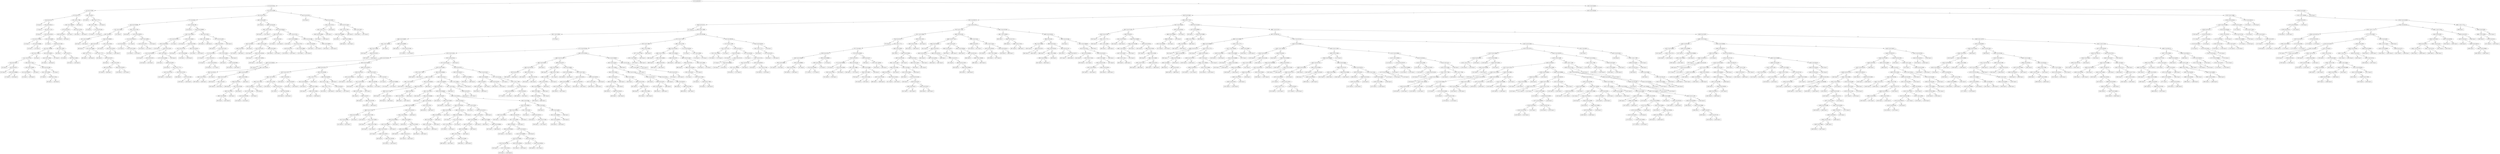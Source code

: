 digraph 10 {
    node [shape=ellipse]
    node [shape=ellipse]
    "(0) 3 Cut=68.5787" -> "(1) 3 Cut=39.7042" [label="<"]
    node [shape=ellipse]
    "(0) 3 Cut=68.5787" -> "(252) 3 Cut=254.856" [label=">="]
    node [shape=ellipse]
    "(1) 3 Cut=39.7042" -> "(2) 5 Cut=1.87565" [label="<"]
    node [shape=ellipse]
    "(1) 3 Cut=39.7042" -> "(75) 5 Cut=3.52496" [label=">="]
    node [shape=ellipse]
    "(2) 5 Cut=1.87565" -> "(3) 2 Cut=31.15" [label="<"]
    node [shape=ellipse]
    "(2) 5 Cut=1.87565" -> "(66) 2 Cut=58.8" [label=">="]
    node [shape=ellipse]
    "(3) 2 Cut=31.15" -> "(4) 6 Cut=0.0175" [label="<"]
    node [shape=ellipse]
    "(3) 2 Cut=31.15" -> "(55) 1 Cut=1.77085" [label=">="]
    node [shape=box]
    "(4) 6 Cut=0.0175" -> "(5) Class=0 " [label="<"]
    node [shape=ellipse]
    "(4) 6 Cut=0.0175" -> "(6) 4 Cut=0.285113" [label=">="]
    node [shape=box]
    "(6) 4 Cut=0.285113" -> "(7) Class=0 " [label="<"]
    node [shape=ellipse]
    "(6) 4 Cut=0.285113" -> "(8) 5 Cut=1.11723" [label=">="]
    node [shape=box]
    "(8) 5 Cut=1.11723" -> "(9) Class=0 " [label="<"]
    node [shape=ellipse]
    "(8) 5 Cut=1.11723" -> "(10) 4 Cut=0.447432" [label=">="]
    node [shape=ellipse]
    "(10) 4 Cut=0.447432" -> "(11) 5 Cut=1.672089" [label="<"]
    node [shape=ellipse]
    "(10) 4 Cut=0.447432" -> "(16) 4 Cut=0.48259" [label=">="]
    node [shape=box]
    "(11) 5 Cut=1.672089" -> "(12) Class=1 " [label="<"]
    node [shape=ellipse]
    "(11) 5 Cut=1.672089" -> "(13) 4 Cut=0.304846" [label=">="]
    node [shape=box]
    "(13) 4 Cut=0.304846" -> "(14) Class=1 " [label="<"]
    node [shape=box]
    "(13) 4 Cut=0.304846" -> "(15) Class=0 " [label=">="]
    node [shape=box]
    "(16) 4 Cut=0.48259" -> "(17) Class=0 " [label="<"]
    node [shape=ellipse]
    "(16) 4 Cut=0.48259" -> "(18) 0 Cut=0.511283" [label=">="]
    node [shape=ellipse]
    "(18) 0 Cut=0.511283" -> "(19) 5 Cut=1.393689" [label="<"]
    node [shape=ellipse]
    "(18) 0 Cut=0.511283" -> "(48) 5 Cut=1.24021" [label=">="]
    node [shape=ellipse]
    "(19) 5 Cut=1.393689" -> "(20) 5 Cut=1.35366" [label="<"]
    node [shape=ellipse]
    "(19) 5 Cut=1.393689" -> "(43) 4 Cut=0.565673" [label=">="]
    node [shape=ellipse]
    "(20) 5 Cut=1.35366" -> "(21) 1 Cut=2.01724" [label="<"]
    node [shape=box]
    "(20) 5 Cut=1.35366" -> "(42) Class=1 " [label=">="]
    node [shape=ellipse]
    "(21) 1 Cut=2.01724" -> "(22) 6 Cut=0.0875" [label="<"]
    node [shape=ellipse]
    "(21) 1 Cut=2.01724" -> "(29) 4 Cut=0.772027" [label=">="]
    node [shape=box]
    "(22) 6 Cut=0.0875" -> "(23) Class=0 " [label="<"]
    node [shape=ellipse]
    "(22) 6 Cut=0.0875" -> "(24) 3 Cut=6.875" [label=">="]
    node [shape=box]
    "(24) 3 Cut=6.875" -> "(25) Class=0 " [label="<"]
    node [shape=ellipse]
    "(24) 3 Cut=6.875" -> "(26) 0 Cut=0.008909" [label=">="]
    node [shape=box]
    "(26) 0 Cut=0.008909" -> "(27) Class=1 " [label="<"]
    node [shape=box]
    "(26) 0 Cut=0.008909" -> "(28) Class=0 " [label=">="]
    node [shape=ellipse]
    "(29) 4 Cut=0.772027" -> "(30) 4 Cut=0.736268" [label="<"]
    node [shape=ellipse]
    "(29) 4 Cut=0.772027" -> "(35) 0 Cut=0.011398" [label=">="]
    node [shape=ellipse]
    "(30) 4 Cut=0.736268" -> "(31) 4 Cut=0.699147" [label="<"]
    node [shape=box]
    "(30) 4 Cut=0.736268" -> "(34) Class=1 " [label=">="]
    node [shape=box]
    "(31) 4 Cut=0.699147" -> "(32) Class=1 " [label="<"]
    node [shape=box]
    "(31) 4 Cut=0.699147" -> "(33) Class=0 " [label=">="]
    node [shape=ellipse]
    "(35) 0 Cut=0.011398" -> "(36) 1 Cut=2.28556" [label="<"]
    node [shape=box]
    "(35) 0 Cut=0.011398" -> "(41) Class=1 " [label=">="]
    node [shape=box]
    "(36) 1 Cut=2.28556" -> "(37) Class=0 " [label="<"]
    node [shape=ellipse]
    "(36) 1 Cut=2.28556" -> "(38) 5 Cut=1.20141" [label=">="]
    node [shape=box]
    "(38) 5 Cut=1.20141" -> "(39) Class=1 " [label="<"]
    node [shape=box]
    "(38) 5 Cut=1.20141" -> "(40) Class=0 " [label=">="]
    node [shape=ellipse]
    "(43) 4 Cut=0.565673" -> "(44) 5 Cut=1.53044" [label="<"]
    node [shape=box]
    "(43) 4 Cut=0.565673" -> "(47) Class=0 " [label=">="]
    node [shape=box]
    "(44) 5 Cut=1.53044" -> "(45) Class=1 " [label="<"]
    node [shape=box]
    "(44) 5 Cut=1.53044" -> "(46) Class=0 " [label=">="]
    node [shape=box]
    "(48) 5 Cut=1.24021" -> "(49) Class=1 " [label="<"]
    node [shape=ellipse]
    "(48) 5 Cut=1.24021" -> "(50) 2 Cut=8.75" [label=">="]
    node [shape=box]
    "(50) 2 Cut=8.75" -> "(51) Class=0 " [label="<"]
    node [shape=ellipse]
    "(50) 2 Cut=8.75" -> "(52) 5 Cut=1.41006" [label=">="]
    node [shape=box]
    "(52) 5 Cut=1.41006" -> "(53) Class=1 " [label="<"]
    node [shape=box]
    "(52) 5 Cut=1.41006" -> "(54) Class=0 " [label=">="]
    node [shape=ellipse]
    "(55) 1 Cut=1.77085" -> "(56) 1 Cut=1.382029" [label="<"]
    node [shape=box]
    "(55) 1 Cut=1.77085" -> "(65) Class=1 " [label=">="]
    node [shape=ellipse]
    "(56) 1 Cut=1.382029" -> "(57) 6 Cut=0.0375" [label="<"]
    node [shape=ellipse]
    "(56) 1 Cut=1.382029" -> "(62) 5 Cut=1.81782" [label=">="]
    node [shape=ellipse]
    "(57) 6 Cut=0.0375" -> "(58) 6 Cut=0.0125" [label="<"]
    node [shape=box]
    "(57) 6 Cut=0.0375" -> "(61) Class=1 " [label=">="]
    node [shape=box]
    "(58) 6 Cut=0.0125" -> "(59) Class=0 " [label="<"]
    node [shape=box]
    "(58) 6 Cut=0.0125" -> "(60) Class=1 " [label=">="]
    node [shape=box]
    "(62) 5 Cut=1.81782" -> "(63) Class=1 " [label="<"]
    node [shape=box]
    "(62) 5 Cut=1.81782" -> "(64) Class=0 " [label=">="]
    node [shape=box]
    "(66) 2 Cut=58.8" -> "(67) Class=0 " [label="<"]
    node [shape=ellipse]
    "(66) 2 Cut=58.8" -> "(68) 1 Cut=1.77771" [label=">="]
    node [shape=ellipse]
    "(68) 1 Cut=1.77771" -> "(69) 1 Cut=1.77085" [label="<"]
    node [shape=box]
    "(68) 1 Cut=1.77771" -> "(74) Class=0 " [label=">="]
    node [shape=box]
    "(69) 1 Cut=1.77085" -> "(70) Class=0 " [label="<"]
    node [shape=ellipse]
    "(69) 1 Cut=1.77085" -> "(71) 3 Cut=34.3194" [label=">="]
    node [shape=box]
    "(71) 3 Cut=34.3194" -> "(72) Class=1 " [label="<"]
    node [shape=box]
    "(71) 3 Cut=34.3194" -> "(73) Class=0 " [label=">="]
    node [shape=ellipse]
    "(75) 5 Cut=3.52496" -> "(76) 4 Cut=0.07763" [label="<"]
    node [shape=ellipse]
    "(75) 5 Cut=3.52496" -> "(231) 6 Cut=0.0375" [label=">="]
    node [shape=ellipse]
    "(76) 4 Cut=0.07763" -> "(77) 2 Cut=94.65" [label="<"]
    node [shape=ellipse]
    "(76) 4 Cut=0.07763" -> "(186) 3 Cut=42.9397" [label=">="]
    node [shape=ellipse]
    "(77) 2 Cut=94.65" -> "(78) 4 Cut=0.026406" [label="<"]
    node [shape=ellipse]
    "(77) 2 Cut=94.65" -> "(123) 3 Cut=58.1188" [label=">="]
    node [shape=ellipse]
    "(78) 4 Cut=0.026406" -> "(79) 1 Cut=2.28556" [label="<"]
    node [shape=ellipse]
    "(78) 4 Cut=0.026406" -> "(108) 1 Cut=2.27106" [label=">="]
    node [shape=ellipse]
    "(79) 1 Cut=2.28556" -> "(80) 2 Cut=68.9" [label="<"]
    node [shape=box]
    "(79) 1 Cut=2.28556" -> "(107) Class=0 " [label=">="]
    node [shape=ellipse]
    "(80) 2 Cut=68.9" -> "(81) 1 Cut=1.382029" [label="<"]
    node [shape=ellipse]
    "(80) 2 Cut=68.9" -> "(84) 0 Cut=0.008935" [label=">="]
    node [shape=box]
    "(81) 1 Cut=1.382029" -> "(82) Class=1 " [label="<"]
    node [shape=box]
    "(81) 1 Cut=1.382029" -> "(83) Class=0 " [label=">="]
    node [shape=ellipse]
    "(84) 0 Cut=0.008935" -> "(85) 4 Cut=0.0171" [label="<"]
    node [shape=ellipse]
    "(84) 0 Cut=0.008935" -> "(102) 1 Cut=2.01038" [label=">="]
    node [shape=box]
    "(85) 4 Cut=0.0171" -> "(86) Class=0 " [label="<"]
    node [shape=ellipse]
    "(85) 4 Cut=0.0171" -> "(87) 5 Cut=3.36944" [label=">="]
    node [shape=ellipse]
    "(87) 5 Cut=3.36944" -> "(88) 1 Cut=1.77771" [label="<"]
    node [shape=ellipse]
    "(87) 5 Cut=3.36944" -> "(91) 1 Cut=1.77771" [label=">="]
    node [shape=box]
    "(88) 1 Cut=1.77771" -> "(89) Class=1 " [label="<"]
    node [shape=box]
    "(88) 1 Cut=1.77771" -> "(90) Class=0 " [label=">="]
    node [shape=box]
    "(91) 1 Cut=1.77771" -> "(92) Class=0 " [label="<"]
    node [shape=ellipse]
    "(91) 1 Cut=1.77771" -> "(93) 6 Cut=0.0375" [label=">="]
    node [shape=box]
    "(93) 6 Cut=0.0375" -> "(94) Class=0 " [label="<"]
    node [shape=ellipse]
    "(93) 6 Cut=0.0375" -> "(95) 1 Cut=2.0316" [label=">="]
    node [shape=ellipse]
    "(95) 1 Cut=2.0316" -> "(96) 3 Cut=52.5223" [label="<"]
    node [shape=ellipse]
    "(95) 1 Cut=2.0316" -> "(99) 4 Cut=0.018379" [label=">="]
    node [shape=box]
    "(96) 3 Cut=52.5223" -> "(97) Class=0 " [label="<"]
    node [shape=box]
    "(96) 3 Cut=52.5223" -> "(98) Class=1 " [label=">="]
    node [shape=box]
    "(99) 4 Cut=0.018379" -> "(100) Class=0 " [label="<"]
    node [shape=box]
    "(99) 4 Cut=0.018379" -> "(101) Class=1 " [label=">="]
    node [shape=box]
    "(102) 1 Cut=2.01038" -> "(103) Class=0 " [label="<"]
    node [shape=ellipse]
    "(102) 1 Cut=2.01038" -> "(104) 5 Cut=3.42233" [label=">="]
    node [shape=box]
    "(104) 5 Cut=3.42233" -> "(105) Class=1 " [label="<"]
    node [shape=box]
    "(104) 5 Cut=3.42233" -> "(106) Class=0 " [label=">="]
    node [shape=box]
    "(108) 1 Cut=2.27106" -> "(109) Class=0 " [label="<"]
    node [shape=ellipse]
    "(108) 1 Cut=2.27106" -> "(110) 4 Cut=0.039374" [label=">="]
    node [shape=ellipse]
    "(110) 4 Cut=0.039374" -> "(111) 0 Cut=0.000115" [label="<"]
    node [shape=ellipse]
    "(110) 4 Cut=0.039374" -> "(118) 1 Cut=2.28556" [label=">="]
    node [shape=ellipse]
    "(111) 0 Cut=0.000115" -> "(112) 6 Cut=0.0375" [label="<"]
    node [shape=box]
    "(111) 0 Cut=0.000115" -> "(117) Class=0 " [label=">="]
    node [shape=box]
    "(112) 6 Cut=0.0375" -> "(113) Class=0 " [label="<"]
    node [shape=ellipse]
    "(112) 6 Cut=0.0375" -> "(114) 5 Cut=3.31933" [label=">="]
    node [shape=box]
    "(114) 5 Cut=3.31933" -> "(115) Class=0 " [label="<"]
    node [shape=box]
    "(114) 5 Cut=3.31933" -> "(116) Class=1 " [label=">="]
    node [shape=ellipse]
    "(118) 1 Cut=2.28556" -> "(119) 3 Cut=47.3707" [label="<"]
    node [shape=box]
    "(118) 1 Cut=2.28556" -> "(122) Class=0 " [label=">="]
    node [shape=box]
    "(119) 3 Cut=47.3707" -> "(120) Class=0 " [label="<"]
    node [shape=box]
    "(119) 3 Cut=47.3707" -> "(121) Class=1 " [label=">="]
    node [shape=box]
    "(123) 3 Cut=58.1188" -> "(124) Class=0 " [label="<"]
    node [shape=ellipse]
    "(123) 3 Cut=58.1188" -> "(125) 0 Cut=0.008935" [label=">="]
    node [shape=ellipse]
    "(125) 0 Cut=0.008935" -> "(126) 1 Cut=2.28556" [label="<"]
    node [shape=ellipse]
    "(125) 0 Cut=0.008935" -> "(163) 2 Cut=110.95" [label=">="]
    node [shape=ellipse]
    "(126) 1 Cut=2.28556" -> "(127) 4 Cut=0.070763" [label="<"]
    node [shape=ellipse]
    "(126) 1 Cut=2.28556" -> "(152) 5 Cut=3.30615" [label=">="]
    node [shape=ellipse]
    "(127) 4 Cut=0.070763" -> "(128) 3 Cut=63.4493" [label="<"]
    node [shape=box]
    "(127) 4 Cut=0.070763" -> "(151) Class=1 " [label=">="]
    node [shape=box]
    "(128) 3 Cut=63.4493" -> "(129) Class=0 " [label="<"]
    node [shape=ellipse]
    "(128) 3 Cut=63.4493" -> "(130) 5 Cut=3.22037" [label=">="]
    node [shape=ellipse]
    "(130) 5 Cut=3.22037" -> "(131) 0 Cut=0.000203" [label="<"]
    node [shape=ellipse]
    "(130) 5 Cut=3.22037" -> "(136) 1 Cut=2.0316" [label=">="]
    node [shape=box]
    "(131) 0 Cut=0.000203" -> "(132) Class=0 " [label="<"]
    node [shape=ellipse]
    "(131) 0 Cut=0.000203" -> "(133) 6 Cut=0.0375" [label=">="]
    node [shape=box]
    "(133) 6 Cut=0.0375" -> "(134) Class=0 " [label="<"]
    node [shape=box]
    "(133) 6 Cut=0.0375" -> "(135) Class=1 " [label=">="]
    node [shape=ellipse]
    "(136) 1 Cut=2.0316" -> "(137) 4 Cut=0.014604" [label="<"]
    node [shape=box]
    "(136) 1 Cut=2.0316" -> "(150) Class=0 " [label=">="]
    node [shape=box]
    "(137) 4 Cut=0.014604" -> "(138) Class=1 " [label="<"]
    node [shape=ellipse]
    "(137) 4 Cut=0.014604" -> "(139) 6 Cut=0.0625" [label=">="]
    node [shape=box]
    "(139) 6 Cut=0.0625" -> "(140) Class=0 " [label="<"]
    node [shape=ellipse]
    "(139) 6 Cut=0.0625" -> "(141) 1 Cut=1.77771" [label=">="]
    node [shape=ellipse]
    "(141) 1 Cut=1.77771" -> "(142) 5 Cut=3.37479" [label="<"]
    node [shape=ellipse]
    "(141) 1 Cut=1.77771" -> "(145) 5 Cut=3.37479" [label=">="]
    node [shape=box]
    "(142) 5 Cut=3.37479" -> "(143) Class=1 " [label="<"]
    node [shape=box]
    "(142) 5 Cut=3.37479" -> "(144) Class=0 " [label=">="]
    node [shape=box]
    "(145) 5 Cut=3.37479" -> "(146) Class=0 " [label="<"]
    node [shape=ellipse]
    "(145) 5 Cut=3.37479" -> "(147) 5 Cut=3.436" [label=">="]
    node [shape=box]
    "(147) 5 Cut=3.436" -> "(148) Class=1 " [label="<"]
    node [shape=box]
    "(147) 5 Cut=3.436" -> "(149) Class=0 " [label=">="]
    node [shape=box]
    "(152) 5 Cut=3.30615" -> "(153) Class=0 " [label="<"]
    node [shape=ellipse]
    "(152) 5 Cut=3.30615" -> "(154) 6 Cut=0.0625" [label=">="]
    node [shape=ellipse]
    "(154) 6 Cut=0.0625" -> "(155) 5 Cut=3.47785" [label="<"]
    node [shape=ellipse]
    "(154) 6 Cut=0.0625" -> "(160) 5 Cut=3.46119" [label=">="]
    node [shape=box]
    "(155) 5 Cut=3.47785" -> "(156) Class=0 " [label="<"]
    node [shape=ellipse]
    "(155) 5 Cut=3.47785" -> "(157) 3 Cut=64.3949" [label=">="]
    node [shape=box]
    "(157) 3 Cut=64.3949" -> "(158) Class=1 " [label="<"]
    node [shape=box]
    "(157) 3 Cut=64.3949" -> "(159) Class=0 " [label=">="]
    node [shape=box]
    "(160) 5 Cut=3.46119" -> "(161) Class=1 " [label="<"]
    node [shape=box]
    "(160) 5 Cut=3.46119" -> "(162) Class=0 " [label=">="]
    node [shape=ellipse]
    "(163) 2 Cut=110.95" -> "(164) 1 Cut=1.382029" [label="<"]
    node [shape=ellipse]
    "(163) 2 Cut=110.95" -> "(167) 0 Cut=0.511283" [label=">="]
    node [shape=box]
    "(164) 1 Cut=1.382029" -> "(165) Class=1 " [label="<"]
    node [shape=box]
    "(164) 1 Cut=1.382029" -> "(166) Class=0 " [label=">="]
    node [shape=ellipse]
    "(167) 0 Cut=0.511283" -> "(168) 6 Cut=0.0375" [label="<"]
    node [shape=box]
    "(167) 0 Cut=0.511283" -> "(185) Class=0 " [label=">="]
    node [shape=box]
    "(168) 6 Cut=0.0375" -> "(169) Class=0 " [label="<"]
    node [shape=ellipse]
    "(168) 6 Cut=0.0375" -> "(170) 5 Cut=3.14311" [label=">="]
    node [shape=ellipse]
    "(170) 5 Cut=3.14311" -> "(171) 6 Cut=0.0625" [label="<"]
    node [shape=ellipse]
    "(170) 5 Cut=3.14311" -> "(178) 1 Cut=2.01038" [label=">="]
    node [shape=box]
    "(171) 6 Cut=0.0625" -> "(172) Class=0 " [label="<"]
    node [shape=ellipse]
    "(171) 6 Cut=0.0625" -> "(173) 3 Cut=63.571" [label=">="]
    node [shape=box]
    "(173) 3 Cut=63.571" -> "(174) Class=0 " [label="<"]
    node [shape=ellipse]
    "(173) 3 Cut=63.571" -> "(175) 0 Cut=0.020104" [label=">="]
    node [shape=box]
    "(175) 0 Cut=0.020104" -> "(176) Class=0 " [label="<"]
    node [shape=box]
    "(175) 0 Cut=0.020104" -> "(177) Class=1 " [label=">="]
    node [shape=ellipse]
    "(178) 1 Cut=2.01038" -> "(179) 4 Cut=0.015803" [label="<"]
    node [shape=box]
    "(178) 1 Cut=2.01038" -> "(184) Class=0 " [label=">="]
    node [shape=box]
    "(179) 4 Cut=0.015803" -> "(180) Class=0 " [label="<"]
    node [shape=ellipse]
    "(179) 4 Cut=0.015803" -> "(181) 3 Cut=65.6566" [label=">="]
    node [shape=box]
    "(181) 3 Cut=65.6566" -> "(182) Class=0 " [label="<"]
    node [shape=box]
    "(181) 3 Cut=65.6566" -> "(183) Class=1 " [label=">="]
    node [shape=box]
    "(186) 3 Cut=42.9397" -> "(187) Class=0 " [label="<"]
    node [shape=ellipse]
    "(186) 3 Cut=42.9397" -> "(188) 3 Cut=46.1042" [label=">="]
    node [shape=ellipse]
    "(188) 3 Cut=46.1042" -> "(189) 1 Cut=2.27106" [label="<"]
    node [shape=ellipse]
    "(188) 3 Cut=46.1042" -> "(192) 4 Cut=0.092452" [label=">="]
    node [shape=box]
    "(189) 1 Cut=2.27106" -> "(190) Class=1 " [label="<"]
    node [shape=box]
    "(189) 1 Cut=2.27106" -> "(191) Class=0 " [label=">="]
    node [shape=ellipse]
    "(192) 4 Cut=0.092452" -> "(193) 5 Cut=2.12141" [label="<"]
    node [shape=ellipse]
    "(192) 4 Cut=0.092452" -> "(214) 1 Cut=2.01724" [label=">="]
    node [shape=ellipse]
    "(193) 5 Cut=2.12141" -> "(194) 0 Cut=0.000203" [label="<"]
    node [shape=ellipse]
    "(193) 5 Cut=2.12141" -> "(211) 0 Cut=2e-06" [label=">="]
    node [shape=ellipse]
    "(194) 0 Cut=0.000203" -> "(195) 0 Cut=9e-05" [label="<"]
    node [shape=ellipse]
    "(194) 0 Cut=0.000203" -> "(200) 0 Cut=0.511283" [label=">="]
    node [shape=ellipse]
    "(195) 0 Cut=9e-05" -> "(196) 0 Cut=2e-06" [label="<"]
    node [shape=box]
    "(195) 0 Cut=9e-05" -> "(199) Class=0 " [label=">="]
    node [shape=box]
    "(196) 0 Cut=2e-06" -> "(197) Class=0 " [label="<"]
    node [shape=box]
    "(196) 0 Cut=2e-06" -> "(198) Class=1 " [label=">="]
    node [shape=ellipse]
    "(200) 0 Cut=0.511283" -> "(201) 6 Cut=0.0375" [label="<"]
    node [shape=ellipse]
    "(200) 0 Cut=0.511283" -> "(208) 6 Cut=0.0625" [label=">="]
    node [shape=box]
    "(201) 6 Cut=0.0375" -> "(202) Class=0 " [label="<"]
    node [shape=ellipse]
    "(201) 6 Cut=0.0375" -> "(203) 0 Cut=0.020104" [label=">="]
    node [shape=box]
    "(203) 0 Cut=0.020104" -> "(204) Class=1 " [label="<"]
    node [shape=ellipse]
    "(203) 0 Cut=0.020104" -> "(205) 5 Cut=1.98794" [label=">="]
    node [shape=box]
    "(205) 5 Cut=1.98794" -> "(206) Class=1 " [label="<"]
    node [shape=box]
    "(205) 5 Cut=1.98794" -> "(207) Class=0 " [label=">="]
    node [shape=box]
    "(208) 6 Cut=0.0625" -> "(209) Class=0 " [label="<"]
    node [shape=box]
    "(208) 6 Cut=0.0625" -> "(210) Class=1 " [label=">="]
    node [shape=box]
    "(211) 0 Cut=2e-06" -> "(212) Class=1 " [label="<"]
    node [shape=box]
    "(211) 0 Cut=2e-06" -> "(213) Class=0 " [label=">="]
    node [shape=ellipse]
    "(214) 1 Cut=2.01724" -> "(215) 0 Cut=0.008909" [label="<"]
    node [shape=ellipse]
    "(214) 1 Cut=2.01724" -> "(224) 0 Cut=0.011398" [label=">="]
    node [shape=box]
    "(215) 0 Cut=0.008909" -> "(216) Class=1 " [label="<"]
    node [shape=ellipse]
    "(215) 0 Cut=0.008909" -> "(217) 5 Cut=1.97317" [label=">="]
    node [shape=ellipse]
    "(217) 5 Cut=1.97317" -> "(218) 6 Cut=0.0375" [label="<"]
    node [shape=ellipse]
    "(217) 5 Cut=1.97317" -> "(221) 0 Cut=0.50882" [label=">="]
    node [shape=box]
    "(218) 6 Cut=0.0375" -> "(219) Class=0 " [label="<"]
    node [shape=box]
    "(218) 6 Cut=0.0375" -> "(220) Class=1 " [label=">="]
    node [shape=box]
    "(221) 0 Cut=0.50882" -> "(222) Class=1 " [label="<"]
    node [shape=box]
    "(221) 0 Cut=0.50882" -> "(223) Class=0 " [label=">="]
    node [shape=ellipse]
    "(224) 0 Cut=0.011398" -> "(225) 3 Cut=49.8542" [label="<"]
    node [shape=ellipse]
    "(224) 0 Cut=0.011398" -> "(228) 4 Cut=0.096672" [label=">="]
    node [shape=box]
    "(225) 3 Cut=49.8542" -> "(226) Class=1 " [label="<"]
    node [shape=box]
    "(225) 3 Cut=49.8542" -> "(227) Class=0 " [label=">="]
    node [shape=box]
    "(228) 4 Cut=0.096672" -> "(229) Class=1 " [label="<"]
    node [shape=box]
    "(228) 4 Cut=0.096672" -> "(230) Class=0 " [label=">="]
    node [shape=box]
    "(231) 6 Cut=0.0375" -> "(232) Class=0 " [label="<"]
    node [shape=ellipse]
    "(231) 6 Cut=0.0375" -> "(233) 6 Cut=0.0875" [label=">="]
    node [shape=ellipse]
    "(233) 6 Cut=0.0875" -> "(234) 1 Cut=2.01724" [label="<"]
    node [shape=ellipse]
    "(233) 6 Cut=0.0875" -> "(241) 0 Cut=0.511283" [label=">="]
    node [shape=ellipse]
    "(234) 1 Cut=2.01724" -> "(235) 1 Cut=1.77771" [label="<"]
    node [shape=box]
    "(234) 1 Cut=2.01724" -> "(240) Class=0 " [label=">="]
    node [shape=ellipse]
    "(235) 1 Cut=1.77771" -> "(236) 4 Cut=0.012698" [label="<"]
    node [shape=box]
    "(235) 1 Cut=1.77771" -> "(239) Class=1 " [label=">="]
    node [shape=box]
    "(236) 4 Cut=0.012698" -> "(237) Class=1 " [label="<"]
    node [shape=box]
    "(236) 4 Cut=0.012698" -> "(238) Class=0 " [label=">="]
    node [shape=ellipse]
    "(241) 0 Cut=0.511283" -> "(242) 1 Cut=2.27106" [label="<"]
    node [shape=ellipse]
    "(241) 0 Cut=0.511283" -> "(249) 5 Cut=3.5397" [label=">="]
    node [shape=ellipse]
    "(242) 1 Cut=2.27106" -> "(243) 0 Cut=0.008909" [label="<"]
    node [shape=box]
    "(242) 1 Cut=2.27106" -> "(248) Class=0 " [label=">="]
    node [shape=box]
    "(243) 0 Cut=0.008909" -> "(244) Class=1 " [label="<"]
    node [shape=ellipse]
    "(243) 0 Cut=0.008909" -> "(245) 5 Cut=3.55883" [label=">="]
    node [shape=box]
    "(245) 5 Cut=3.55883" -> "(246) Class=0 " [label="<"]
    node [shape=box]
    "(245) 5 Cut=3.55883" -> "(247) Class=1 " [label=">="]
    node [shape=box]
    "(249) 5 Cut=3.5397" -> "(250) Class=1 " [label="<"]
    node [shape=box]
    "(249) 5 Cut=3.5397" -> "(251) Class=0 " [label=">="]
    node [shape=ellipse]
    "(252) 3 Cut=254.856" -> "(253) 4 Cut=0.050165" [label="<"]
    node [shape=ellipse]
    "(252) 3 Cut=254.856" -> "(1754) 6 Cut=0.0875" [label=">="]
    node [shape=ellipse]
    "(253) 4 Cut=0.050165" -> "(254) 6 Cut=0.0625" [label="<"]
    node [shape=ellipse]
    "(253) 4 Cut=0.050165" -> "(1705) 5 Cut=2.16288" [label=">="]
    node [shape=ellipse]
    "(254) 6 Cut=0.0625" -> "(255) 2 Cut=395.275" [label="<"]
    node [shape=ellipse]
    "(254) 6 Cut=0.0625" -> "(930) 3 Cut=77.7547" [label=">="]
    node [shape=ellipse]
    "(255) 2 Cut=395.275" -> "(256) 6 Cut=0.0175" [label="<"]
    node [shape=ellipse]
    "(255) 2 Cut=395.275" -> "(751) 5 Cut=3.47791" [label=">="]
    node [shape=box]
    "(256) 6 Cut=0.0175" -> "(257) Class=0 " [label="<"]
    node [shape=ellipse]
    "(256) 6 Cut=0.0175" -> "(258) 5 Cut=2.10609" [label=">="]
    node [shape=ellipse]
    "(258) 5 Cut=2.10609" -> "(259) 1 Cut=2.28556" [label="<"]
    node [shape=ellipse]
    "(258) 5 Cut=2.10609" -> "(274) 3 Cut=193.488" [label=">="]
    node [shape=ellipse]
    "(259) 1 Cut=2.28556" -> "(260) 4 Cut=0.044937" [label="<"]
    node [shape=box]
    "(259) 1 Cut=2.28556" -> "(273) Class=1 " [label=">="]
    node [shape=ellipse]
    "(260) 4 Cut=0.044937" -> "(261) 1 Cut=1.382029" [label="<"]
    node [shape=ellipse]
    "(260) 4 Cut=0.044937" -> "(268) 0 Cut=0.008935" [label=">="]
    node [shape=ellipse]
    "(261) 1 Cut=1.382029" -> "(262) 5 Cut=1.95983" [label="<"]
    node [shape=box]
    "(261) 1 Cut=1.382029" -> "(267) Class=1 " [label=">="]
    node [shape=box]
    "(262) 5 Cut=1.95983" -> "(263) Class=1 " [label="<"]
    node [shape=ellipse]
    "(262) 5 Cut=1.95983" -> "(264) 6 Cut=0.0375" [label=">="]
    node [shape=box]
    "(264) 6 Cut=0.0375" -> "(265) Class=1 " [label="<"]
    node [shape=box]
    "(264) 6 Cut=0.0375" -> "(266) Class=0 " [label=">="]
    node [shape=box]
    "(268) 0 Cut=0.008935" -> "(269) Class=0 " [label="<"]
    node [shape=ellipse]
    "(268) 0 Cut=0.008935" -> "(270) 0 Cut=0.511283" [label=">="]
    node [shape=box]
    "(270) 0 Cut=0.511283" -> "(271) Class=1 " [label="<"]
    node [shape=box]
    "(270) 0 Cut=0.511283" -> "(272) Class=0 " [label=">="]
    node [shape=ellipse]
    "(274) 3 Cut=193.488" -> "(275) 5 Cut=3.77367" [label="<"]
    node [shape=ellipse]
    "(274) 3 Cut=193.488" -> "(716) 3 Cut=208.018" [label=">="]
    node [shape=ellipse]
    "(275) 5 Cut=3.77367" -> "(276) 5 Cut=3.76667" [label="<"]
    node [shape=ellipse]
    "(275) 5 Cut=3.77367" -> "(683) 1 Cut=2.27106" [label=">="]
    node [shape=ellipse]
    "(276) 5 Cut=3.76667" -> "(277) 0 Cut=0.020104" [label="<"]
    node [shape=ellipse]
    "(276) 5 Cut=3.76667" -> "(676) 1 Cut=2.28556" [label=">="]
    node [shape=ellipse]
    "(277) 0 Cut=0.020104" -> "(278) 5 Cut=3.31324" [label="<"]
    node [shape=ellipse]
    "(277) 0 Cut=0.020104" -> "(583) 4 Cut=0.010614" [label=">="]
    node [shape=ellipse]
    "(278) 5 Cut=3.31324" -> "(279) 4 Cut=0.021352" [label="<"]
    node [shape=ellipse]
    "(278) 5 Cut=3.31324" -> "(376) 4 Cut=0.015141" [label=">="]
    node [shape=ellipse]
    "(279) 4 Cut=0.021352" -> "(280) 0 Cut=0.000203" [label="<"]
    node [shape=ellipse]
    "(279) 4 Cut=0.021352" -> "(305) 0 Cut=0.000203" [label=">="]
    node [shape=box]
    "(280) 0 Cut=0.000203" -> "(281) Class=0 " [label="<"]
    node [shape=ellipse]
    "(280) 0 Cut=0.000203" -> "(282) 1 Cut=2.02474" [label=">="]
    node [shape=ellipse]
    "(282) 1 Cut=2.02474" -> "(283) 2 Cut=195.25" [label="<"]
    node [shape=ellipse]
    "(282) 1 Cut=2.02474" -> "(288) 4 Cut=0.014103" [label=">="]
    node [shape=ellipse]
    "(283) 2 Cut=195.25" -> "(284) 2 Cut=152.425" [label="<"]
    node [shape=box]
    "(283) 2 Cut=195.25" -> "(287) Class=0 " [label=">="]
    node [shape=box]
    "(284) 2 Cut=152.425" -> "(285) Class=0 " [label="<"]
    node [shape=box]
    "(284) 2 Cut=152.425" -> "(286) Class=1 " [label=">="]
    node [shape=ellipse]
    "(288) 4 Cut=0.014103" -> "(289) 5 Cut=3.02121" [label="<"]
    node [shape=ellipse]
    "(288) 4 Cut=0.014103" -> "(294) 5 Cut=3.29769" [label=">="]
    node [shape=box]
    "(289) 5 Cut=3.02121" -> "(290) Class=0 " [label="<"]
    node [shape=ellipse]
    "(289) 5 Cut=3.02121" -> "(291) 2 Cut=287.7" [label=">="]
    node [shape=box]
    "(291) 2 Cut=287.7" -> "(292) Class=0 " [label="<"]
    node [shape=box]
    "(291) 2 Cut=287.7" -> "(293) Class=1 " [label=">="]
    node [shape=ellipse]
    "(294) 5 Cut=3.29769" -> "(295) 6 Cut=0.0375" [label="<"]
    node [shape=box]
    "(294) 5 Cut=3.29769" -> "(304) Class=1 " [label=">="]
    node [shape=box]
    "(295) 6 Cut=0.0375" -> "(296) Class=0 " [label="<"]
    node [shape=ellipse]
    "(295) 6 Cut=0.0375" -> "(297) 5 Cut=3.01358" [label=">="]
    node [shape=ellipse]
    "(297) 5 Cut=3.01358" -> "(298) 5 Cut=2.8971" [label="<"]
    node [shape=box]
    "(297) 5 Cut=3.01358" -> "(303) Class=0 " [label=">="]
    node [shape=ellipse]
    "(298) 5 Cut=2.8971" -> "(299) 5 Cut=2.64536" [label="<"]
    node [shape=box]
    "(298) 5 Cut=2.8971" -> "(302) Class=1 " [label=">="]
    node [shape=box]
    "(299) 5 Cut=2.64536" -> "(300) Class=1 " [label="<"]
    node [shape=box]
    "(299) 5 Cut=2.64536" -> "(301) Class=0 " [label=">="]
    node [shape=ellipse]
    "(305) 0 Cut=0.000203" -> "(306) 6 Cut=0.0375" [label="<"]
    node [shape=ellipse]
    "(305) 0 Cut=0.000203" -> "(349) 4 Cut=0.022474" [label=">="]
    node [shape=ellipse]
    "(306) 6 Cut=0.0375" -> "(307) 5 Cut=2.33777" [label="<"]
    node [shape=ellipse]
    "(306) 6 Cut=0.0375" -> "(330) 3 Cut=158.008" [label=">="]
    node [shape=ellipse]
    "(307) 5 Cut=2.33777" -> "(308) 1 Cut=2.03174" [label="<"]
    node [shape=ellipse]
    "(307) 5 Cut=2.33777" -> "(325) 2 Cut=245.45" [label=">="]
    node [shape=ellipse]
    "(308) 1 Cut=2.03174" -> "(309) 5 Cut=2.12497" [label="<"]
    node [shape=ellipse]
    "(308) 1 Cut=2.03174" -> "(318) 3 Cut=115.592" [label=">="]
    node [shape=ellipse]
    "(309) 5 Cut=2.12497" -> "(310) 0 Cut=9e-05" [label="<"]
    node [shape=box]
    "(309) 5 Cut=2.12497" -> "(317) Class=1 " [label=">="]
    node [shape=ellipse]
    "(310) 0 Cut=9e-05" -> "(311) 5 Cut=2.11962" [label="<"]
    node [shape=box]
    "(310) 0 Cut=9e-05" -> "(316) Class=0 " [label=">="]
    node [shape=ellipse]
    "(311) 5 Cut=2.11962" -> "(312) 4 Cut=0.037024" [label="<"]
    node [shape=box]
    "(311) 5 Cut=2.11962" -> "(315) Class=1 " [label=">="]
    node [shape=box]
    "(312) 4 Cut=0.037024" -> "(313) Class=0 " [label="<"]
    node [shape=box]
    "(312) 4 Cut=0.037024" -> "(314) Class=1 " [label=">="]
    node [shape=box]
    "(318) 3 Cut=115.592" -> "(319) Class=0 " [label="<"]
    node [shape=ellipse]
    "(318) 3 Cut=115.592" -> "(320) 2 Cut=337.225" [label=">="]
    node [shape=box]
    "(320) 2 Cut=337.225" -> "(321) Class=1 " [label="<"]
    node [shape=ellipse]
    "(320) 2 Cut=337.225" -> "(322) 3 Cut=184.568" [label=">="]
    node [shape=box]
    "(322) 3 Cut=184.568" -> "(323) Class=0 " [label="<"]
    node [shape=box]
    "(322) 3 Cut=184.568" -> "(324) Class=1 " [label=">="]
    node [shape=box]
    "(325) 2 Cut=245.45" -> "(326) Class=0 " [label="<"]
    node [shape=ellipse]
    "(325) 2 Cut=245.45" -> "(327) 0 Cut=9e-05" [label=">="]
    node [shape=box]
    "(327) 0 Cut=9e-05" -> "(328) Class=1 " [label="<"]
    node [shape=box]
    "(327) 0 Cut=9e-05" -> "(329) Class=0 " [label=">="]
    node [shape=ellipse]
    "(330) 3 Cut=158.008" -> "(331) 1 Cut=1.77771" [label="<"]
    node [shape=ellipse]
    "(330) 3 Cut=158.008" -> "(340) 3 Cut=184.568" [label=">="]
    node [shape=ellipse]
    "(331) 1 Cut=1.77771" -> "(332) 4 Cut=0.030239" [label="<"]
    node [shape=box]
    "(331) 1 Cut=1.77771" -> "(339) Class=0 " [label=">="]
    node [shape=box]
    "(332) 4 Cut=0.030239" -> "(333) Class=0 " [label="<"]
    node [shape=ellipse]
    "(332) 4 Cut=0.030239" -> "(334) 5 Cut=2.18038" [label=">="]
    node [shape=box]
    "(334) 5 Cut=2.18038" -> "(335) Class=0 " [label="<"]
    node [shape=ellipse]
    "(334) 5 Cut=2.18038" -> "(336) 5 Cut=2.33203" [label=">="]
    node [shape=box]
    "(336) 5 Cut=2.33203" -> "(337) Class=1 " [label="<"]
    node [shape=box]
    "(336) 5 Cut=2.33203" -> "(338) Class=0 " [label=">="]
    node [shape=ellipse]
    "(340) 3 Cut=184.568" -> "(341) 3 Cut=171.294" [label="<"]
    node [shape=box]
    "(340) 3 Cut=184.568" -> "(348) Class=1 " [label=">="]
    node [shape=ellipse]
    "(341) 3 Cut=171.294" -> "(342) 1 Cut=1.77771" [label="<"]
    node [shape=ellipse]
    "(341) 3 Cut=171.294" -> "(345) 0 Cut=9e-05" [label=">="]
    node [shape=box]
    "(342) 1 Cut=1.77771" -> "(343) Class=1 " [label="<"]
    node [shape=box]
    "(342) 1 Cut=1.77771" -> "(344) Class=0 " [label=">="]
    node [shape=box]
    "(345) 0 Cut=9e-05" -> "(346) Class=1 " [label="<"]
    node [shape=box]
    "(345) 0 Cut=9e-05" -> "(347) Class=0 " [label=">="]
    node [shape=ellipse]
    "(349) 4 Cut=0.022474" -> "(350) 6 Cut=0.0375" [label="<"]
    node [shape=ellipse]
    "(349) 4 Cut=0.022474" -> "(355) 5 Cut=2.34747" [label=">="]
    node [shape=ellipse]
    "(350) 6 Cut=0.0375" -> "(351) 4 Cut=0.022051" [label="<"]
    node [shape=box]
    "(350) 6 Cut=0.0375" -> "(354) Class=1 " [label=">="]
    node [shape=box]
    "(351) 4 Cut=0.022051" -> "(352) Class=0 " [label="<"]
    node [shape=box]
    "(351) 4 Cut=0.022051" -> "(353) Class=1 " [label=">="]
    node [shape=ellipse]
    "(355) 5 Cut=2.34747" -> "(356) 2 Cut=337.225" [label="<"]
    node [shape=ellipse]
    "(355) 5 Cut=2.34747" -> "(371) 2 Cut=287.7" [label=">="]
    node [shape=ellipse]
    "(356) 2 Cut=337.225" -> "(357) 3 Cut=91.9647" [label="<"]
    node [shape=ellipse]
    "(356) 2 Cut=337.225" -> "(368) 3 Cut=184.568" [label=">="]
    node [shape=box]
    "(357) 3 Cut=91.9647" -> "(358) Class=0 " [label="<"]
    node [shape=ellipse]
    "(357) 3 Cut=91.9647" -> "(359) 1 Cut=2.02474" [label=">="]
    node [shape=ellipse]
    "(359) 1 Cut=2.02474" -> "(360) 5 Cut=2.11336" [label="<"]
    node [shape=box]
    "(359) 1 Cut=2.02474" -> "(367) Class=1 " [label=">="]
    node [shape=box]
    "(360) 5 Cut=2.11336" -> "(361) Class=0 " [label="<"]
    node [shape=ellipse]
    "(360) 5 Cut=2.11336" -> "(362) 2 Cut=287.7" [label=">="]
    node [shape=box]
    "(362) 2 Cut=287.7" -> "(363) Class=1 " [label="<"]
    node [shape=ellipse]
    "(362) 2 Cut=287.7" -> "(364) 4 Cut=0.02798" [label=">="]
    node [shape=box]
    "(364) 4 Cut=0.02798" -> "(365) Class=1 " [label="<"]
    node [shape=box]
    "(364) 4 Cut=0.02798" -> "(366) Class=0 " [label=">="]
    node [shape=box]
    "(368) 3 Cut=184.568" -> "(369) Class=0 " [label="<"]
    node [shape=box]
    "(368) 3 Cut=184.568" -> "(370) Class=1 " [label=">="]
    node [shape=box]
    "(371) 2 Cut=287.7" -> "(372) Class=0 " [label="<"]
    node [shape=ellipse]
    "(371) 2 Cut=287.7" -> "(373) 0 Cut=0.008935" [label=">="]
    node [shape=box]
    "(373) 0 Cut=0.008935" -> "(374) Class=1 " [label="<"]
    node [shape=box]
    "(373) 0 Cut=0.008935" -> "(375) Class=0 " [label=">="]
    node [shape=ellipse]
    "(376) 4 Cut=0.015141" -> "(377) 4 Cut=0.011671" [label="<"]
    node [shape=box]
    "(376) 4 Cut=0.015141" -> "(582) Class=0 " [label=">="]
    node [shape=ellipse]
    "(377) 4 Cut=0.011671" -> "(378) 5 Cut=3.34798" [label="<"]
    node [shape=ellipse]
    "(377) 4 Cut=0.011671" -> "(555) 6 Cut=0.0375" [label=">="]
    node [shape=ellipse]
    "(378) 5 Cut=3.34798" -> "(379) 1 Cut=1.77085" [label="<"]
    node [shape=ellipse]
    "(378) 5 Cut=3.34798" -> "(382) 4 Cut=0.004008" [label=">="]
    node [shape=box]
    "(379) 1 Cut=1.77085" -> "(380) Class=0 " [label="<"]
    node [shape=box]
    "(379) 1 Cut=1.77085" -> "(381) Class=1 " [label=">="]
    node [shape=ellipse]
    "(382) 4 Cut=0.004008" -> "(383) 2 Cut=287.7" [label="<"]
    node [shape=ellipse]
    "(382) 4 Cut=0.004008" -> "(400) 3 Cut=187.52" [label=">="]
    node [shape=ellipse]
    "(383) 2 Cut=287.7" -> "(384) 1 Cut=2.03153" [label="<"]
    node [shape=ellipse]
    "(383) 2 Cut=287.7" -> "(387) 0 Cut=0.000203" [label=">="]
    node [shape=box]
    "(384) 1 Cut=2.03153" -> "(385) Class=0 " [label="<"]
    node [shape=box]
    "(384) 1 Cut=2.03153" -> "(386) Class=1 " [label=">="]
    node [shape=ellipse]
    "(387) 0 Cut=0.000203" -> "(388) 6 Cut=0.0375" [label="<"]
    node [shape=box]
    "(387) 0 Cut=0.000203" -> "(399) Class=1 " [label=">="]
    node [shape=ellipse]
    "(388) 6 Cut=0.0375" -> "(389) 5 Cut=3.71443" [label="<"]
    node [shape=ellipse]
    "(388) 6 Cut=0.0375" -> "(394) 0 Cut=2e-06" [label=">="]
    node [shape=box]
    "(389) 5 Cut=3.71443" -> "(390) Class=0 " [label="<"]
    node [shape=ellipse]
    "(389) 5 Cut=3.71443" -> "(391) 1 Cut=2.03174" [label=">="]
    node [shape=box]
    "(391) 1 Cut=2.03174" -> "(392) Class=0 " [label="<"]
    node [shape=box]
    "(391) 1 Cut=2.03174" -> "(393) Class=1 " [label=">="]
    node [shape=ellipse]
    "(394) 0 Cut=2e-06" -> "(395) 5 Cut=3.7423" [label="<"]
    node [shape=box]
    "(394) 0 Cut=2e-06" -> "(398) Class=1 " [label=">="]
    node [shape=box]
    "(395) 5 Cut=3.7423" -> "(396) Class=1 " [label="<"]
    node [shape=box]
    "(395) 5 Cut=3.7423" -> "(397) Class=0 " [label=">="]
    node [shape=ellipse]
    "(400) 3 Cut=187.52" -> "(401) 3 Cut=186.936" [label="<"]
    node [shape=ellipse]
    "(400) 3 Cut=187.52" -> "(552) 1 Cut=2.28556" [label=">="]
    node [shape=ellipse]
    "(401) 3 Cut=186.936" -> "(402) 6 Cut=0.0375" [label="<"]
    node [shape=ellipse]
    "(401) 3 Cut=186.936" -> "(547) 1 Cut=2.0316" [label=">="]
    node [shape=ellipse]
    "(402) 6 Cut=0.0375" -> "(403) 1 Cut=2.0316" [label="<"]
    node [shape=ellipse]
    "(402) 6 Cut=0.0375" -> "(450) 4 Cut=0.004046" [label=">="]
    node [shape=box]
    "(403) 1 Cut=2.0316" -> "(404) Class=0 " [label="<"]
    node [shape=ellipse]
    "(403) 1 Cut=2.0316" -> "(405) 4 Cut=0.004046" [label=">="]
    node [shape=box]
    "(405) 4 Cut=0.004046" -> "(406) Class=1 " [label="<"]
    node [shape=ellipse]
    "(405) 4 Cut=0.004046" -> "(407) 3 Cut=162.613" [label=">="]
    node [shape=ellipse]
    "(407) 3 Cut=162.613" -> "(408) 4 Cut=0.006386" [label="<"]
    node [shape=ellipse]
    "(407) 3 Cut=162.613" -> "(447) 3 Cut=174.91" [label=">="]
    node [shape=ellipse]
    "(408) 4 Cut=0.006386" -> "(409) 5 Cut=3.71229" [label="<"]
    node [shape=ellipse]
    "(408) 4 Cut=0.006386" -> "(422) 4 Cut=0.010115" [label=">="]
    node [shape=ellipse]
    "(409) 5 Cut=3.71229" -> "(410) 0 Cut=0.000115" [label="<"]
    node [shape=ellipse]
    "(409) 5 Cut=3.71229" -> "(415) 5 Cut=3.72169" [label=">="]
    node [shape=ellipse]
    "(410) 0 Cut=0.000115" -> "(411) 5 Cut=3.65882" [label="<"]
    node [shape=box]
    "(410) 0 Cut=0.000115" -> "(414) Class=1 " [label=">="]
    node [shape=box]
    "(411) 5 Cut=3.65882" -> "(412) Class=0 " [label="<"]
    node [shape=box]
    "(411) 5 Cut=3.65882" -> "(413) Class=1 " [label=">="]
    node [shape=box]
    "(415) 5 Cut=3.72169" -> "(416) Class=0 " [label="<"]
    node [shape=ellipse]
    "(415) 5 Cut=3.72169" -> "(417) 1 Cut=2.28556" [label=">="]
    node [shape=box]
    "(417) 1 Cut=2.28556" -> "(418) Class=1 " [label="<"]
    node [shape=ellipse]
    "(417) 1 Cut=2.28556" -> "(419) 5 Cut=3.73452" [label=">="]
    node [shape=box]
    "(419) 5 Cut=3.73452" -> "(420) Class=1 " [label="<"]
    node [shape=box]
    "(419) 5 Cut=3.73452" -> "(421) Class=0 " [label=">="]
    node [shape=ellipse]
    "(422) 4 Cut=0.010115" -> "(423) 1 Cut=2.28556" [label="<"]
    node [shape=box]
    "(422) 4 Cut=0.010115" -> "(446) Class=0 " [label=">="]
    node [shape=ellipse]
    "(423) 1 Cut=2.28556" -> "(424) 4 Cut=0.008645" [label="<"]
    node [shape=ellipse]
    "(423) 1 Cut=2.28556" -> "(435) 4 Cut=0.00678" [label=">="]
    node [shape=ellipse]
    "(424) 4 Cut=0.008645" -> "(425) 5 Cut=3.65667" [label="<"]
    node [shape=box]
    "(424) 4 Cut=0.008645" -> "(434) Class=1 " [label=">="]
    node [shape=ellipse]
    "(425) 5 Cut=3.65667" -> "(426) 2 Cut=152.425" [label="<"]
    node [shape=box]
    "(425) 5 Cut=3.65667" -> "(433) Class=0 " [label=">="]
    node [shape=box]
    "(426) 2 Cut=152.425" -> "(427) Class=1 " [label="<"]
    node [shape=ellipse]
    "(426) 2 Cut=152.425" -> "(428) 2 Cut=178.675" [label=">="]
    node [shape=box]
    "(428) 2 Cut=178.675" -> "(429) Class=0 " [label="<"]
    node [shape=ellipse]
    "(428) 2 Cut=178.675" -> "(430) 3 Cut=138.206" [label=">="]
    node [shape=box]
    "(430) 3 Cut=138.206" -> "(431) Class=1 " [label="<"]
    node [shape=box]
    "(430) 3 Cut=138.206" -> "(432) Class=0 " [label=">="]
    node [shape=box]
    "(435) 4 Cut=0.00678" -> "(436) Class=1 " [label="<"]
    node [shape=ellipse]
    "(435) 4 Cut=0.00678" -> "(437) 5 Cut=3.63437" [label=">="]
    node [shape=ellipse]
    "(437) 5 Cut=3.63437" -> "(438) 4 Cut=0.009923" [label="<"]
    node [shape=ellipse]
    "(437) 5 Cut=3.63437" -> "(443) 3 Cut=89.2494" [label=">="]
    node [shape=box]
    "(438) 4 Cut=0.009923" -> "(439) Class=0 " [label="<"]
    node [shape=ellipse]
    "(438) 4 Cut=0.009923" -> "(440) 2 Cut=142.125" [label=">="]
    node [shape=box]
    "(440) 2 Cut=142.125" -> "(441) Class=0 " [label="<"]
    node [shape=box]
    "(440) 2 Cut=142.125" -> "(442) Class=1 " [label=">="]
    node [shape=box]
    "(443) 3 Cut=89.2494" -> "(444) Class=0 " [label="<"]
    node [shape=box]
    "(443) 3 Cut=89.2494" -> "(445) Class=1 " [label=">="]
    node [shape=box]
    "(447) 3 Cut=174.91" -> "(448) Class=0 " [label="<"]
    node [shape=box]
    "(447) 3 Cut=174.91" -> "(449) Class=1 " [label=">="]
    node [shape=ellipse]
    "(450) 4 Cut=0.004046" -> "(451) 0 Cut=9e-05" [label="<"]
    node [shape=ellipse]
    "(450) 4 Cut=0.004046" -> "(456) 3 Cut=104.618" [label=">="]
    node [shape=box]
    "(451) 0 Cut=9e-05" -> "(452) Class=0 " [label="<"]
    node [shape=ellipse]
    "(451) 0 Cut=9e-05" -> "(453) 3 Cut=135.887" [label=">="]
    node [shape=box]
    "(453) 3 Cut=135.887" -> "(454) Class=0 " [label="<"]
    node [shape=box]
    "(453) 3 Cut=135.887" -> "(455) Class=1 " [label=">="]
    node [shape=ellipse]
    "(456) 3 Cut=104.618" -> "(457) 0 Cut=9e-05" [label="<"]
    node [shape=ellipse]
    "(456) 3 Cut=104.618" -> "(500) 4 Cut=0.0084" [label=">="]
    node [shape=ellipse]
    "(457) 0 Cut=9e-05" -> "(458) 3 Cut=93.6164" [label="<"]
    node [shape=ellipse]
    "(457) 0 Cut=9e-05" -> "(477) 5 Cut=3.51053" [label=">="]
    node [shape=ellipse]
    "(458) 3 Cut=93.6164" -> "(459) 4 Cut=0.01088" [label="<"]
    node [shape=ellipse]
    "(458) 3 Cut=93.6164" -> "(468) 3 Cut=102.475" [label=">="]
    node [shape=ellipse]
    "(459) 4 Cut=0.01088" -> "(460) 3 Cut=86.8758" [label="<"]
    node [shape=box]
    "(459) 4 Cut=0.01088" -> "(467) Class=1 " [label=">="]
    node [shape=ellipse]
    "(460) 3 Cut=86.8758" -> "(461) 0 Cut=2e-06" [label="<"]
    node [shape=box]
    "(460) 3 Cut=86.8758" -> "(466) Class=1 " [label=">="]
    node [shape=ellipse]
    "(461) 0 Cut=2e-06" -> "(462) 2 Cut=110.95" [label="<"]
    node [shape=box]
    "(461) 0 Cut=2e-06" -> "(465) Class=0 " [label=">="]
    node [shape=box]
    "(462) 2 Cut=110.95" -> "(463) Class=0 " [label="<"]
    node [shape=box]
    "(462) 2 Cut=110.95" -> "(464) Class=1 " [label=">="]
    node [shape=ellipse]
    "(468) 3 Cut=102.475" -> "(469) 5 Cut=3.580359" [label="<"]
    node [shape=box]
    "(468) 3 Cut=102.475" -> "(476) Class=0 " [label=">="]
    node [shape=box]
    "(469) 5 Cut=3.580359" -> "(470) Class=1 " [label="<"]
    node [shape=ellipse]
    "(469) 5 Cut=3.580359" -> "(471) 5 Cut=3.70423" [label=">="]
    node [shape=ellipse]
    "(471) 5 Cut=3.70423" -> "(472) 1 Cut=2.03174" [label="<"]
    node [shape=box]
    "(471) 5 Cut=3.70423" -> "(475) Class=0 " [label=">="]
    node [shape=box]
    "(472) 1 Cut=2.03174" -> "(473) Class=0 " [label="<"]
    node [shape=box]
    "(472) 1 Cut=2.03174" -> "(474) Class=1 " [label=">="]
    node [shape=box]
    "(477) 5 Cut=3.51053" -> "(478) Class=1 " [label="<"]
    node [shape=ellipse]
    "(477) 5 Cut=3.51053" -> "(479) 4 Cut=0.010115" [label=">="]
    node [shape=ellipse]
    "(479) 4 Cut=0.010115" -> "(480) 1 Cut=2.03153" [label="<"]
    node [shape=box]
    "(479) 4 Cut=0.010115" -> "(499) Class=0 " [label=">="]
    node [shape=ellipse]
    "(480) 1 Cut=2.03153" -> "(481) 4 Cut=0.009285" [label="<"]
    node [shape=ellipse]
    "(480) 1 Cut=2.03153" -> "(494) 5 Cut=3.59808" [label=">="]
    node [shape=ellipse]
    "(481) 4 Cut=0.009285" -> "(482) 5 Cut=3.67677" [label="<"]
    node [shape=box]
    "(481) 4 Cut=0.009285" -> "(493) Class=0 " [label=">="]
    node [shape=ellipse]
    "(482) 5 Cut=3.67677" -> "(483) 5 Cut=3.66594" [label="<"]
    node [shape=box]
    "(482) 5 Cut=3.67677" -> "(492) Class=0 " [label=">="]
    node [shape=ellipse]
    "(483) 5 Cut=3.66594" -> "(484) 1 Cut=1.77085" [label="<"]
    node [shape=box]
    "(483) 5 Cut=3.66594" -> "(491) Class=1 " [label=">="]
    node [shape=ellipse]
    "(484) 1 Cut=1.77085" -> "(485) 2 Cut=130.05" [label="<"]
    node [shape=ellipse]
    "(484) 1 Cut=1.77085" -> "(488) 3 Cut=78.0681" [label=">="]
    node [shape=box]
    "(485) 2 Cut=130.05" -> "(486) Class=0 " [label="<"]
    node [shape=box]
    "(485) 2 Cut=130.05" -> "(487) Class=1 " [label=">="]
    node [shape=box]
    "(488) 3 Cut=78.0681" -> "(489) Class=1 " [label="<"]
    node [shape=box]
    "(488) 3 Cut=78.0681" -> "(490) Class=0 " [label=">="]
    node [shape=box]
    "(494) 5 Cut=3.59808" -> "(495) Class=1 " [label="<"]
    node [shape=ellipse]
    "(494) 5 Cut=3.59808" -> "(496) 4 Cut=0.005968" [label=">="]
    node [shape=box]
    "(496) 4 Cut=0.005968" -> "(497) Class=1 " [label="<"]
    node [shape=box]
    "(496) 4 Cut=0.005968" -> "(498) Class=0 " [label=">="]
    node [shape=ellipse]
    "(500) 4 Cut=0.0084" -> "(501) 5 Cut=3.69422" [label="<"]
    node [shape=ellipse]
    "(500) 4 Cut=0.0084" -> "(538) 0 Cut=2e-06" [label=">="]
    node [shape=ellipse]
    "(501) 5 Cut=3.69422" -> "(502) 5 Cut=3.45923" [label="<"]
    node [shape=ellipse]
    "(501) 5 Cut=3.69422" -> "(531) 1 Cut=2.0316" [label=">="]
    node [shape=ellipse]
    "(502) 5 Cut=3.45923" -> "(503) 5 Cut=3.39353" [label="<"]
    node [shape=ellipse]
    "(502) 5 Cut=3.45923" -> "(506) 4 Cut=0.007278" [label=">="]
    node [shape=box]
    "(503) 5 Cut=3.39353" -> "(504) Class=1 " [label="<"]
    node [shape=box]
    "(503) 5 Cut=3.39353" -> "(505) Class=0 " [label=">="]
    node [shape=ellipse]
    "(506) 4 Cut=0.007278" -> "(507) 1 Cut=2.28556" [label="<"]
    node [shape=box]
    "(506) 4 Cut=0.007278" -> "(530) Class=1 " [label=">="]
    node [shape=ellipse]
    "(507) 1 Cut=2.28556" -> "(508) 0 Cut=9e-05" [label="<"]
    node [shape=box]
    "(507) 1 Cut=2.28556" -> "(529) Class=1 " [label=">="]
    node [shape=ellipse]
    "(508) 0 Cut=9e-05" -> "(509) 4 Cut=0.005449" [label="<"]
    node [shape=ellipse]
    "(508) 0 Cut=9e-05" -> "(512) 3 Cut=162.613" [label=">="]
    node [shape=box]
    "(509) 4 Cut=0.005449" -> "(510) Class=1 " [label="<"]
    node [shape=box]
    "(509) 4 Cut=0.005449" -> "(511) Class=0 " [label=">="]
    node [shape=ellipse]
    "(512) 3 Cut=162.613" -> "(513) 0 Cut=0.008935" [label="<"]
    node [shape=box]
    "(512) 3 Cut=162.613" -> "(528) Class=0 " [label=">="]
    node [shape=ellipse]
    "(513) 0 Cut=0.008935" -> "(514) 5 Cut=3.68294" [label="<"]
    node [shape=ellipse]
    "(513) 0 Cut=0.008935" -> "(523) 5 Cut=3.54857" [label=">="]
    node [shape=ellipse]
    "(514) 5 Cut=3.68294" -> "(515) 4 Cut=0.007188" [label="<"]
    node [shape=ellipse]
    "(514) 5 Cut=3.68294" -> "(520) 0 Cut=0.000203" [label=">="]
    node [shape=box]
    "(515) 4 Cut=0.007188" -> "(516) Class=1 " [label="<"]
    node [shape=ellipse]
    "(515) 4 Cut=0.007188" -> "(517) 1 Cut=2.03153" [label=">="]
    node [shape=box]
    "(517) 1 Cut=2.03153" -> "(518) Class=1 " [label="<"]
    node [shape=box]
    "(517) 1 Cut=2.03153" -> "(519) Class=0 " [label=">="]
    node [shape=box]
    "(520) 0 Cut=0.000203" -> "(521) Class=0 " [label="<"]
    node [shape=box]
    "(520) 0 Cut=0.000203" -> "(522) Class=1 " [label=">="]
    node [shape=box]
    "(523) 5 Cut=3.54857" -> "(524) Class=0 " [label="<"]
    node [shape=ellipse]
    "(523) 5 Cut=3.54857" -> "(525) 4 Cut=0.005014" [label=">="]
    node [shape=box]
    "(525) 4 Cut=0.005014" -> "(526) Class=0 " [label="<"]
    node [shape=box]
    "(525) 4 Cut=0.005014" -> "(527) Class=1 " [label=">="]
    node [shape=box]
    "(531) 1 Cut=2.0316" -> "(532) Class=0 " [label="<"]
    node [shape=ellipse]
    "(531) 1 Cut=2.0316" -> "(533) 0 Cut=0.000115" [label=">="]
    node [shape=box]
    "(533) 0 Cut=0.000115" -> "(534) Class=1 " [label="<"]
    node [shape=ellipse]
    "(533) 0 Cut=0.000115" -> "(535) 3 Cut=110.949" [label=">="]
    node [shape=box]
    "(535) 3 Cut=110.949" -> "(536) Class=1 " [label="<"]
    node [shape=box]
    "(535) 3 Cut=110.949" -> "(537) Class=0 " [label=">="]
    node [shape=box]
    "(538) 0 Cut=2e-06" -> "(539) Class=0 " [label="<"]
    node [shape=ellipse]
    "(538) 0 Cut=2e-06" -> "(540) 5 Cut=3.44504" [label=">="]
    node [shape=ellipse]
    "(540) 5 Cut=3.44504" -> "(541) 4 Cut=0.009502" [label="<"]
    node [shape=box]
    "(540) 5 Cut=3.44504" -> "(546) Class=1 " [label=">="]
    node [shape=ellipse]
    "(541) 4 Cut=0.009502" -> "(542) 0 Cut=0.000203" [label="<"]
    node [shape=box]
    "(541) 4 Cut=0.009502" -> "(545) Class=0 " [label=">="]
    node [shape=box]
    "(542) 0 Cut=0.000203" -> "(543) Class=0 " [label="<"]
    node [shape=box]
    "(542) 0 Cut=0.000203" -> "(544) Class=1 " [label=">="]
    node [shape=box]
    "(547) 1 Cut=2.0316" -> "(548) Class=1 " [label="<"]
    node [shape=ellipse]
    "(547) 1 Cut=2.0316" -> "(549) 6 Cut=0.0375" [label=">="]
    node [shape=box]
    "(549) 6 Cut=0.0375" -> "(550) Class=0 " [label="<"]
    node [shape=box]
    "(549) 6 Cut=0.0375" -> "(551) Class=1 " [label=">="]
    node [shape=box]
    "(552) 1 Cut=2.28556" -> "(553) Class=1 " [label="<"]
    node [shape=box]
    "(552) 1 Cut=2.28556" -> "(554) Class=0 " [label=">="]
    node [shape=ellipse]
    "(555) 6 Cut=0.0375" -> "(556) 0 Cut=0.000115" [label="<"]
    node [shape=ellipse]
    "(555) 6 Cut=0.0375" -> "(561) 4 Cut=0.01297" [label=">="]
    node [shape=box]
    "(556) 0 Cut=0.000115" -> "(557) Class=0 " [label="<"]
    node [shape=ellipse]
    "(556) 0 Cut=0.000115" -> "(558) 0 Cut=0.008935" [label=">="]
    node [shape=box]
    "(558) 0 Cut=0.008935" -> "(559) Class=1 " [label="<"]
    node [shape=box]
    "(558) 0 Cut=0.008935" -> "(560) Class=0 " [label=">="]
    node [shape=ellipse]
    "(561) 4 Cut=0.01297" -> "(562) 0 Cut=0.000203" [label="<"]
    node [shape=ellipse]
    "(561) 4 Cut=0.01297" -> "(571) 2 Cut=152.425" [label=">="]
    node [shape=ellipse]
    "(562) 0 Cut=0.000203" -> "(563) 0 Cut=9e-05" [label="<"]
    node [shape=ellipse]
    "(562) 0 Cut=0.000203" -> "(568) 4 Cut=0.012278" [label=">="]
    node [shape=ellipse]
    "(563) 0 Cut=9e-05" -> "(564) 5 Cut=3.446" [label="<"]
    node [shape=box]
    "(563) 0 Cut=9e-05" -> "(567) Class=1 " [label=">="]
    node [shape=box]
    "(564) 5 Cut=3.446" -> "(565) Class=0 " [label="<"]
    node [shape=box]
    "(564) 5 Cut=3.446" -> "(566) Class=1 " [label=">="]
    node [shape=box]
    "(568) 4 Cut=0.012278" -> "(569) Class=0 " [label="<"]
    node [shape=box]
    "(568) 4 Cut=0.012278" -> "(570) Class=1 " [label=">="]
    node [shape=box]
    "(571) 2 Cut=152.425" -> "(572) Class=1 " [label="<"]
    node [shape=ellipse]
    "(571) 2 Cut=152.425" -> "(573) 1 Cut=1.77085" [label=">="]
    node [shape=box]
    "(573) 1 Cut=1.77085" -> "(574) Class=0 " [label="<"]
    node [shape=ellipse]
    "(573) 1 Cut=1.77085" -> "(575) 4 Cut=0.014143" [label=">="]
    node [shape=ellipse]
    "(575) 4 Cut=0.014143" -> "(576) 0 Cut=0.000203" [label="<"]
    node [shape=ellipse]
    "(575) 4 Cut=0.014143" -> "(579) 0 Cut=9e-05" [label=">="]
    node [shape=box]
    "(576) 0 Cut=0.000203" -> "(577) Class=0 " [label="<"]
    node [shape=box]
    "(576) 0 Cut=0.000203" -> "(578) Class=1 " [label=">="]
    node [shape=box]
    "(579) 0 Cut=9e-05" -> "(580) Class=0 " [label="<"]
    node [shape=box]
    "(579) 0 Cut=9e-05" -> "(581) Class=1 " [label=">="]
    node [shape=ellipse]
    "(583) 4 Cut=0.010614" -> "(584) 0 Cut=0.511283" [label="<"]
    node [shape=ellipse]
    "(583) 4 Cut=0.010614" -> "(631) 4 Cut=0.038329" [label=">="]
    node [shape=ellipse]
    "(584) 0 Cut=0.511283" -> "(585) 5 Cut=3.63247" [label="<"]
    node [shape=ellipse]
    "(584) 0 Cut=0.511283" -> "(596) 6 Cut=0.0375" [label=">="]
    node [shape=ellipse]
    "(585) 5 Cut=3.63247" -> "(586) 4 Cut=0.007261" [label="<"]
    node [shape=box]
    "(585) 5 Cut=3.63247" -> "(595) Class=0 " [label=">="]
    node [shape=ellipse]
    "(586) 4 Cut=0.007261" -> "(587) 6 Cut=0.0375" [label="<"]
    node [shape=ellipse]
    "(586) 4 Cut=0.007261" -> "(590) 3 Cut=137.557" [label=">="]
    node [shape=box]
    "(587) 6 Cut=0.0375" -> "(588) Class=0 " [label="<"]
    node [shape=box]
    "(587) 6 Cut=0.0375" -> "(589) Class=1 " [label=">="]
    node [shape=box]
    "(590) 3 Cut=137.557" -> "(591) Class=0 " [label="<"]
    node [shape=ellipse]
    "(590) 3 Cut=137.557" -> "(592) 3 Cut=159.785" [label=">="]
    node [shape=box]
    "(592) 3 Cut=159.785" -> "(593) Class=1 " [label="<"]
    node [shape=box]
    "(592) 3 Cut=159.785" -> "(594) Class=0 " [label=">="]
    node [shape=ellipse]
    "(596) 6 Cut=0.0375" -> "(597) 5 Cut=3.63437" [label="<"]
    node [shape=ellipse]
    "(596) 6 Cut=0.0375" -> "(612) 5 Cut=3.48854" [label=">="]
    node [shape=box]
    "(597) 5 Cut=3.63437" -> "(598) Class=0 " [label="<"]
    node [shape=ellipse]
    "(597) 5 Cut=3.63437" -> "(599) 5 Cut=3.71493" [label=">="]
    node [shape=ellipse]
    "(599) 5 Cut=3.71493" -> "(600) 2 Cut=287.7" [label="<"]
    node [shape=box]
    "(599) 5 Cut=3.71493" -> "(611) Class=0 " [label=">="]
    node [shape=ellipse]
    "(600) 2 Cut=287.7" -> "(601) 5 Cut=3.67937" [label="<"]
    node [shape=box]
    "(600) 2 Cut=287.7" -> "(610) Class=0 " [label=">="]
    node [shape=ellipse]
    "(601) 5 Cut=3.67937" -> "(602) 4 Cut=0.006919" [label="<"]
    node [shape=box]
    "(601) 5 Cut=3.67937" -> "(609) Class=1 " [label=">="]
    node [shape=ellipse]
    "(602) 4 Cut=0.006919" -> "(603) 5 Cut=3.6691" [label="<"]
    node [shape=box]
    "(602) 4 Cut=0.006919" -> "(608) Class=1 " [label=">="]
    node [shape=ellipse]
    "(603) 5 Cut=3.6691" -> "(604) 4 Cut=0.005434" [label="<"]
    node [shape=box]
    "(603) 5 Cut=3.6691" -> "(607) Class=0 " [label=">="]
    node [shape=box]
    "(604) 4 Cut=0.005434" -> "(605) Class=0 " [label="<"]
    node [shape=box]
    "(604) 4 Cut=0.005434" -> "(606) Class=1 " [label=">="]
    node [shape=ellipse]
    "(612) 5 Cut=3.48854" -> "(613) 4 Cut=0.009304" [label="<"]
    node [shape=ellipse]
    "(612) 5 Cut=3.48854" -> "(616) 5 Cut=3.7239" [label=">="]
    node [shape=box]
    "(613) 4 Cut=0.009304" -> "(614) Class=0 " [label="<"]
    node [shape=box]
    "(613) 4 Cut=0.009304" -> "(615) Class=1 " [label=">="]
    node [shape=ellipse]
    "(616) 5 Cut=3.7239" -> "(617) 4 Cut=0.00731" [label="<"]
    node [shape=ellipse]
    "(616) 5 Cut=3.7239" -> "(626) 4 Cut=0.003474" [label=">="]
    node [shape=ellipse]
    "(617) 4 Cut=0.00731" -> "(618) 4 Cut=0.004008" [label="<"]
    node [shape=ellipse]
    "(617) 4 Cut=0.00731" -> "(623) 4 Cut=0.007425" [label=">="]
    node [shape=ellipse]
    "(618) 4 Cut=0.004008" -> "(619) 2 Cut=337.225" [label="<"]
    node [shape=box]
    "(618) 4 Cut=0.004008" -> "(622) Class=1 " [label=">="]
    node [shape=box]
    "(619) 2 Cut=337.225" -> "(620) Class=0 " [label="<"]
    node [shape=box]
    "(619) 2 Cut=337.225" -> "(621) Class=1 " [label=">="]
    node [shape=box]
    "(623) 4 Cut=0.007425" -> "(624) Class=0 " [label="<"]
    node [shape=box]
    "(623) 4 Cut=0.007425" -> "(625) Class=1 " [label=">="]
    node [shape=ellipse]
    "(626) 4 Cut=0.003474" -> "(627) 5 Cut=3.74781" [label="<"]
    node [shape=box]
    "(626) 4 Cut=0.003474" -> "(630) Class=0 " [label=">="]
    node [shape=box]
    "(627) 5 Cut=3.74781" -> "(628) Class=0 " [label="<"]
    node [shape=box]
    "(627) 5 Cut=3.74781" -> "(629) Class=1 " [label=">="]
    node [shape=ellipse]
    "(631) 4 Cut=0.038329" -> "(632) 5 Cut=3.36129" [label="<"]
    node [shape=ellipse]
    "(631) 4 Cut=0.038329" -> "(669) 3 Cut=107.305" [label=">="]
    node [shape=ellipse]
    "(632) 5 Cut=3.36129" -> "(633) 1 Cut=1.62835" [label="<"]
    node [shape=box]
    "(632) 5 Cut=3.36129" -> "(668) Class=0 " [label=">="]
    node [shape=ellipse]
    "(633) 1 Cut=1.62835" -> "(634) 5 Cut=3.19978" [label="<"]
    node [shape=ellipse]
    "(633) 1 Cut=1.62835" -> "(653) 5 Cut=3.31324" [label=">="]
    node [shape=ellipse]
    "(634) 5 Cut=3.19978" -> "(635) 4 Cut=0.032707" [label="<"]
    node [shape=ellipse]
    "(634) 5 Cut=3.19978" -> "(644) 5 Cut=3.2638" [label=">="]
    node [shape=ellipse]
    "(635) 4 Cut=0.032707" -> "(636) 4 Cut=0.01366" [label="<"]
    node [shape=box]
    "(635) 4 Cut=0.032707" -> "(643) Class=1 " [label=">="]
    node [shape=ellipse]
    "(636) 4 Cut=0.01366" -> "(637) 6 Cut=0.0375" [label="<"]
    node [shape=box]
    "(636) 4 Cut=0.01366" -> "(642) Class=0 " [label=">="]
    node [shape=box]
    "(637) 6 Cut=0.0375" -> "(638) Class=0 " [label="<"]
    node [shape=ellipse]
    "(637) 6 Cut=0.0375" -> "(639) 3 Cut=185.287" [label=">="]
    node [shape=box]
    "(639) 3 Cut=185.287" -> "(640) Class=1 " [label="<"]
    node [shape=box]
    "(639) 3 Cut=185.287" -> "(641) Class=0 " [label=">="]
    node [shape=box]
    "(644) 5 Cut=3.2638" -> "(645) Class=1 " [label="<"]
    node [shape=ellipse]
    "(644) 5 Cut=3.2638" -> "(646) 5 Cut=3.31324" [label=">="]
    node [shape=box]
    "(646) 5 Cut=3.31324" -> "(647) Class=0 " [label="<"]
    node [shape=ellipse]
    "(646) 5 Cut=3.31324" -> "(648) 6 Cut=0.0375" [label=">="]
    node [shape=box]
    "(648) 6 Cut=0.0375" -> "(649) Class=0 " [label="<"]
    node [shape=ellipse]
    "(648) 6 Cut=0.0375" -> "(650) 5 Cut=3.32661" [label=">="]
    node [shape=box]
    "(650) 5 Cut=3.32661" -> "(651) Class=1 " [label="<"]
    node [shape=box]
    "(650) 5 Cut=3.32661" -> "(652) Class=0 " [label=">="]
    node [shape=ellipse]
    "(653) 5 Cut=3.31324" -> "(654) 2 Cut=337.225" [label="<"]
    node [shape=ellipse]
    "(653) 5 Cut=3.31324" -> "(661) 6 Cut=0.0375" [label=">="]
    node [shape=box]
    "(654) 2 Cut=337.225" -> "(655) Class=0 " [label="<"]
    node [shape=ellipse]
    "(654) 2 Cut=337.225" -> "(656) 6 Cut=0.0375" [label=">="]
    node [shape=ellipse]
    "(656) 6 Cut=0.0375" -> "(657) 4 Cut=0.023927" [label="<"]
    node [shape=box]
    "(656) 6 Cut=0.0375" -> "(660) Class=0 " [label=">="]
    node [shape=box]
    "(657) 4 Cut=0.023927" -> "(658) Class=0 " [label="<"]
    node [shape=box]
    "(657) 4 Cut=0.023927" -> "(659) Class=1 " [label=">="]
    node [shape=box]
    "(661) 6 Cut=0.0375" -> "(662) Class=0 " [label="<"]
    node [shape=ellipse]
    "(661) 6 Cut=0.0375" -> "(663) 2 Cut=209.425" [label=">="]
    node [shape=box]
    "(663) 2 Cut=209.425" -> "(664) Class=1 " [label="<"]
    node [shape=ellipse]
    "(663) 2 Cut=209.425" -> "(665) 5 Cut=3.3381" [label=">="]
    node [shape=box]
    "(665) 5 Cut=3.3381" -> "(666) Class=0 " [label="<"]
    node [shape=box]
    "(665) 5 Cut=3.3381" -> "(667) Class=1 " [label=">="]
    node [shape=ellipse]
    "(669) 3 Cut=107.305" -> "(670) 3 Cut=91.9647" [label="<"]
    node [shape=box]
    "(669) 3 Cut=107.305" -> "(675) Class=0 " [label=">="]
    node [shape=box]
    "(670) 3 Cut=91.9647" -> "(671) Class=1 " [label="<"]
    node [shape=ellipse]
    "(670) 3 Cut=91.9647" -> "(672) 6 Cut=0.0375" [label=">="]
    node [shape=box]
    "(672) 6 Cut=0.0375" -> "(673) Class=1 " [label="<"]
    node [shape=box]
    "(672) 6 Cut=0.0375" -> "(674) Class=0 " [label=">="]
    node [shape=ellipse]
    "(676) 1 Cut=2.28556" -> "(677) 1 Cut=2.27106" [label="<"]
    node [shape=box]
    "(676) 1 Cut=2.28556" -> "(682) Class=0 " [label=">="]
    node [shape=ellipse]
    "(677) 1 Cut=2.27106" -> "(678) 1 Cut=1.62835" [label="<"]
    node [shape=box]
    "(677) 1 Cut=2.27106" -> "(681) Class=0 " [label=">="]
    node [shape=box]
    "(678) 1 Cut=1.62835" -> "(679) Class=1 " [label="<"]
    node [shape=box]
    "(678) 1 Cut=1.62835" -> "(680) Class=0 " [label=">="]
    node [shape=ellipse]
    "(683) 1 Cut=2.27106" -> "(684) 0 Cut=0.020104" [label="<"]
    node [shape=ellipse]
    "(683) 1 Cut=2.27106" -> "(711) 4 Cut=0.002545" [label=">="]
    node [shape=ellipse]
    "(684) 0 Cut=0.020104" -> "(685) 3 Cut=175.283" [label="<"]
    node [shape=ellipse]
    "(684) 0 Cut=0.020104" -> "(692) 3 Cut=138.946" [label=">="]
    node [shape=box]
    "(685) 3 Cut=175.283" -> "(686) Class=0 " [label="<"]
    node [shape=ellipse]
    "(685) 3 Cut=175.283" -> "(687) 5 Cut=3.83902" [label=">="]
    node [shape=box]
    "(687) 5 Cut=3.83902" -> "(688) Class=0 " [label="<"]
    node [shape=ellipse]
    "(687) 5 Cut=3.83902" -> "(689) 6 Cut=0.0375" [label=">="]
    node [shape=box]
    "(689) 6 Cut=0.0375" -> "(690) Class=1 " [label="<"]
    node [shape=box]
    "(689) 6 Cut=0.0375" -> "(691) Class=0 " [label=">="]
    node [shape=ellipse]
    "(692) 3 Cut=138.946" -> "(693) 6 Cut=0.0375" [label="<"]
    node [shape=ellipse]
    "(692) 3 Cut=138.946" -> "(696) 0 Cut=0.511283" [label=">="]
    node [shape=box]
    "(693) 6 Cut=0.0375" -> "(694) Class=0 " [label="<"]
    node [shape=box]
    "(693) 6 Cut=0.0375" -> "(695) Class=1 " [label=">="]
    node [shape=ellipse]
    "(696) 0 Cut=0.511283" -> "(697) 6 Cut=0.0375" [label="<"]
    node [shape=ellipse]
    "(696) 0 Cut=0.511283" -> "(708) 5 Cut=3.78484" [label=">="]
    node [shape=box]
    "(697) 6 Cut=0.0375" -> "(698) Class=0 " [label="<"]
    node [shape=ellipse]
    "(697) 6 Cut=0.0375" -> "(699) 4 Cut=0.002364" [label=">="]
    node [shape=ellipse]
    "(699) 4 Cut=0.002364" -> "(700) 2 Cut=245.45" [label="<"]
    node [shape=box]
    "(699) 4 Cut=0.002364" -> "(707) Class=0 " [label=">="]
    node [shape=box]
    "(700) 2 Cut=245.45" -> "(701) Class=1 " [label="<"]
    node [shape=ellipse]
    "(700) 2 Cut=245.45" -> "(702) 3 Cut=170.569" [label=">="]
    node [shape=box]
    "(702) 3 Cut=170.569" -> "(703) Class=0 " [label="<"]
    node [shape=ellipse]
    "(702) 3 Cut=170.569" -> "(704) 3 Cut=177.696" [label=">="]
    node [shape=box]
    "(704) 3 Cut=177.696" -> "(705) Class=1 " [label="<"]
    node [shape=box]
    "(704) 3 Cut=177.696" -> "(706) Class=0 " [label=">="]
    node [shape=box]
    "(708) 5 Cut=3.78484" -> "(709) Class=0 " [label="<"]
    node [shape=box]
    "(708) 5 Cut=3.78484" -> "(710) Class=1 " [label=">="]
    node [shape=box]
    "(711) 4 Cut=0.002545" -> "(712) Class=1 " [label="<"]
    node [shape=ellipse]
    "(711) 4 Cut=0.002545" -> "(713) 1 Cut=2.28556" [label=">="]
    node [shape=box]
    "(713) 1 Cut=2.28556" -> "(714) Class=0 " [label="<"]
    node [shape=box]
    "(713) 1 Cut=2.28556" -> "(715) Class=1 " [label=">="]
    node [shape=ellipse]
    "(716) 3 Cut=208.018" -> "(717) 5 Cut=3.77466" [label="<"]
    node [shape=ellipse]
    "(716) 3 Cut=208.018" -> "(744) 0 Cut=0.020104" [label=">="]
    node [shape=ellipse]
    "(717) 5 Cut=3.77466" -> "(718) 1 Cut=2.2712" [label="<"]
    node [shape=ellipse]
    "(717) 5 Cut=3.77466" -> "(723) 6 Cut=0.0375" [label=">="]
    node [shape=ellipse]
    "(718) 1 Cut=2.2712" -> "(719) 1 Cut=1.62835" [label="<"]
    node [shape=box]
    "(718) 1 Cut=2.2712" -> "(722) Class=1 " [label=">="]
    node [shape=box]
    "(719) 1 Cut=1.62835" -> "(720) Class=1 " [label="<"]
    node [shape=box]
    "(719) 1 Cut=1.62835" -> "(721) Class=0 " [label=">="]
    node [shape=ellipse]
    "(723) 6 Cut=0.0375" -> "(724) 0 Cut=2e-06" [label="<"]
    node [shape=ellipse]
    "(723) 6 Cut=0.0375" -> "(731) 3 Cut=195.801" [label=">="]
    node [shape=box]
    "(724) 0 Cut=2e-06" -> "(725) Class=0 " [label="<"]
    node [shape=ellipse]
    "(724) 0 Cut=2e-06" -> "(726) 3 Cut=197.475" [label=">="]
    node [shape=box]
    "(726) 3 Cut=197.475" -> "(727) Class=1 " [label="<"]
    node [shape=ellipse]
    "(726) 3 Cut=197.475" -> "(728) 0 Cut=0.008909" [label=">="]
    node [shape=box]
    "(728) 0 Cut=0.008909" -> "(729) Class=1 " [label="<"]
    node [shape=box]
    "(728) 0 Cut=0.008909" -> "(730) Class=0 " [label=">="]
    node [shape=box]
    "(731) 3 Cut=195.801" -> "(732) Class=1 " [label="<"]
    node [shape=ellipse]
    "(731) 3 Cut=195.801" -> "(733) 1 Cut=2.01724" [label=">="]
    node [shape=ellipse]
    "(733) 1 Cut=2.01724" -> "(734) 2 Cut=337.225" [label="<"]
    node [shape=ellipse]
    "(733) 1 Cut=2.01724" -> "(739) 4 Cut=0.002019" [label=">="]
    node [shape=ellipse]
    "(734) 2 Cut=337.225" -> "(735) 1 Cut=1.382029" [label="<"]
    node [shape=box]
    "(734) 2 Cut=337.225" -> "(738) Class=0 " [label=">="]
    node [shape=box]
    "(735) 1 Cut=1.382029" -> "(736) Class=1 " [label="<"]
    node [shape=box]
    "(735) 1 Cut=1.382029" -> "(737) Class=0 " [label=">="]
    node [shape=box]
    "(739) 4 Cut=0.002019" -> "(740) Class=1 " [label="<"]
    node [shape=ellipse]
    "(739) 4 Cut=0.002019" -> "(741) 1 Cut=2.27106" [label=">="]
    node [shape=box]
    "(741) 1 Cut=2.27106" -> "(742) Class=0 " [label="<"]
    node [shape=box]
    "(741) 1 Cut=2.27106" -> "(743) Class=1 " [label=">="]
    node [shape=ellipse]
    "(744) 0 Cut=0.020104" -> "(745) 1 Cut=1.77771" [label="<"]
    node [shape=box]
    "(744) 0 Cut=0.020104" -> "(750) Class=1 " [label=">="]
    node [shape=box]
    "(745) 1 Cut=1.77771" -> "(746) Class=0 " [label="<"]
    node [shape=ellipse]
    "(745) 1 Cut=1.77771" -> "(747) 6 Cut=0.0375" [label=">="]
    node [shape=box]
    "(747) 6 Cut=0.0375" -> "(748) Class=1 " [label="<"]
    node [shape=box]
    "(747) 6 Cut=0.0375" -> "(749) Class=0 " [label=">="]
    node [shape=ellipse]
    "(751) 5 Cut=3.47791" -> "(752) 5 Cut=2.72431" [label="<"]
    node [shape=ellipse]
    "(751) 5 Cut=3.47791" -> "(881) 4 Cut=0.001481" [label=">="]
    node [shape=ellipse]
    "(752) 5 Cut=2.72431" -> "(753) 1 Cut=2.28556" [label="<"]
    node [shape=ellipse]
    "(752) 5 Cut=2.72431" -> "(838) 3 Cut=254.055" [label=">="]
    node [shape=ellipse]
    "(753) 1 Cut=2.28556" -> "(754) 6 Cut=0.0175" [label="<"]
    node [shape=ellipse]
    "(753) 1 Cut=2.28556" -> "(833) 5 Cut=2.2874" [label=">="]
    node [shape=box]
    "(754) 6 Cut=0.0175" -> "(755) Class=0 " [label="<"]
    node [shape=ellipse]
    "(754) 6 Cut=0.0175" -> "(756) 1 Cut=1.77771" [label=">="]
    node [shape=ellipse]
    "(756) 1 Cut=1.77771" -> "(757) 2 Cut=463.3" [label="<"]
    node [shape=ellipse]
    "(756) 1 Cut=1.77771" -> "(800) 5 Cut=2.05595" [label=">="]
    node [shape=ellipse]
    "(757) 2 Cut=463.3" -> "(758) 6 Cut=0.0375" [label="<"]
    node [shape=ellipse]
    "(757) 2 Cut=463.3" -> "(775) 4 Cut=0.019026" [label=">="]
    node [shape=ellipse]
    "(758) 6 Cut=0.0375" -> "(759) 5 Cut=2.054269" [label="<"]
    node [shape=ellipse]
    "(758) 6 Cut=0.0375" -> "(768) 0 Cut=0.008909" [label=">="]
    node [shape=ellipse]
    "(759) 5 Cut=2.054269" -> "(760) 0 Cut=0.50882" [label="<"]
    node [shape=ellipse]
    "(759) 5 Cut=2.054269" -> "(763) 0 Cut=0.008909" [label=">="]
    node [shape=box]
    "(760) 0 Cut=0.50882" -> "(761) Class=0 " [label="<"]
    node [shape=box]
    "(760) 0 Cut=0.50882" -> "(762) Class=1 " [label=">="]
    node [shape=ellipse]
    "(763) 0 Cut=0.008909" -> "(764) 3 Cut=215.934" [label="<"]
    node [shape=box]
    "(763) 0 Cut=0.008909" -> "(767) Class=0 " [label=">="]
    node [shape=box]
    "(764) 3 Cut=215.934" -> "(765) Class=0 " [label="<"]
    node [shape=box]
    "(764) 3 Cut=215.934" -> "(766) Class=1 " [label=">="]
    node [shape=ellipse]
    "(768) 0 Cut=0.008909" -> "(769) 5 Cut=2.36215" [label="<"]
    node [shape=box]
    "(768) 0 Cut=0.008909" -> "(774) Class=0 " [label=">="]
    node [shape=ellipse]
    "(769) 5 Cut=2.36215" -> "(770) 4 Cut=0.020453" [label="<"]
    node [shape=box]
    "(769) 5 Cut=2.36215" -> "(773) Class=0 " [label=">="]
    node [shape=box]
    "(770) 4 Cut=0.020453" -> "(771) Class=1 " [label="<"]
    node [shape=box]
    "(770) 4 Cut=0.020453" -> "(772) Class=0 " [label=">="]
    node [shape=ellipse]
    "(775) 4 Cut=0.019026" -> "(776) 6 Cut=0.0375" [label="<"]
    node [shape=ellipse]
    "(775) 4 Cut=0.019026" -> "(795) 6 Cut=0.0375" [label=">="]
    node [shape=ellipse]
    "(776) 6 Cut=0.0375" -> "(777) 0 Cut=0.008909" [label="<"]
    node [shape=ellipse]
    "(776) 6 Cut=0.0375" -> "(784) 3 Cut=252.592" [label=">="]
    node [shape=box]
    "(777) 0 Cut=0.008909" -> "(778) Class=0 " [label="<"]
    node [shape=ellipse]
    "(777) 0 Cut=0.008909" -> "(779) 3 Cut=252.669" [label=">="]
    node [shape=ellipse]
    "(779) 3 Cut=252.669" -> "(780) 5 Cut=2.21234" [label="<"]
    node [shape=box]
    "(779) 3 Cut=252.669" -> "(783) Class=0 " [label=">="]
    node [shape=box]
    "(780) 5 Cut=2.21234" -> "(781) Class=0 " [label="<"]
    node [shape=box]
    "(780) 5 Cut=2.21234" -> "(782) Class=1 " [label=">="]
    node [shape=ellipse]
    "(784) 3 Cut=252.592" -> "(785) 1 Cut=1.38882" [label="<"]
    node [shape=ellipse]
    "(784) 3 Cut=252.592" -> "(788) 0 Cut=0.50882" [label=">="]
    node [shape=box]
    "(785) 1 Cut=1.38882" -> "(786) Class=1 " [label="<"]
    node [shape=box]
    "(785) 1 Cut=1.38882" -> "(787) Class=0 " [label=">="]
    node [shape=ellipse]
    "(788) 0 Cut=0.50882" -> "(789) 5 Cut=2.36617" [label="<"]
    node [shape=box]
    "(788) 0 Cut=0.50882" -> "(794) Class=0 " [label=">="]
    node [shape=box]
    "(789) 5 Cut=2.36617" -> "(790) Class=1 " [label="<"]
    node [shape=ellipse]
    "(789) 5 Cut=2.36617" -> "(791) 5 Cut=2.51651" [label=">="]
    node [shape=box]
    "(791) 5 Cut=2.51651" -> "(792) Class=0 " [label="<"]
    node [shape=box]
    "(791) 5 Cut=2.51651" -> "(793) Class=1 " [label=">="]
    node [shape=box]
    "(795) 6 Cut=0.0375" -> "(796) Class=1 " [label="<"]
    node [shape=ellipse]
    "(795) 6 Cut=0.0375" -> "(797) 1 Cut=1.382029" [label=">="]
    node [shape=box]
    "(797) 1 Cut=1.382029" -> "(798) Class=0 " [label="<"]
    node [shape=box]
    "(797) 1 Cut=1.382029" -> "(799) Class=1 " [label=">="]
    node [shape=box]
    "(800) 5 Cut=2.05595" -> "(801) Class=1 " [label="<"]
    node [shape=ellipse]
    "(800) 5 Cut=2.05595" -> "(802) 3 Cut=252.669" [label=">="]
    node [shape=ellipse]
    "(802) 3 Cut=252.669" -> "(803) 3 Cut=252.592" [label="<"]
    node [shape=ellipse]
    "(802) 3 Cut=252.669" -> "(828) 6 Cut=0.0375" [label=">="]
    node [shape=ellipse]
    "(803) 3 Cut=252.592" -> "(804) 1 Cut=2.27106" [label="<"]
    node [shape=box]
    "(803) 3 Cut=252.592" -> "(827) Class=0 " [label=">="]
    node [shape=ellipse]
    "(804) 1 Cut=2.27106" -> "(805) 5 Cut=2.6538" [label="<"]
    node [shape=ellipse]
    "(804) 1 Cut=2.27106" -> "(814) 2 Cut=463.3" [label=">="]
    node [shape=ellipse]
    "(805) 5 Cut=2.6538" -> "(806) 6 Cut=0.0375" [label="<"]
    node [shape=box]
    "(805) 5 Cut=2.6538" -> "(813) Class=0 " [label=">="]
    node [shape=ellipse]
    "(806) 6 Cut=0.0375" -> "(807) 5 Cut=2.512229" [label="<"]
    node [shape=ellipse]
    "(806) 6 Cut=0.0375" -> "(810) 5 Cut=2.512229" [label=">="]
    node [shape=box]
    "(807) 5 Cut=2.512229" -> "(808) Class=1 " [label="<"]
    node [shape=box]
    "(807) 5 Cut=2.512229" -> "(809) Class=0 " [label=">="]
    node [shape=box]
    "(810) 5 Cut=2.512229" -> "(811) Class=0 " [label="<"]
    node [shape=box]
    "(810) 5 Cut=2.512229" -> "(812) Class=1 " [label=">="]
    node [shape=ellipse]
    "(814) 2 Cut=463.3" -> "(815) 3 Cut=215.893" [label="<"]
    node [shape=box]
    "(814) 2 Cut=463.3" -> "(826) Class=0 " [label=">="]
    node [shape=box]
    "(815) 3 Cut=215.893" -> "(816) Class=1 " [label="<"]
    node [shape=ellipse]
    "(815) 3 Cut=215.893" -> "(817) 4 Cut=0.015235" [label=">="]
    node [shape=box]
    "(817) 4 Cut=0.015235" -> "(818) Class=1 " [label="<"]
    node [shape=ellipse]
    "(817) 4 Cut=0.015235" -> "(819) 6 Cut=0.0375" [label=">="]
    node [shape=ellipse]
    "(819) 6 Cut=0.0375" -> "(820) 3 Cut=216.017" [label="<"]
    node [shape=ellipse]
    "(819) 6 Cut=0.0375" -> "(823) 3 Cut=216.017" [label=">="]
    node [shape=box]
    "(820) 3 Cut=216.017" -> "(821) Class=1 " [label="<"]
    node [shape=box]
    "(820) 3 Cut=216.017" -> "(822) Class=0 " [label=">="]
    node [shape=box]
    "(823) 3 Cut=216.017" -> "(824) Class=0 " [label="<"]
    node [shape=box]
    "(823) 3 Cut=216.017" -> "(825) Class=1 " [label=">="]
    node [shape=ellipse]
    "(828) 6 Cut=0.0375" -> "(829) 5 Cut=2.51651" [label="<"]
    node [shape=box]
    "(828) 6 Cut=0.0375" -> "(832) Class=1 " [label=">="]
    node [shape=box]
    "(829) 5 Cut=2.51651" -> "(830) Class=1 " [label="<"]
    node [shape=box]
    "(829) 5 Cut=2.51651" -> "(831) Class=0 " [label=">="]
    node [shape=ellipse]
    "(833) 5 Cut=2.2874" -> "(834) 5 Cut=2.21039" [label="<"]
    node [shape=box]
    "(833) 5 Cut=2.2874" -> "(837) Class=0 " [label=">="]
    node [shape=box]
    "(834) 5 Cut=2.21039" -> "(835) Class=1 " [label="<"]
    node [shape=box]
    "(834) 5 Cut=2.21039" -> "(836) Class=0 " [label=">="]
    node [shape=ellipse]
    "(838) 3 Cut=254.055" -> "(839) 3 Cut=217.749" [label="<"]
    node [shape=ellipse]
    "(838) 3 Cut=254.055" -> "(868) 5 Cut=3.4101" [label=">="]
    node [shape=ellipse]
    "(839) 3 Cut=217.749" -> "(840) 0 Cut=0.000203" [label="<"]
    node [shape=ellipse]
    "(839) 3 Cut=217.749" -> "(857) 6 Cut=0.0375" [label=">="]
    node [shape=box]
    "(840) 0 Cut=0.000203" -> "(841) Class=0 " [label="<"]
    node [shape=ellipse]
    "(840) 0 Cut=0.000203" -> "(842) 6 Cut=0.0375" [label=">="]
    node [shape=ellipse]
    "(842) 6 Cut=0.0375" -> "(843) 4 Cut=0.007371" [label="<"]
    node [shape=ellipse]
    "(842) 6 Cut=0.0375" -> "(848) 4 Cut=0.007371" [label=">="]
    node [shape=box]
    "(843) 4 Cut=0.007371" -> "(844) Class=0 " [label="<"]
    node [shape=ellipse]
    "(843) 4 Cut=0.007371" -> "(845) 3 Cut=216.954" [label=">="]
    node [shape=box]
    "(845) 3 Cut=216.954" -> "(846) Class=1 " [label="<"]
    node [shape=box]
    "(845) 3 Cut=216.954" -> "(847) Class=0 " [label=">="]
    node [shape=box]
    "(848) 4 Cut=0.007371" -> "(849) Class=1 " [label="<"]
    node [shape=ellipse]
    "(848) 4 Cut=0.007371" -> "(850) 3 Cut=216.721" [label=">="]
    node [shape=box]
    "(850) 3 Cut=216.721" -> "(851) Class=0 " [label="<"]
    node [shape=ellipse]
    "(850) 3 Cut=216.721" -> "(852) 0 Cut=0.511283" [label=">="]
    node [shape=box]
    "(852) 0 Cut=0.511283" -> "(853) Class=0 " [label="<"]
    node [shape=ellipse]
    "(852) 0 Cut=0.511283" -> "(854) 4 Cut=0.008407" [label=">="]
    node [shape=box]
    "(854) 4 Cut=0.008407" -> "(855) Class=1 " [label="<"]
    node [shape=box]
    "(854) 4 Cut=0.008407" -> "(856) Class=0 " [label=">="]
    node [shape=ellipse]
    "(857) 6 Cut=0.0375" -> "(858) 3 Cut=235.434" [label="<"]
    node [shape=ellipse]
    "(857) 6 Cut=0.0375" -> "(861) 4 Cut=0.009244" [label=">="]
    node [shape=box]
    "(858) 3 Cut=235.434" -> "(859) Class=1 " [label="<"]
    node [shape=box]
    "(858) 3 Cut=235.434" -> "(860) Class=0 " [label=">="]
    node [shape=box]
    "(861) 4 Cut=0.009244" -> "(862) Class=0 " [label="<"]
    node [shape=ellipse]
    "(861) 4 Cut=0.009244" -> "(863) 3 Cut=253.126" [label=">="]
    node [shape=box]
    "(863) 3 Cut=253.126" -> "(864) Class=0 " [label="<"]
    node [shape=ellipse]
    "(863) 3 Cut=253.126" -> "(865) 1 Cut=1.382029" [label=">="]
    node [shape=box]
    "(865) 1 Cut=1.382029" -> "(866) Class=1 " [label="<"]
    node [shape=box]
    "(865) 1 Cut=1.382029" -> "(867) Class=0 " [label=">="]
    node [shape=ellipse]
    "(868) 5 Cut=3.4101" -> "(869) 6 Cut=0.0375" [label="<"]
    node [shape=ellipse]
    "(868) 5 Cut=3.4101" -> "(872) 1 Cut=2.27106" [label=">="]
    node [shape=box]
    "(869) 6 Cut=0.0375" -> "(870) Class=0 " [label="<"]
    node [shape=box]
    "(869) 6 Cut=0.0375" -> "(871) Class=1 " [label=">="]
    node [shape=ellipse]
    "(872) 1 Cut=2.27106" -> "(873) 0 Cut=0.020104" [label="<"]
    node [shape=ellipse]
    "(872) 1 Cut=2.27106" -> "(878) 0 Cut=0.000115" [label=">="]
    node [shape=box]
    "(873) 0 Cut=0.020104" -> "(874) Class=0 " [label="<"]
    node [shape=ellipse]
    "(873) 0 Cut=0.020104" -> "(875) 1 Cut=1.62835" [label=">="]
    node [shape=box]
    "(875) 1 Cut=1.62835" -> "(876) Class=1 " [label="<"]
    node [shape=box]
    "(875) 1 Cut=1.62835" -> "(877) Class=0 " [label=">="]
    node [shape=box]
    "(878) 0 Cut=0.000115" -> "(879) Class=0 " [label="<"]
    node [shape=box]
    "(878) 0 Cut=0.000115" -> "(880) Class=1 " [label=">="]
    node [shape=ellipse]
    "(881) 4 Cut=0.001481" -> "(882) 1 Cut=1.382029" [label="<"]
    node [shape=ellipse]
    "(881) 4 Cut=0.001481" -> "(889) 0 Cut=0.020104" [label=">="]
    node [shape=box]
    "(882) 1 Cut=1.382029" -> "(883) Class=1 " [label="<"]
    node [shape=ellipse]
    "(882) 1 Cut=1.382029" -> "(884) 3 Cut=237.219" [label=">="]
    node [shape=box]
    "(884) 3 Cut=237.219" -> "(885) Class=0 " [label="<"]
    node [shape=ellipse]
    "(884) 3 Cut=237.219" -> "(886) 1 Cut=2.27106" [label=">="]
    node [shape=box]
    "(886) 1 Cut=2.27106" -> "(887) Class=0 " [label="<"]
    node [shape=box]
    "(886) 1 Cut=2.27106" -> "(888) Class=1 " [label=">="]
    node [shape=ellipse]
    "(889) 0 Cut=0.020104" -> "(890) 0 Cut=2e-06" [label="<"]
    node [shape=ellipse]
    "(889) 0 Cut=0.020104" -> "(909) 3 Cut=219.449" [label=">="]
    node [shape=ellipse]
    "(890) 0 Cut=2e-06" -> "(891) 5 Cut=3.58665" [label="<"]
    node [shape=ellipse]
    "(890) 0 Cut=2e-06" -> "(896) 6 Cut=0.0375" [label=">="]
    node [shape=box]
    "(891) 5 Cut=3.58665" -> "(892) Class=0 " [label="<"]
    node [shape=ellipse]
    "(891) 5 Cut=3.58665" -> "(893) 6 Cut=0.0375" [label=">="]
    node [shape=box]
    "(893) 6 Cut=0.0375" -> "(894) Class=0 " [label="<"]
    node [shape=box]
    "(893) 6 Cut=0.0375" -> "(895) Class=1 " [label=">="]
    node [shape=ellipse]
    "(896) 6 Cut=0.0375" -> "(897) 4 Cut=0.003152" [label="<"]
    node [shape=ellipse]
    "(896) 6 Cut=0.0375" -> "(904) 3 Cut=221.357" [label=">="]
    node [shape=box]
    "(897) 4 Cut=0.003152" -> "(898) Class=1 " [label="<"]
    node [shape=ellipse]
    "(897) 4 Cut=0.003152" -> "(899) 1 Cut=2.28556" [label=">="]
    node [shape=ellipse]
    "(899) 1 Cut=2.28556" -> "(900) 4 Cut=0.003651" [label="<"]
    node [shape=box]
    "(899) 1 Cut=2.28556" -> "(903) Class=0 " [label=">="]
    node [shape=box]
    "(900) 4 Cut=0.003651" -> "(901) Class=0 " [label="<"]
    node [shape=box]
    "(900) 4 Cut=0.003651" -> "(902) Class=1 " [label=">="]
    node [shape=box]
    "(904) 3 Cut=221.357" -> "(905) Class=1 " [label="<"]
    node [shape=ellipse]
    "(904) 3 Cut=221.357" -> "(906) 4 Cut=0.002717" [label=">="]
    node [shape=box]
    "(906) 4 Cut=0.002717" -> "(907) Class=1 " [label="<"]
    node [shape=box]
    "(906) 4 Cut=0.002717" -> "(908) Class=0 " [label=">="]
    node [shape=box]
    "(909) 3 Cut=219.449" -> "(910) Class=1 " [label="<"]
    node [shape=ellipse]
    "(909) 3 Cut=219.449" -> "(911) 5 Cut=3.806429" [label=">="]
    node [shape=ellipse]
    "(911) 5 Cut=3.806429" -> "(912) 6 Cut=0.0375" [label="<"]
    node [shape=box]
    "(911) 5 Cut=3.806429" -> "(929) Class=1 " [label=">="]
    node [shape=ellipse]
    "(912) 6 Cut=0.0375" -> "(913) 4 Cut=0.002338" [label="<"]
    node [shape=ellipse]
    "(912) 6 Cut=0.0375" -> "(918) 3 Cut=224.812" [label=">="]
    node [shape=box]
    "(913) 4 Cut=0.002338" -> "(914) Class=0 " [label="<"]
    node [shape=ellipse]
    "(913) 4 Cut=0.002338" -> "(915) 5 Cut=3.72184" [label=">="]
    node [shape=box]
    "(915) 5 Cut=3.72184" -> "(916) Class=0 " [label="<"]
    node [shape=box]
    "(915) 5 Cut=3.72184" -> "(917) Class=1 " [label=">="]
    node [shape=ellipse]
    "(918) 3 Cut=224.812" -> "(919) 5 Cut=3.6847" [label="<"]
    node [shape=box]
    "(918) 3 Cut=224.812" -> "(928) Class=1 " [label=">="]
    node [shape=ellipse]
    "(919) 5 Cut=3.6847" -> "(920) 0 Cut=0.511283" [label="<"]
    node [shape=box]
    "(919) 5 Cut=3.6847" -> "(927) Class=0 " [label=">="]
    node [shape=ellipse]
    "(920) 0 Cut=0.511283" -> "(921) 5 Cut=3.64216" [label="<"]
    node [shape=ellipse]
    "(920) 0 Cut=0.511283" -> "(924) 3 Cut=220.298" [label=">="]
    node [shape=box]
    "(921) 5 Cut=3.64216" -> "(922) Class=1 " [label="<"]
    node [shape=box]
    "(921) 5 Cut=3.64216" -> "(923) Class=0 " [label=">="]
    node [shape=box]
    "(924) 3 Cut=220.298" -> "(925) Class=0 " [label="<"]
    node [shape=box]
    "(924) 3 Cut=220.298" -> "(926) Class=1 " [label=">="]
    node [shape=ellipse]
    "(930) 3 Cut=77.7547" -> "(931) 5 Cut=3.60209" [label="<"]
    node [shape=ellipse]
    "(930) 3 Cut=77.7547" -> "(976) 5 Cut=2.041189" [label=">="]
    node [shape=ellipse]
    "(931) 5 Cut=3.60209" -> "(932) 3 Cut=74.0139" [label="<"]
    node [shape=ellipse]
    "(931) 5 Cut=3.60209" -> "(967) 0 Cut=0.020104" [label=">="]
    node [shape=ellipse]
    "(932) 3 Cut=74.0139" -> "(933) 5 Cut=3.57847" [label="<"]
    node [shape=ellipse]
    "(932) 3 Cut=74.0139" -> "(940) 0 Cut=9e-05" [label=">="]
    node [shape=box]
    "(933) 5 Cut=3.57847" -> "(934) Class=0 " [label="<"]
    node [shape=ellipse]
    "(933) 5 Cut=3.57847" -> "(935) 1 Cut=1.77771" [label=">="]
    node [shape=box]
    "(935) 1 Cut=1.77771" -> "(936) Class=0 " [label="<"]
    node [shape=ellipse]
    "(935) 1 Cut=1.77771" -> "(937) 1 Cut=2.28556" [label=">="]
    node [shape=box]
    "(937) 1 Cut=2.28556" -> "(938) Class=1 " [label="<"]
    node [shape=box]
    "(937) 1 Cut=2.28556" -> "(939) Class=0 " [label=">="]
    node [shape=ellipse]
    "(940) 0 Cut=9e-05" -> "(941) 4 Cut=0.01563" [label="<"]
    node [shape=ellipse]
    "(940) 0 Cut=9e-05" -> "(944) 0 Cut=0.008935" [label=">="]
    node [shape=box]
    "(941) 4 Cut=0.01563" -> "(942) Class=1 " [label="<"]
    node [shape=box]
    "(941) 4 Cut=0.01563" -> "(943) Class=0 " [label=">="]
    node [shape=ellipse]
    "(944) 0 Cut=0.008935" -> "(945) 4 Cut=0.021888" [label="<"]
    node [shape=ellipse]
    "(944) 0 Cut=0.008935" -> "(954) 0 Cut=0.020104" [label=">="]
    node [shape=ellipse]
    "(945) 4 Cut=0.021888" -> "(946) 1 Cut=2.03153" [label="<"]
    node [shape=box]
    "(945) 4 Cut=0.021888" -> "(953) Class=1 " [label=">="]
    node [shape=ellipse]
    "(946) 1 Cut=2.03153" -> "(947) 5 Cut=3.39477" [label="<"]
    node [shape=box]
    "(946) 1 Cut=2.03153" -> "(952) Class=1 " [label=">="]
    node [shape=ellipse]
    "(947) 5 Cut=3.39477" -> "(948) 3 Cut=75.1021" [label="<"]
    node [shape=box]
    "(947) 5 Cut=3.39477" -> "(951) Class=0 " [label=">="]
    node [shape=box]
    "(948) 3 Cut=75.1021" -> "(949) Class=0 " [label="<"]
    node [shape=box]
    "(948) 3 Cut=75.1021" -> "(950) Class=1 " [label=">="]
    node [shape=box]
    "(954) 0 Cut=0.020104" -> "(955) Class=0 " [label="<"]
    node [shape=ellipse]
    "(954) 0 Cut=0.020104" -> "(956) 4 Cut=0.01563" [label=">="]
    node [shape=box]
    "(956) 4 Cut=0.01563" -> "(957) Class=0 " [label="<"]
    node [shape=ellipse]
    "(956) 4 Cut=0.01563" -> "(958) 5 Cut=3.24799" [label=">="]
    node [shape=box]
    "(958) 5 Cut=3.24799" -> "(959) Class=0 " [label="<"]
    node [shape=ellipse]
    "(958) 5 Cut=3.24799" -> "(960) 1 Cut=1.62835" [label=">="]
    node [shape=ellipse]
    "(960) 1 Cut=1.62835" -> "(961) 3 Cut=75.1021" [label="<"]
    node [shape=ellipse]
    "(960) 1 Cut=1.62835" -> "(964) 5 Cut=3.32572" [label=">="]
    node [shape=box]
    "(961) 3 Cut=75.1021" -> "(962) Class=0 " [label="<"]
    node [shape=box]
    "(961) 3 Cut=75.1021" -> "(963) Class=1 " [label=">="]
    node [shape=box]
    "(964) 5 Cut=3.32572" -> "(965) Class=1 " [label="<"]
    node [shape=box]
    "(964) 5 Cut=3.32572" -> "(966) Class=0 " [label=">="]
    node [shape=ellipse]
    "(967) 0 Cut=0.020104" -> "(968) 0 Cut=0.008935" [label="<"]
    node [shape=box]
    "(967) 0 Cut=0.020104" -> "(975) Class=1 " [label=">="]
    node [shape=ellipse]
    "(968) 0 Cut=0.008935" -> "(969) 0 Cut=9e-05" [label="<"]
    node [shape=box]
    "(968) 0 Cut=0.008935" -> "(974) Class=0 " [label=">="]
    node [shape=ellipse]
    "(969) 0 Cut=9e-05" -> "(970) 5 Cut=3.61889" [label="<"]
    node [shape=box]
    "(969) 0 Cut=9e-05" -> "(973) Class=1 " [label=">="]
    node [shape=box]
    "(970) 5 Cut=3.61889" -> "(971) Class=0 " [label="<"]
    node [shape=box]
    "(970) 5 Cut=3.61889" -> "(972) Class=1 " [label=">="]
    node [shape=ellipse]
    "(976) 5 Cut=2.041189" -> "(977) 0 Cut=0.008935" [label="<"]
    node [shape=ellipse]
    "(976) 5 Cut=2.041189" -> "(986) 1 Cut=2.01724" [label=">="]
    node [shape=box]
    "(977) 0 Cut=0.008935" -> "(978) Class=1 " [label="<"]
    node [shape=ellipse]
    "(977) 0 Cut=0.008935" -> "(979) 0 Cut=0.50882" [label=">="]
    node [shape=ellipse]
    "(979) 0 Cut=0.50882" -> "(980) 5 Cut=1.97852" [label="<"]
    node [shape=box]
    "(979) 0 Cut=0.50882" -> "(985) Class=1 " [label=">="]
    node [shape=ellipse]
    "(980) 5 Cut=1.97852" -> "(981) 2 Cut=368.55" [label="<"]
    node [shape=box]
    "(980) 5 Cut=1.97852" -> "(984) Class=1 " [label=">="]
    node [shape=box]
    "(981) 2 Cut=368.55" -> "(982) Class=1 " [label="<"]
    node [shape=box]
    "(981) 2 Cut=368.55" -> "(983) Class=0 " [label=">="]
    node [shape=ellipse]
    "(986) 1 Cut=2.01724" -> "(987) 3 Cut=89.5101" [label="<"]
    node [shape=ellipse]
    "(986) 1 Cut=2.01724" -> "(1348) 6 Cut=0.0875" [label=">="]
    node [shape=ellipse]
    "(987) 3 Cut=89.5101" -> "(988) 5 Cut=3.59965" [label="<"]
    node [shape=ellipse]
    "(987) 3 Cut=89.5101" -> "(1031) 3 Cut=135.118" [label=">="]
    node [shape=ellipse]
    "(988) 5 Cut=3.59965" -> "(989) 0 Cut=0.008909" [label="<"]
    node [shape=ellipse]
    "(988) 5 Cut=3.59965" -> "(1016) 1 Cut=1.77771" [label=">="]
    node [shape=ellipse]
    "(989) 0 Cut=0.008909" -> "(990) 4 Cut=0.011577" [label="<"]
    node [shape=ellipse]
    "(989) 0 Cut=0.008909" -> "(1001) 5 Cut=3.17775" [label=">="]
    node [shape=box]
    "(990) 4 Cut=0.011577" -> "(991) Class=0 " [label="<"]
    node [shape=ellipse]
    "(990) 4 Cut=0.011577" -> "(992) 3 Cut=84.9188" [label=">="]
    node [shape=box]
    "(992) 3 Cut=84.9188" -> "(993) Class=1 " [label="<"]
    node [shape=ellipse]
    "(992) 3 Cut=84.9188" -> "(994) 4 Cut=0.021406" [label=">="]
    node [shape=ellipse]
    "(994) 4 Cut=0.021406" -> "(995) 0 Cut=9e-05" [label="<"]
    node [shape=box]
    "(994) 4 Cut=0.021406" -> "(1000) Class=0 " [label=">="]
    node [shape=box]
    "(995) 0 Cut=9e-05" -> "(996) Class=0 " [label="<"]
    node [shape=ellipse]
    "(995) 0 Cut=9e-05" -> "(997) 4 Cut=0.01877" [label=">="]
    node [shape=box]
    "(997) 4 Cut=0.01877" -> "(998) Class=0 " [label="<"]
    node [shape=box]
    "(997) 4 Cut=0.01877" -> "(999) Class=1 " [label=">="]
    node [shape=box]
    "(1001) 5 Cut=3.17775" -> "(1002) Class=0 " [label="<"]
    node [shape=ellipse]
    "(1001) 5 Cut=3.17775" -> "(1003) 4 Cut=0.01246" [label=">="]
    node [shape=ellipse]
    "(1003) 4 Cut=0.01246" -> "(1004) 4 Cut=0.010787" [label="<"]
    node [shape=ellipse]
    "(1003) 4 Cut=0.01246" -> "(1007) 5 Cut=3.412" [label=">="]
    node [shape=box]
    "(1004) 4 Cut=0.010787" -> "(1005) Class=0 " [label="<"]
    node [shape=box]
    "(1004) 4 Cut=0.010787" -> "(1006) Class=1 " [label=">="]
    node [shape=ellipse]
    "(1007) 5 Cut=3.412" -> "(1008) 1 Cut=1.382029" [label="<"]
    node [shape=box]
    "(1007) 5 Cut=3.412" -> "(1015) Class=0 " [label=">="]
    node [shape=ellipse]
    "(1008) 1 Cut=1.382029" -> "(1009) 3 Cut=86.578" [label="<"]
    node [shape=ellipse]
    "(1008) 1 Cut=1.382029" -> "(1012) 5 Cut=3.26448" [label=">="]
    node [shape=box]
    "(1009) 3 Cut=86.578" -> "(1010) Class=1 " [label="<"]
    node [shape=box]
    "(1009) 3 Cut=86.578" -> "(1011) Class=0 " [label=">="]
    node [shape=box]
    "(1012) 5 Cut=3.26448" -> "(1013) Class=0 " [label="<"]
    node [shape=box]
    "(1012) 5 Cut=3.26448" -> "(1014) Class=1 " [label=">="]
    node [shape=ellipse]
    "(1016) 1 Cut=1.77771" -> "(1017) 1 Cut=1.382029" [label="<"]
    node [shape=ellipse]
    "(1016) 1 Cut=1.77771" -> "(1028) 5 Cut=3.65667" [label=">="]
    node [shape=ellipse]
    "(1017) 1 Cut=1.382029" -> "(1018) 5 Cut=3.65667" [label="<"]
    node [shape=ellipse]
    "(1017) 1 Cut=1.382029" -> "(1021) 5 Cut=3.65667" [label=">="]
    node [shape=box]
    "(1018) 5 Cut=3.65667" -> "(1019) Class=1 " [label="<"]
    node [shape=box]
    "(1018) 5 Cut=3.65667" -> "(1020) Class=0 " [label=">="]
    node [shape=ellipse]
    "(1021) 5 Cut=3.65667" -> "(1022) 0 Cut=0.008909" [label="<"]
    node [shape=box]
    "(1021) 5 Cut=3.65667" -> "(1027) Class=1 " [label=">="]
    node [shape=box]
    "(1022) 0 Cut=0.008909" -> "(1023) Class=0 " [label="<"]
    node [shape=ellipse]
    "(1022) 0 Cut=0.008909" -> "(1024) 5 Cut=3.63592" [label=">="]
    node [shape=box]
    "(1024) 5 Cut=3.63592" -> "(1025) Class=1 " [label="<"]
    node [shape=box]
    "(1024) 5 Cut=3.63592" -> "(1026) Class=0 " [label=">="]
    node [shape=box]
    "(1028) 5 Cut=3.65667" -> "(1029) Class=1 " [label="<"]
    node [shape=box]
    "(1028) 5 Cut=3.65667" -> "(1030) Class=0 " [label=">="]
    node [shape=ellipse]
    "(1031) 3 Cut=135.118" -> "(1032) 4 Cut=0.008582" [label="<"]
    node [shape=ellipse]
    "(1031) 3 Cut=135.118" -> "(1149) 3 Cut=222.684" [label=">="]
    node [shape=ellipse]
    "(1032) 4 Cut=0.008582" -> "(1033) 1 Cut=1.382029" [label="<"]
    node [shape=ellipse]
    "(1032) 4 Cut=0.008582" -> "(1064) 3 Cut=115.995" [label=">="]
    node [shape=ellipse]
    "(1033) 1 Cut=1.382029" -> "(1034) 5 Cut=3.62575" [label="<"]
    node [shape=ellipse]
    "(1033) 1 Cut=1.382029" -> "(1043) 0 Cut=9e-05" [label=">="]
    node [shape=box]
    "(1034) 5 Cut=3.62575" -> "(1035) Class=0 " [label="<"]
    node [shape=ellipse]
    "(1034) 5 Cut=3.62575" -> "(1036) 3 Cut=124.594" [label=">="]
    node [shape=ellipse]
    "(1036) 3 Cut=124.594" -> "(1037) 5 Cut=3.74555" [label="<"]
    node [shape=box]
    "(1036) 3 Cut=124.594" -> "(1042) Class=1 " [label=">="]
    node [shape=ellipse]
    "(1037) 5 Cut=3.74555" -> "(1038) 4 Cut=0.006386" [label="<"]
    node [shape=box]
    "(1037) 5 Cut=3.74555" -> "(1041) Class=0 " [label=">="]
    node [shape=box]
    "(1038) 4 Cut=0.006386" -> "(1039) Class=1 " [label="<"]
    node [shape=box]
    "(1038) 4 Cut=0.006386" -> "(1040) Class=0 " [label=">="]
    node [shape=box]
    "(1043) 0 Cut=9e-05" -> "(1044) Class=1 " [label="<"]
    node [shape=ellipse]
    "(1043) 0 Cut=9e-05" -> "(1045) 0 Cut=0.008909" [label=">="]
    node [shape=ellipse]
    "(1045) 0 Cut=0.008909" -> "(1046) 3 Cut=129.568999" [label="<"]
    node [shape=ellipse]
    "(1045) 0 Cut=0.008909" -> "(1059) 4 Cut=0.004707" [label=">="]
    node [shape=ellipse]
    "(1046) 3 Cut=129.568999" -> "(1047) 4 Cut=0.00741" [label="<"]
    node [shape=box]
    "(1046) 3 Cut=129.568999" -> "(1058) Class=0 " [label=">="]
    node [shape=ellipse]
    "(1047) 4 Cut=0.00741" -> "(1048) 6 Cut=0.0875" [label="<"]
    node [shape=ellipse]
    "(1047) 4 Cut=0.00741" -> "(1055) 5 Cut=3.55029" [label=">="]
    node [shape=ellipse]
    "(1048) 6 Cut=0.0875" -> "(1049) 2 Cut=178.675" [label="<"]
    node [shape=box]
    "(1048) 6 Cut=0.0875" -> "(1054) Class=1 " [label=">="]
    node [shape=ellipse]
    "(1049) 2 Cut=178.675" -> "(1050) 2 Cut=152.425" [label="<"]
    node [shape=box]
    "(1049) 2 Cut=178.675" -> "(1053) Class=1 " [label=">="]
    node [shape=box]
    "(1050) 2 Cut=152.425" -> "(1051) Class=1 " [label="<"]
    node [shape=box]
    "(1050) 2 Cut=152.425" -> "(1052) Class=0 " [label=">="]
    node [shape=box]
    "(1055) 5 Cut=3.55029" -> "(1056) Class=1 " [label="<"]
    node [shape=box]
    "(1055) 5 Cut=3.55029" -> "(1057) Class=0 " [label=">="]
    node [shape=box]
    "(1059) 4 Cut=0.004707" -> "(1060) Class=1 " [label="<"]
    node [shape=ellipse]
    "(1059) 4 Cut=0.004707" -> "(1061) 3 Cut=110.803" [label=">="]
    node [shape=box]
    "(1061) 3 Cut=110.803" -> "(1062) Class=1 " [label="<"]
    node [shape=box]
    "(1061) 3 Cut=110.803" -> "(1063) Class=0 " [label=">="]
    node [shape=ellipse]
    "(1064) 3 Cut=115.995" -> "(1065) 3 Cut=115.669" [label="<"]
    node [shape=ellipse]
    "(1064) 3 Cut=115.995" -> "(1112) 5 Cut=2.88404" [label=">="]
    node [shape=ellipse]
    "(1065) 3 Cut=115.669" -> "(1066) 0 Cut=0.008909" [label="<"]
    node [shape=box]
    "(1065) 3 Cut=115.669" -> "(1111) Class=0 " [label=">="]
    node [shape=ellipse]
    "(1066) 0 Cut=0.008909" -> "(1067) 3 Cut=101.736" [label="<"]
    node [shape=ellipse]
    "(1066) 0 Cut=0.008909" -> "(1088) 4 Cut=0.01608" [label=">="]
    node [shape=ellipse]
    "(1067) 3 Cut=101.736" -> "(1068) 4 Cut=0.01608" [label="<"]
    node [shape=ellipse]
    "(1067) 3 Cut=101.736" -> "(1081) 4 Cut=0.010628" [label=">="]
    node [shape=ellipse]
    "(1068) 4 Cut=0.01608" -> "(1069) 3 Cut=101.155" [label="<"]
    node [shape=box]
    "(1068) 4 Cut=0.01608" -> "(1080) Class=0 " [label=">="]
    node [shape=ellipse]
    "(1069) 3 Cut=101.155" -> "(1070) 4 Cut=0.009297" [label="<"]
    node [shape=box]
    "(1069) 3 Cut=101.155" -> "(1079) Class=0 " [label=">="]
    node [shape=box]
    "(1070) 4 Cut=0.009297" -> "(1071) Class=0 " [label="<"]
    node [shape=ellipse]
    "(1070) 4 Cut=0.009297" -> "(1072) 2 Cut=178.675" [label=">="]
    node [shape=ellipse]
    "(1072) 2 Cut=178.675" -> "(1073) 1 Cut=1.77771" [label="<"]
    node [shape=ellipse]
    "(1072) 2 Cut=178.675" -> "(1076) 0 Cut=9e-05" [label=">="]
    node [shape=box]
    "(1073) 1 Cut=1.77771" -> "(1074) Class=0 " [label="<"]
    node [shape=box]
    "(1073) 1 Cut=1.77771" -> "(1075) Class=1 " [label=">="]
    node [shape=box]
    "(1076) 0 Cut=9e-05" -> "(1077) Class=0 " [label="<"]
    node [shape=box]
    "(1076) 0 Cut=9e-05" -> "(1078) Class=1 " [label=">="]
    node [shape=box]
    "(1081) 4 Cut=0.010628" -> "(1082) Class=0 " [label="<"]
    node [shape=ellipse]
    "(1081) 4 Cut=0.010628" -> "(1083) 0 Cut=9e-05" [label=">="]
    node [shape=box]
    "(1083) 0 Cut=9e-05" -> "(1084) Class=1 " [label="<"]
    node [shape=ellipse]
    "(1083) 0 Cut=9e-05" -> "(1085) 4 Cut=0.038215" [label=">="]
    node [shape=box]
    "(1085) 4 Cut=0.038215" -> "(1086) Class=1 " [label="<"]
    node [shape=box]
    "(1085) 4 Cut=0.038215" -> "(1087) Class=0 " [label=">="]
    node [shape=ellipse]
    "(1088) 4 Cut=0.01608" -> "(1089) 3 Cut=101.155" [label="<"]
    node [shape=ellipse]
    "(1088) 4 Cut=0.01608" -> "(1096) 4 Cut=0.035755" [label=">="]
    node [shape=ellipse]
    "(1089) 3 Cut=101.155" -> "(1090) 0 Cut=0.50882" [label="<"]
    node [shape=ellipse]
    "(1089) 3 Cut=101.155" -> "(1093) 0 Cut=0.50882" [label=">="]
    node [shape=box]
    "(1090) 0 Cut=0.50882" -> "(1091) Class=0 " [label="<"]
    node [shape=box]
    "(1090) 0 Cut=0.50882" -> "(1092) Class=1 " [label=">="]
    node [shape=box]
    "(1093) 0 Cut=0.50882" -> "(1094) Class=1 " [label="<"]
    node [shape=box]
    "(1093) 0 Cut=0.50882" -> "(1095) Class=0 " [label=">="]
    node [shape=ellipse]
    "(1096) 4 Cut=0.035755" -> "(1097) 6 Cut=0.0875" [label="<"]
    node [shape=ellipse]
    "(1096) 4 Cut=0.035755" -> "(1104) 5 Cut=2.1819" [label=">="]
    node [shape=box]
    "(1097) 6 Cut=0.0875" -> "(1098) Class=0 " [label="<"]
    node [shape=ellipse]
    "(1097) 6 Cut=0.0875" -> "(1099) 3 Cut=100.321" [label=">="]
    node [shape=ellipse]
    "(1099) 3 Cut=100.321" -> "(1100) 3 Cut=100.023" [label="<"]
    node [shape=box]
    "(1099) 3 Cut=100.321" -> "(1103) Class=0 " [label=">="]
    node [shape=box]
    "(1100) 3 Cut=100.023" -> "(1101) Class=0 " [label="<"]
    node [shape=box]
    "(1100) 3 Cut=100.023" -> "(1102) Class=1 " [label=">="]
    node [shape=ellipse]
    "(1104) 5 Cut=2.1819" -> "(1105) 0 Cut=0.50882" [label="<"]
    node [shape=box]
    "(1104) 5 Cut=2.1819" -> "(1110) Class=1 " [label=">="]
    node [shape=ellipse]
    "(1105) 0 Cut=0.50882" -> "(1106) 5 Cut=2.10609" [label="<"]
    node [shape=box]
    "(1105) 0 Cut=0.50882" -> "(1109) Class=0 " [label=">="]
    node [shape=box]
    "(1106) 5 Cut=2.10609" -> "(1107) Class=1 " [label="<"]
    node [shape=box]
    "(1106) 5 Cut=2.10609" -> "(1108) Class=0 " [label=">="]
    node [shape=ellipse]
    "(1112) 5 Cut=2.88404" -> "(1113) 1 Cut=1.382029" [label="<"]
    node [shape=ellipse]
    "(1112) 5 Cut=2.88404" -> "(1124) 0 Cut=9e-05" [label=">="]
    node [shape=box]
    "(1113) 1 Cut=1.382029" -> "(1114) Class=1 " [label="<"]
    node [shape=ellipse]
    "(1113) 1 Cut=1.382029" -> "(1115) 4 Cut=0.032707" [label=">="]
    node [shape=ellipse]
    "(1115) 4 Cut=0.032707" -> "(1116) 6 Cut=0.0875" [label="<"]
    node [shape=ellipse]
    "(1115) 4 Cut=0.032707" -> "(1121) 0 Cut=0.008909" [label=">="]
    node [shape=ellipse]
    "(1116) 6 Cut=0.0875" -> "(1117) 0 Cut=0.008909" [label="<"]
    node [shape=box]
    "(1116) 6 Cut=0.0875" -> "(1120) Class=1 " [label=">="]
    node [shape=box]
    "(1117) 0 Cut=0.008909" -> "(1118) Class=1 " [label="<"]
    node [shape=box]
    "(1117) 0 Cut=0.008909" -> "(1119) Class=0 " [label=">="]
    node [shape=box]
    "(1121) 0 Cut=0.008909" -> "(1122) Class=0 " [label="<"]
    node [shape=box]
    "(1121) 0 Cut=0.008909" -> "(1123) Class=1 " [label=">="]
    node [shape=ellipse]
    "(1124) 0 Cut=9e-05" -> "(1125) 3 Cut=116.862" [label="<"]
    node [shape=ellipse]
    "(1124) 0 Cut=9e-05" -> "(1132) 3 Cut=118.2" [label=">="]
    node [shape=box]
    "(1125) 3 Cut=116.862" -> "(1126) Class=0 " [label="<"]
    node [shape=ellipse]
    "(1125) 3 Cut=116.862" -> "(1127) 6 Cut=0.0875" [label=">="]
    node [shape=box]
    "(1127) 6 Cut=0.0875" -> "(1128) Class=1 " [label="<"]
    node [shape=ellipse]
    "(1127) 6 Cut=0.0875" -> "(1129) 4 Cut=0.012225" [label=">="]
    node [shape=box]
    "(1129) 4 Cut=0.012225" -> "(1130) Class=0 " [label="<"]
    node [shape=box]
    "(1129) 4 Cut=0.012225" -> "(1131) Class=1 " [label=">="]
    node [shape=ellipse]
    "(1132) 3 Cut=118.2" -> "(1133) 3 Cut=116.862" [label="<"]
    node [shape=box]
    "(1132) 3 Cut=118.2" -> "(1148) Class=1 " [label=">="]
    node [shape=ellipse]
    "(1133) 3 Cut=116.862" -> "(1134) 1 Cut=1.77085" [label="<"]
    node [shape=ellipse]
    "(1133) 3 Cut=116.862" -> "(1145) 1 Cut=1.77085" [label=">="]
    node [shape=ellipse]
    "(1134) 1 Cut=1.77085" -> "(1135) 5 Cut=2.99998" [label="<"]
    node [shape=box]
    "(1134) 1 Cut=1.77085" -> "(1144) Class=0 " [label=">="]
    node [shape=box]
    "(1135) 5 Cut=2.99998" -> "(1136) Class=0 " [label="<"]
    node [shape=ellipse]
    "(1135) 5 Cut=2.99998" -> "(1137) 1 Cut=1.382029" [label=">="]
    node [shape=ellipse]
    "(1137) 1 Cut=1.382029" -> "(1138) 4 Cut=0.017851" [label="<"]
    node [shape=ellipse]
    "(1137) 1 Cut=1.382029" -> "(1141) 5 Cut=3.10657" [label=">="]
    node [shape=box]
    "(1138) 4 Cut=0.017851" -> "(1139) Class=0 " [label="<"]
    node [shape=box]
    "(1138) 4 Cut=0.017851" -> "(1140) Class=1 " [label=">="]
    node [shape=box]
    "(1141) 5 Cut=3.10657" -> "(1142) Class=0 " [label="<"]
    node [shape=box]
    "(1141) 5 Cut=3.10657" -> "(1143) Class=1 " [label=">="]
    node [shape=box]
    "(1145) 1 Cut=1.77085" -> "(1146) Class=0 " [label="<"]
    node [shape=box]
    "(1145) 1 Cut=1.77085" -> "(1147) Class=1 " [label=">="]
    node [shape=ellipse]
    "(1149) 3 Cut=222.684" -> "(1150) 3 Cut=135.78" [label="<"]
    node [shape=ellipse]
    "(1149) 3 Cut=222.684" -> "(1331) 2 Cut=463.3" [label=">="]
    node [shape=ellipse]
    "(1150) 3 Cut=135.78" -> "(1151) 5 Cut=2.49459" [label="<"]
    node [shape=ellipse]
    "(1150) 3 Cut=135.78" -> "(1164) 5 Cut=3.823579" [label=">="]
    node [shape=ellipse]
    "(1151) 5 Cut=2.49459" -> "(1152) 0 Cut=0.50882" [label="<"]
    node [shape=ellipse]
    "(1151) 5 Cut=2.49459" -> "(1157) 0 Cut=0.50882" [label=">="]
    node [shape=ellipse]
    "(1152) 0 Cut=0.50882" -> "(1153) 1 Cut=1.77771" [label="<"]
    node [shape=box]
    "(1152) 0 Cut=0.50882" -> "(1156) Class=1 " [label=">="]
    node [shape=box]
    "(1153) 1 Cut=1.77771" -> "(1154) Class=0 " [label="<"]
    node [shape=box]
    "(1153) 1 Cut=1.77771" -> "(1155) Class=1 " [label=">="]
    node [shape=box]
    "(1157) 0 Cut=0.50882" -> "(1158) Class=0 " [label="<"]
    node [shape=ellipse]
    "(1157) 0 Cut=0.50882" -> "(1159) 5 Cut=2.82851" [label=">="]
    node [shape=ellipse]
    "(1159) 5 Cut=2.82851" -> "(1160) 4 Cut=0.024363" [label="<"]
    node [shape=box]
    "(1159) 5 Cut=2.82851" -> "(1163) Class=0 " [label=">="]
    node [shape=box]
    "(1160) 4 Cut=0.024363" -> "(1161) Class=1 " [label="<"]
    node [shape=box]
    "(1160) 4 Cut=0.024363" -> "(1162) Class=0 " [label=">="]
    node [shape=ellipse]
    "(1164) 5 Cut=3.823579" -> "(1165) 5 Cut=3.73286" [label="<"]
    node [shape=ellipse]
    "(1164) 5 Cut=3.823579" -> "(1320) 5 Cut=3.83516" [label=">="]
    node [shape=ellipse]
    "(1165) 5 Cut=3.73286" -> "(1166) 0 Cut=9e-05" [label="<"]
    node [shape=ellipse]
    "(1165) 5 Cut=3.73286" -> "(1305) 1 Cut=1.77085" [label=">="]
    node [shape=ellipse]
    "(1166) 0 Cut=9e-05" -> "(1167) 5 Cut=3.27207" [label="<"]
    node [shape=ellipse]
    "(1166) 0 Cut=9e-05" -> "(1198) 5 Cut=2.20364" [label=">="]
    node [shape=ellipse]
    "(1167) 5 Cut=3.27207" -> "(1168) 5 Cut=2.35308" [label="<"]
    node [shape=ellipse]
    "(1167) 5 Cut=3.27207" -> "(1185) 5 Cut=3.5808" [label=">="]
    node [shape=box]
    "(1168) 5 Cut=2.35308" -> "(1169) Class=1 " [label="<"]
    node [shape=ellipse]
    "(1168) 5 Cut=2.35308" -> "(1170) 3 Cut=185.503" [label=">="]
    node [shape=ellipse]
    "(1170) 3 Cut=185.503" -> "(1171) 5 Cut=2.90444" [label="<"]
    node [shape=ellipse]
    "(1170) 3 Cut=185.503" -> "(1180) 5 Cut=3.13534" [label=">="]
    node [shape=box]
    "(1171) 5 Cut=2.90444" -> "(1172) Class=0 " [label="<"]
    node [shape=ellipse]
    "(1171) 5 Cut=2.90444" -> "(1173) 5 Cut=3.06914" [label=">="]
    node [shape=box]
    "(1173) 5 Cut=3.06914" -> "(1174) Class=1 " [label="<"]
    node [shape=ellipse]
    "(1173) 5 Cut=3.06914" -> "(1175) 4 Cut=0.012063" [label=">="]
    node [shape=box]
    "(1175) 4 Cut=0.012063" -> "(1176) Class=0 " [label="<"]
    node [shape=ellipse]
    "(1175) 4 Cut=0.012063" -> "(1177) 5 Cut=3.17233" [label=">="]
    node [shape=box]
    "(1177) 5 Cut=3.17233" -> "(1178) Class=0 " [label="<"]
    node [shape=box]
    "(1177) 5 Cut=3.17233" -> "(1179) Class=1 " [label=">="]
    node [shape=ellipse]
    "(1180) 5 Cut=3.13534" -> "(1181) 4 Cut=0.012299" [label="<"]
    node [shape=box]
    "(1180) 5 Cut=3.13534" -> "(1184) Class=1 " [label=">="]
    node [shape=box]
    "(1181) 4 Cut=0.012299" -> "(1182) Class=0 " [label="<"]
    node [shape=box]
    "(1181) 4 Cut=0.012299" -> "(1183) Class=1 " [label=">="]
    node [shape=ellipse]
    "(1185) 5 Cut=3.5808" -> "(1186) 4 Cut=0.005256" [label="<"]
    node [shape=ellipse]
    "(1185) 5 Cut=3.5808" -> "(1191) 2 Cut=287.7" [label=">="]
    node [shape=ellipse]
    "(1186) 4 Cut=0.005256" -> "(1187) 3 Cut=218.762" [label="<"]
    node [shape=box]
    "(1186) 4 Cut=0.005256" -> "(1190) Class=1 " [label=">="]
    node [shape=box]
    "(1187) 3 Cut=218.762" -> "(1188) Class=0 " [label="<"]
    node [shape=box]
    "(1187) 3 Cut=218.762" -> "(1189) Class=1 " [label=">="]
    node [shape=ellipse]
    "(1191) 2 Cut=287.7" -> "(1192) 5 Cut=3.65882" [label="<"]
    node [shape=box]
    "(1191) 2 Cut=287.7" -> "(1197) Class=1 " [label=">="]
    node [shape=box]
    "(1192) 5 Cut=3.65882" -> "(1193) Class=0 " [label="<"]
    node [shape=ellipse]
    "(1192) 5 Cut=3.65882" -> "(1194) 4 Cut=0.004345" [label=">="]
    node [shape=box]
    "(1194) 4 Cut=0.004345" -> "(1195) Class=0 " [label="<"]
    node [shape=box]
    "(1194) 4 Cut=0.004345" -> "(1196) Class=1 " [label=">="]
    node [shape=ellipse]
    "(1198) 5 Cut=2.20364" -> "(1199) 4 Cut=0.025284" [label="<"]
    node [shape=ellipse]
    "(1198) 5 Cut=2.20364" -> "(1206) 0 Cut=0.008909" [label=">="]
    node [shape=ellipse]
    "(1199) 4 Cut=0.025284" -> "(1200) 6 Cut=0.0875" [label="<"]
    node [shape=box]
    "(1199) 4 Cut=0.025284" -> "(1205) Class=0 " [label=">="]
    node [shape=ellipse]
    "(1200) 6 Cut=0.0875" -> "(1201) 0 Cut=0.50882" [label="<"]
    node [shape=box]
    "(1200) 6 Cut=0.0875" -> "(1204) Class=0 " [label=">="]
    node [shape=box]
    "(1201) 0 Cut=0.50882" -> "(1202) Class=1 " [label="<"]
    node [shape=box]
    "(1201) 0 Cut=0.50882" -> "(1203) Class=0 " [label=">="]
    node [shape=ellipse]
    "(1206) 0 Cut=0.008909" -> "(1207) 3 Cut=186.078" [label="<"]
    node [shape=ellipse]
    "(1206) 0 Cut=0.008909" -> "(1232) 5 Cut=2.97207" [label=">="]
    node [shape=ellipse]
    "(1207) 3 Cut=186.078" -> "(1208) 5 Cut=2.78163" [label="<"]
    node [shape=ellipse]
    "(1207) 3 Cut=186.078" -> "(1227) 3 Cut=216.282" [label=">="]
    node [shape=ellipse]
    "(1208) 5 Cut=2.78163" -> "(1209) 5 Cut=2.57747" [label="<"]
    node [shape=ellipse]
    "(1208) 5 Cut=2.78163" -> "(1212) 5 Cut=3.17233" [label=">="]
    node [shape=box]
    "(1209) 5 Cut=2.57747" -> "(1210) Class=1 " [label="<"]
    node [shape=box]
    "(1209) 5 Cut=2.57747" -> "(1211) Class=0 " [label=">="]
    node [shape=box]
    "(1212) 5 Cut=3.17233" -> "(1213) Class=1 " [label="<"]
    node [shape=ellipse]
    "(1212) 5 Cut=3.17233" -> "(1214) 5 Cut=3.18036" [label=">="]
    node [shape=box]
    "(1214) 5 Cut=3.18036" -> "(1215) Class=0 " [label="<"]
    node [shape=ellipse]
    "(1214) 5 Cut=3.18036" -> "(1216) 4 Cut=0.010879" [label=">="]
    node [shape=ellipse]
    "(1216) 4 Cut=0.010879" -> "(1217) 4 Cut=0.009502" [label="<"]
    node [shape=box]
    "(1216) 4 Cut=0.010879" -> "(1226) Class=1 " [label=">="]
    node [shape=ellipse]
    "(1217) 4 Cut=0.009502" -> "(1218) 6 Cut=0.0875" [label="<"]
    node [shape=ellipse]
    "(1217) 4 Cut=0.009502" -> "(1223) 2 Cut=337.225" [label=">="]
    node [shape=ellipse]
    "(1218) 6 Cut=0.0875" -> "(1219) 3 Cut=142.287" [label="<"]
    node [shape=box]
    "(1218) 6 Cut=0.0875" -> "(1222) Class=1 " [label=">="]
    node [shape=box]
    "(1219) 3 Cut=142.287" -> "(1220) Class=0 " [label="<"]
    node [shape=box]
    "(1219) 3 Cut=142.287" -> "(1221) Class=1 " [label=">="]
    node [shape=box]
    "(1223) 2 Cut=337.225" -> "(1224) Class=0 " [label="<"]
    node [shape=box]
    "(1223) 2 Cut=337.225" -> "(1225) Class=1 " [label=">="]
    node [shape=ellipse]
    "(1227) 3 Cut=216.282" -> "(1228) 4 Cut=0.016894" [label="<"]
    node [shape=box]
    "(1227) 3 Cut=216.282" -> "(1231) Class=1 " [label=">="]
    node [shape=box]
    "(1228) 4 Cut=0.016894" -> "(1229) Class=0 " [label="<"]
    node [shape=box]
    "(1228) 4 Cut=0.016894" -> "(1230) Class=1 " [label=">="]
    node [shape=ellipse]
    "(1232) 5 Cut=2.97207" -> "(1233) 4 Cut=0.014768" [label="<"]
    node [shape=ellipse]
    "(1232) 5 Cut=2.97207" -> "(1256) 5 Cut=3.07691" [label=">="]
    node [shape=ellipse]
    "(1233) 4 Cut=0.014768" -> "(1234) 0 Cut=0.50882" [label="<"]
    node [shape=ellipse]
    "(1233) 4 Cut=0.014768" -> "(1239) 1 Cut=1.382029" [label=">="]
    node [shape=ellipse]
    "(1234) 0 Cut=0.50882" -> "(1235) 6 Cut=0.0875" [label="<"]
    node [shape=box]
    "(1234) 0 Cut=0.50882" -> "(1238) Class=1 " [label=">="]
    node [shape=box]
    "(1235) 6 Cut=0.0875" -> "(1236) Class=0 " [label="<"]
    node [shape=box]
    "(1235) 6 Cut=0.0875" -> "(1237) Class=1 " [label=">="]
    node [shape=ellipse]
    "(1239) 1 Cut=1.382029" -> "(1240) 5 Cut=2.50665" [label="<"]
    node [shape=ellipse]
    "(1239) 1 Cut=1.382029" -> "(1251) 6 Cut=0.0875" [label=">="]
    node [shape=box]
    "(1240) 5 Cut=2.50665" -> "(1241) Class=1 " [label="<"]
    node [shape=ellipse]
    "(1240) 5 Cut=2.50665" -> "(1242) 3 Cut=158.237" [label=">="]
    node [shape=box]
    "(1242) 3 Cut=158.237" -> "(1243) Class=0 " [label="<"]
    node [shape=ellipse]
    "(1242) 3 Cut=158.237" -> "(1244) 4 Cut=0.016461" [label=">="]
    node [shape=box]
    "(1244) 4 Cut=0.016461" -> "(1245) Class=0 " [label="<"]
    node [shape=ellipse]
    "(1244) 4 Cut=0.016461" -> "(1246) 5 Cut=2.64852" [label=">="]
    node [shape=ellipse]
    "(1246) 5 Cut=2.64852" -> "(1247) 6 Cut=0.0875" [label="<"]
    node [shape=box]
    "(1246) 5 Cut=2.64852" -> "(1250) Class=1 " [label=">="]
    node [shape=box]
    "(1247) 6 Cut=0.0875" -> "(1248) Class=0 " [label="<"]
    node [shape=box]
    "(1247) 6 Cut=0.0875" -> "(1249) Class=1 " [label=">="]
    node [shape=ellipse]
    "(1251) 6 Cut=0.0875" -> "(1252) 5 Cut=2.28317" [label="<"]
    node [shape=box]
    "(1251) 6 Cut=0.0875" -> "(1255) Class=1 " [label=">="]
    node [shape=box]
    "(1252) 5 Cut=2.28317" -> "(1253) Class=0 " [label="<"]
    node [shape=box]
    "(1252) 5 Cut=2.28317" -> "(1254) Class=1 " [label=">="]
    node [shape=ellipse]
    "(1256) 5 Cut=3.07691" -> "(1257) 1 Cut=1.382029" [label="<"]
    node [shape=ellipse]
    "(1256) 5 Cut=3.07691" -> "(1262) 5 Cut=3.61585" [label=">="]
    node [shape=ellipse]
    "(1257) 1 Cut=1.382029" -> "(1258) 4 Cut=0.012686" [label="<"]
    node [shape=box]
    "(1257) 1 Cut=1.382029" -> "(1261) Class=0 " [label=">="]
    node [shape=box]
    "(1258) 4 Cut=0.012686" -> "(1259) Class=0 " [label="<"]
    node [shape=box]
    "(1258) 4 Cut=0.012686" -> "(1260) Class=1 " [label=">="]
    node [shape=ellipse]
    "(1262) 5 Cut=3.61585" -> "(1263) 0 Cut=0.50882" [label="<"]
    node [shape=ellipse]
    "(1262) 5 Cut=3.61585" -> "(1288) 5 Cut=3.64409" [label=">="]
    node [shape=ellipse]
    "(1263) 0 Cut=0.50882" -> "(1264) 5 Cut=3.2638" [label="<"]
    node [shape=ellipse]
    "(1263) 0 Cut=0.50882" -> "(1269) 3 Cut=136.283" [label=">="]
    node [shape=box]
    "(1264) 5 Cut=3.2638" -> "(1265) Class=1 " [label="<"]
    node [shape=ellipse]
    "(1264) 5 Cut=3.2638" -> "(1266) 5 Cut=3.38039" [label=">="]
    node [shape=box]
    "(1266) 5 Cut=3.38039" -> "(1267) Class=0 " [label="<"]
    node [shape=box]
    "(1266) 5 Cut=3.38039" -> "(1268) Class=1 " [label=">="]
    node [shape=box]
    "(1269) 3 Cut=136.283" -> "(1270) Class=0 " [label="<"]
    node [shape=ellipse]
    "(1269) 3 Cut=136.283" -> "(1271) 4 Cut=0.009304" [label=">="]
    node [shape=ellipse]
    "(1271) 4 Cut=0.009304" -> "(1272) 5 Cut=3.49611" [label="<"]
    node [shape=ellipse]
    "(1271) 4 Cut=0.009304" -> "(1281) 5 Cut=3.08356" [label=">="]
    node [shape=ellipse]
    "(1272) 5 Cut=3.49611" -> "(1273) 4 Cut=0.007955" [label="<"]
    node [shape=box]
    "(1272) 5 Cut=3.49611" -> "(1280) Class=1 " [label=">="]
    node [shape=ellipse]
    "(1273) 4 Cut=0.007955" -> "(1274) 5 Cut=3.32473" [label="<"]
    node [shape=box]
    "(1273) 4 Cut=0.007955" -> "(1279) Class=0 " [label=">="]
    node [shape=box]
    "(1274) 5 Cut=3.32473" -> "(1275) Class=1 " [label="<"]
    node [shape=ellipse]
    "(1274) 5 Cut=3.32473" -> "(1276) 5 Cut=3.40429" [label=">="]
    node [shape=box]
    "(1276) 5 Cut=3.40429" -> "(1277) Class=0 " [label="<"]
    node [shape=box]
    "(1276) 5 Cut=3.40429" -> "(1278) Class=1 " [label=">="]
    node [shape=box]
    "(1281) 5 Cut=3.08356" -> "(1282) Class=0 " [label="<"]
    node [shape=ellipse]
    "(1281) 5 Cut=3.08356" -> "(1283) 3 Cut=159.384" [label=">="]
    node [shape=ellipse]
    "(1283) 3 Cut=159.384" -> "(1284) 3 Cut=159.058" [label="<"]
    node [shape=box]
    "(1283) 3 Cut=159.384" -> "(1287) Class=1 " [label=">="]
    node [shape=box]
    "(1284) 3 Cut=159.058" -> "(1285) Class=1 " [label="<"]
    node [shape=box]
    "(1284) 3 Cut=159.058" -> "(1286) Class=0 " [label=">="]
    node [shape=ellipse]
    "(1288) 5 Cut=3.64409" -> "(1289) 0 Cut=0.50882" [label="<"]
    node [shape=ellipse]
    "(1288) 5 Cut=3.64409" -> "(1294) 5 Cut=3.71795" [label=">="]
    node [shape=box]
    "(1289) 0 Cut=0.50882" -> "(1290) Class=0 " [label="<"]
    node [shape=ellipse]
    "(1289) 0 Cut=0.50882" -> "(1291) 3 Cut=180.223" [label=">="]
    node [shape=box]
    "(1291) 3 Cut=180.223" -> "(1292) Class=1 " [label="<"]
    node [shape=box]
    "(1291) 3 Cut=180.223" -> "(1293) Class=0 " [label=">="]
    node [shape=ellipse]
    "(1294) 5 Cut=3.71795" -> "(1295) 4 Cut=0.003168" [label="<"]
    node [shape=box]
    "(1294) 5 Cut=3.71795" -> "(1304) Class=0 " [label=">="]
    node [shape=box]
    "(1295) 4 Cut=0.003168" -> "(1296) Class=0 " [label="<"]
    node [shape=ellipse]
    "(1295) 4 Cut=0.003168" -> "(1297) 0 Cut=0.50882" [label=">="]
    node [shape=box]
    "(1297) 0 Cut=0.50882" -> "(1298) Class=1 " [label="<"]
    node [shape=ellipse]
    "(1297) 0 Cut=0.50882" -> "(1299) 2 Cut=287.7" [label=">="]
    node [shape=box]
    "(1299) 2 Cut=287.7" -> "(1300) Class=1 " [label="<"]
    node [shape=ellipse]
    "(1299) 2 Cut=287.7" -> "(1301) 2 Cut=337.225" [label=">="]
    node [shape=box]
    "(1301) 2 Cut=337.225" -> "(1302) Class=0 " [label="<"]
    node [shape=box]
    "(1301) 2 Cut=337.225" -> "(1303) Class=1 " [label=">="]
    node [shape=ellipse]
    "(1305) 1 Cut=1.77085" -> "(1306) 3 Cut=173.128" [label="<"]
    node [shape=box]
    "(1305) 1 Cut=1.77085" -> "(1319) Class=1 " [label=">="]
    node [shape=ellipse]
    "(1306) 3 Cut=173.128" -> "(1307) 4 Cut=0.002756" [label="<"]
    node [shape=box]
    "(1306) 3 Cut=173.128" -> "(1318) Class=1 " [label=">="]
    node [shape=ellipse]
    "(1307) 4 Cut=0.002756" -> "(1308) 6 Cut=0.0875" [label="<"]
    node [shape=box]
    "(1307) 4 Cut=0.002756" -> "(1317) Class=1 " [label=">="]
    node [shape=ellipse]
    "(1308) 6 Cut=0.0875" -> "(1309) 3 Cut=162.459" [label="<"]
    node [shape=ellipse]
    "(1308) 6 Cut=0.0875" -> "(1314) 4 Cut=0.002552" [label=">="]
    node [shape=box]
    "(1309) 3 Cut=162.459" -> "(1310) Class=0 " [label="<"]
    node [shape=ellipse]
    "(1309) 3 Cut=162.459" -> "(1311) 1 Cut=1.382029" [label=">="]
    node [shape=box]
    "(1311) 1 Cut=1.382029" -> "(1312) Class=0 " [label="<"]
    node [shape=box]
    "(1311) 1 Cut=1.382029" -> "(1313) Class=1 " [label=">="]
    node [shape=box]
    "(1314) 4 Cut=0.002552" -> "(1315) Class=1 " [label="<"]
    node [shape=box]
    "(1314) 4 Cut=0.002552" -> "(1316) Class=0 " [label=">="]
    node [shape=ellipse]
    "(1320) 5 Cut=3.83516" -> "(1321) 1 Cut=1.77085" [label="<"]
    node [shape=ellipse]
    "(1320) 5 Cut=3.83516" -> "(1326) 6 Cut=0.0875" [label=">="]
    node [shape=box]
    "(1321) 1 Cut=1.77085" -> "(1322) Class=1 " [label="<"]
    node [shape=ellipse]
    "(1321) 1 Cut=1.77085" -> "(1323) 0 Cut=9e-05" [label=">="]
    node [shape=box]
    "(1323) 0 Cut=9e-05" -> "(1324) Class=1 " [label="<"]
    node [shape=box]
    "(1323) 0 Cut=9e-05" -> "(1325) Class=0 " [label=">="]
    node [shape=ellipse]
    "(1326) 6 Cut=0.0875" -> "(1327) 5 Cut=3.86203" [label="<"]
    node [shape=box]
    "(1326) 6 Cut=0.0875" -> "(1330) Class=1 " [label=">="]
    node [shape=box]
    "(1327) 5 Cut=3.86203" -> "(1328) Class=1 " [label="<"]
    node [shape=box]
    "(1327) 5 Cut=3.86203" -> "(1329) Class=0 " [label=">="]
    node [shape=box]
    "(1331) 2 Cut=463.3" -> "(1332) Class=1 " [label="<"]
    node [shape=ellipse]
    "(1331) 2 Cut=463.3" -> "(1333) 3 Cut=252.592" [label=">="]
    node [shape=box]
    "(1333) 3 Cut=252.592" -> "(1334) Class=0 " [label="<"]
    node [shape=ellipse]
    "(1333) 3 Cut=252.592" -> "(1335) 1 Cut=1.77085" [label=">="]
    node [shape=ellipse]
    "(1335) 1 Cut=1.77085" -> "(1336) 6 Cut=0.0875" [label="<"]
    node [shape=box]
    "(1335) 1 Cut=1.77085" -> "(1347) Class=1 " [label=">="]
    node [shape=ellipse]
    "(1336) 6 Cut=0.0875" -> "(1337) 3 Cut=252.758" [label="<"]
    node [shape=box]
    "(1336) 6 Cut=0.0875" -> "(1346) Class=1 " [label=">="]
    node [shape=box]
    "(1337) 3 Cut=252.758" -> "(1338) Class=0 " [label="<"]
    node [shape=ellipse]
    "(1337) 3 Cut=252.758" -> "(1339) 0 Cut=0.50882" [label=">="]
    node [shape=box]
    "(1339) 0 Cut=0.50882" -> "(1340) Class=1 " [label="<"]
    node [shape=ellipse]
    "(1339) 0 Cut=0.50882" -> "(1341) 3 Cut=253.155" [label=">="]
    node [shape=ellipse]
    "(1341) 3 Cut=253.155" -> "(1342) 5 Cut=2.65832" [label="<"]
    node [shape=box]
    "(1341) 3 Cut=253.155" -> "(1345) Class=1 " [label=">="]
    node [shape=box]
    "(1342) 5 Cut=2.65832" -> "(1343) Class=1 " [label="<"]
    node [shape=box]
    "(1342) 5 Cut=2.65832" -> "(1344) Class=0 " [label=">="]
    node [shape=ellipse]
    "(1348) 6 Cut=0.0875" -> "(1349) 2 Cut=152.425" [label="<"]
    node [shape=ellipse]
    "(1348) 6 Cut=0.0875" -> "(1546) 3 Cut=116.576" [label=">="]
    node [shape=ellipse]
    "(1349) 2 Cut=152.425" -> "(1350) 3 Cut=83.5857" [label="<"]
    node [shape=ellipse]
    "(1349) 2 Cut=152.425" -> "(1363) 4 Cut=0.009304" [label=">="]
    node [shape=ellipse]
    "(1350) 3 Cut=83.5857" -> "(1351) 5 Cut=3.59965" [label="<"]
    node [shape=ellipse]
    "(1350) 3 Cut=83.5857" -> "(1356) 4 Cut=0.005968" [label=">="]
    node [shape=box]
    "(1351) 5 Cut=3.59965" -> "(1352) Class=0 " [label="<"]
    node [shape=ellipse]
    "(1351) 5 Cut=3.59965" -> "(1353) 1 Cut=2.2712" [label=">="]
    node [shape=box]
    "(1353) 1 Cut=2.2712" -> "(1354) Class=1 " [label="<"]
    node [shape=box]
    "(1353) 1 Cut=2.2712" -> "(1355) Class=0 " [label=">="]
    node [shape=box]
    "(1356) 4 Cut=0.005968" -> "(1357) Class=0 " [label="<"]
    node [shape=ellipse]
    "(1356) 4 Cut=0.005968" -> "(1358) 4 Cut=0.006943" [label=">="]
    node [shape=ellipse]
    "(1358) 4 Cut=0.006943" -> "(1359) 1 Cut=2.28556" [label="<"]
    node [shape=box]
    "(1358) 4 Cut=0.006943" -> "(1362) Class=0 " [label=">="]
    node [shape=box]
    "(1359) 1 Cut=2.28556" -> "(1360) Class=0 " [label="<"]
    node [shape=box]
    "(1359) 1 Cut=2.28556" -> "(1361) Class=1 " [label=">="]
    node [shape=ellipse]
    "(1363) 4 Cut=0.009304" -> "(1364) 0 Cut=0.000115" [label="<"]
    node [shape=ellipse]
    "(1363) 4 Cut=0.009304" -> "(1443) 5 Cut=3.48137" [label=">="]
    node [shape=ellipse]
    "(1364) 0 Cut=0.000115" -> "(1365) 4 Cut=0.0085" [label="<"]
    node [shape=ellipse]
    "(1364) 0 Cut=0.000115" -> "(1374) 4 Cut=0.005174" [label=">="]
    node [shape=ellipse]
    "(1365) 4 Cut=0.0085" -> "(1366) 2 Cut=395.275" [label="<"]
    node [shape=box]
    "(1365) 4 Cut=0.0085" -> "(1373) Class=0 " [label=">="]
    node [shape=box]
    "(1366) 2 Cut=395.275" -> "(1367) Class=1 " [label="<"]
    node [shape=ellipse]
    "(1366) 2 Cut=395.275" -> "(1368) 3 Cut=220.199" [label=">="]
    node [shape=box]
    "(1368) 3 Cut=220.199" -> "(1369) Class=0 " [label="<"]
    node [shape=ellipse]
    "(1368) 3 Cut=220.199" -> "(1370) 4 Cut=0.001383" [label=">="]
    node [shape=box]
    "(1370) 4 Cut=0.001383" -> "(1371) Class=0 " [label="<"]
    node [shape=box]
    "(1370) 4 Cut=0.001383" -> "(1372) Class=1 " [label=">="]
    node [shape=ellipse]
    "(1374) 4 Cut=0.005174" -> "(1375) 3 Cut=237.219" [label="<"]
    node [shape=ellipse]
    "(1374) 4 Cut=0.005174" -> "(1408) 5 Cut=3.564899" [label=">="]
    node [shape=ellipse]
    "(1375) 3 Cut=237.219" -> "(1376) 0 Cut=0.011398" [label="<"]
    node [shape=ellipse]
    "(1375) 3 Cut=237.219" -> "(1401) 2 Cut=395.275" [label=">="]
    node [shape=ellipse]
    "(1376) 0 Cut=0.011398" -> "(1377) 5 Cut=3.72806" [label="<"]
    node [shape=ellipse]
    "(1376) 0 Cut=0.011398" -> "(1388) 3 Cut=191.691" [label=">="]
    node [shape=ellipse]
    "(1377) 5 Cut=3.72806" -> "(1378) 5 Cut=3.69655" [label="<"]
    node [shape=ellipse]
    "(1377) 5 Cut=3.72806" -> "(1383) 3 Cut=156.336" [label=">="]
    node [shape=ellipse]
    "(1378) 5 Cut=3.69655" -> "(1379) 5 Cut=3.66378" [label="<"]
    node [shape=box]
    "(1378) 5 Cut=3.69655" -> "(1382) Class=0 " [label=">="]
    node [shape=box]
    "(1379) 5 Cut=3.66378" -> "(1380) Class=0 " [label="<"]
    node [shape=box]
    "(1379) 5 Cut=3.66378" -> "(1381) Class=1 " [label=">="]
    node [shape=ellipse]
    "(1383) 3 Cut=156.336" -> "(1384) 2 Cut=228.875" [label="<"]
    node [shape=box]
    "(1383) 3 Cut=156.336" -> "(1387) Class=1 " [label=">="]
    node [shape=box]
    "(1384) 2 Cut=228.875" -> "(1385) Class=1 " [label="<"]
    node [shape=box]
    "(1384) 2 Cut=228.875" -> "(1386) Class=0 " [label=">="]
    node [shape=ellipse]
    "(1388) 3 Cut=191.691" -> "(1389) 4 Cut=0.004046" [label="<"]
    node [shape=box]
    "(1388) 3 Cut=191.691" -> "(1400) Class=1 " [label=">="]
    node [shape=ellipse]
    "(1389) 4 Cut=0.004046" -> "(1390) 4 Cut=0.003474" [label="<"]
    node [shape=box]
    "(1389) 4 Cut=0.004046" -> "(1399) Class=1 " [label=">="]
    node [shape=ellipse]
    "(1390) 4 Cut=0.003474" -> "(1391) 3 Cut=162.598" [label="<"]
    node [shape=box]
    "(1390) 4 Cut=0.003474" -> "(1398) Class=0 " [label=">="]
    node [shape=box]
    "(1391) 3 Cut=162.598" -> "(1392) Class=1 " [label="<"]
    node [shape=ellipse]
    "(1391) 3 Cut=162.598" -> "(1393) 4 Cut=0.002978" [label=">="]
    node [shape=ellipse]
    "(1393) 4 Cut=0.002978" -> "(1394) 3 Cut=168.721" [label="<"]
    node [shape=box]
    "(1393) 4 Cut=0.002978" -> "(1397) Class=0 " [label=">="]
    node [shape=box]
    "(1394) 3 Cut=168.721" -> "(1395) Class=0 " [label="<"]
    node [shape=box]
    "(1394) 3 Cut=168.721" -> "(1396) Class=1 " [label=">="]
    node [shape=box]
    "(1401) 2 Cut=395.275" -> "(1402) Class=1 " [label="<"]
    node [shape=ellipse]
    "(1401) 2 Cut=395.275" -> "(1403) 1 Cut=2.27106" [label=">="]
    node [shape=ellipse]
    "(1403) 1 Cut=2.27106" -> "(1404) 3 Cut=250.517" [label="<"]
    node [shape=box]
    "(1403) 1 Cut=2.27106" -> "(1407) Class=0 " [label=">="]
    node [shape=box]
    "(1404) 3 Cut=250.517" -> "(1405) Class=0 " [label="<"]
    node [shape=box]
    "(1404) 3 Cut=250.517" -> "(1406) Class=1 " [label=">="]
    node [shape=ellipse]
    "(1408) 5 Cut=3.564899" -> "(1409) 3 Cut=138.206" [label="<"]
    node [shape=ellipse]
    "(1408) 5 Cut=3.564899" -> "(1428) 2 Cut=209.425" [label=">="]
    node [shape=ellipse]
    "(1409) 3 Cut=138.206" -> "(1410) 1 Cut=2.27106" [label="<"]
    node [shape=ellipse]
    "(1409) 3 Cut=138.206" -> "(1415) 5 Cut=3.39974" [label=">="]
    node [shape=ellipse]
    "(1410) 1 Cut=2.27106" -> "(1411) 3 Cut=128.56" [label="<"]
    node [shape=box]
    "(1410) 1 Cut=2.27106" -> "(1414) Class=1 " [label=">="]
    node [shape=box]
    "(1411) 3 Cut=128.56" -> "(1412) Class=0 " [label="<"]
    node [shape=box]
    "(1411) 3 Cut=128.56" -> "(1413) Class=1 " [label=">="]
    node [shape=ellipse]
    "(1415) 5 Cut=3.39974" -> "(1416) 1 Cut=2.27106" [label="<"]
    node [shape=ellipse]
    "(1415) 5 Cut=3.39974" -> "(1421) 2 Cut=337.225" [label=">="]
    node [shape=ellipse]
    "(1416) 1 Cut=2.27106" -> "(1417) 5 Cut=3.23314" [label="<"]
    node [shape=box]
    "(1416) 1 Cut=2.27106" -> "(1420) Class=0 " [label=">="]
    node [shape=box]
    "(1417) 5 Cut=3.23314" -> "(1418) Class=0 " [label="<"]
    node [shape=box]
    "(1417) 5 Cut=3.23314" -> "(1419) Class=1 " [label=">="]
    node [shape=box]
    "(1421) 2 Cut=337.225" -> "(1422) Class=0 " [label="<"]
    node [shape=ellipse]
    "(1421) 2 Cut=337.225" -> "(1423) 5 Cut=3.53445" [label=">="]
    node [shape=ellipse]
    "(1423) 5 Cut=3.53445" -> "(1424) 0 Cut=0.011398" [label="<"]
    node [shape=box]
    "(1423) 5 Cut=3.53445" -> "(1427) Class=0 " [label=">="]
    node [shape=box]
    "(1424) 0 Cut=0.011398" -> "(1425) Class=1 " [label="<"]
    node [shape=box]
    "(1424) 0 Cut=0.011398" -> "(1426) Class=0 " [label=">="]
    node [shape=ellipse]
    "(1428) 2 Cut=209.425" -> "(1429) 3 Cut=104.618" [label="<"]
    node [shape=box]
    "(1428) 2 Cut=209.425" -> "(1442) Class=1 " [label=">="]
    node [shape=ellipse]
    "(1429) 3 Cut=104.618" -> "(1430) 3 Cut=92.5319" [label="<"]
    node [shape=box]
    "(1429) 3 Cut=104.618" -> "(1441) Class=0 " [label=">="]
    node [shape=box]
    "(1430) 3 Cut=92.5319" -> "(1431) Class=0 " [label="<"]
    node [shape=ellipse]
    "(1430) 3 Cut=92.5319" -> "(1432) 3 Cut=94.7622" [label=">="]
    node [shape=box]
    "(1432) 3 Cut=94.7622" -> "(1433) Class=1 " [label="<"]
    node [shape=ellipse]
    "(1432) 3 Cut=94.7622" -> "(1434) 3 Cut=99.9848" [label=">="]
    node [shape=ellipse]
    "(1434) 3 Cut=99.9848" -> "(1435) 0 Cut=0.011398" [label="<"]
    node [shape=ellipse]
    "(1434) 3 Cut=99.9848" -> "(1438) 0 Cut=0.011398" [label=">="]
    node [shape=box]
    "(1435) 0 Cut=0.011398" -> "(1436) Class=0 " [label="<"]
    node [shape=box]
    "(1435) 0 Cut=0.011398" -> "(1437) Class=1 " [label=">="]
    node [shape=box]
    "(1438) 0 Cut=0.011398" -> "(1439) Class=1 " [label="<"]
    node [shape=box]
    "(1438) 0 Cut=0.011398" -> "(1440) Class=0 " [label=">="]
    node [shape=ellipse]
    "(1443) 5 Cut=3.48137" -> "(1444) 2 Cut=395.275" [label="<"]
    node [shape=ellipse]
    "(1443) 5 Cut=3.48137" -> "(1541) 4 Cut=0.010749" [label=">="]
    node [shape=ellipse]
    "(1444) 2 Cut=395.275" -> "(1445) 4 Cut=0.01855" [label="<"]
    node [shape=ellipse]
    "(1444) 2 Cut=395.275" -> "(1534) 4 Cut=0.017481" [label=">="]
    node [shape=ellipse]
    "(1445) 4 Cut=0.01855" -> "(1446) 4 Cut=0.018" [label="<"]
    node [shape=ellipse]
    "(1445) 4 Cut=0.01855" -> "(1487) 4 Cut=0.019631" [label=">="]
    node [shape=ellipse]
    "(1446) 4 Cut=0.018" -> "(1447) 3 Cut=185.109" [label="<"]
    node [shape=box]
    "(1446) 4 Cut=0.018" -> "(1486) Class=1 " [label=">="]
    node [shape=ellipse]
    "(1447) 3 Cut=185.109" -> "(1448) 4 Cut=0.011105" [label="<"]
    node [shape=ellipse]
    "(1447) 3 Cut=185.109" -> "(1481) 0 Cut=0.000115" [label=">="]
    node [shape=box]
    "(1448) 4 Cut=0.011105" -> "(1449) Class=1 " [label="<"]
    node [shape=ellipse]
    "(1448) 4 Cut=0.011105" -> "(1450) 1 Cut=2.28556" [label=">="]
    node [shape=ellipse]
    "(1450) 1 Cut=2.28556" -> "(1451) 5 Cut=3.41935" [label="<"]
    node [shape=ellipse]
    "(1450) 1 Cut=2.28556" -> "(1474) 3 Cut=158.388" [label=">="]
    node [shape=ellipse]
    "(1451) 5 Cut=3.41935" -> "(1452) 5 Cut=2.77832" [label="<"]
    node [shape=box]
    "(1451) 5 Cut=3.41935" -> "(1473) Class=0 " [label=">="]
    node [shape=box]
    "(1452) 5 Cut=2.77832" -> "(1453) Class=0 " [label="<"]
    node [shape=ellipse]
    "(1452) 5 Cut=2.77832" -> "(1454) 4 Cut=0.01297" [label=">="]
    node [shape=box]
    "(1454) 4 Cut=0.01297" -> "(1455) Class=1 " [label="<"]
    node [shape=ellipse]
    "(1454) 4 Cut=0.01297" -> "(1456) 4 Cut=0.01711" [label=">="]
    node [shape=ellipse]
    "(1456) 4 Cut=0.01711" -> "(1457) 1 Cut=2.27106" [label="<"]
    node [shape=box]
    "(1456) 4 Cut=0.01711" -> "(1472) Class=1 " [label=">="]
    node [shape=ellipse]
    "(1457) 1 Cut=2.27106" -> "(1458) 4 Cut=0.015488" [label="<"]
    node [shape=ellipse]
    "(1457) 1 Cut=2.27106" -> "(1461) 4 Cut=0.016202" [label=">="]
    node [shape=box]
    "(1458) 4 Cut=0.015488" -> "(1459) Class=0 " [label="<"]
    node [shape=box]
    "(1458) 4 Cut=0.015488" -> "(1460) Class=1 " [label=">="]
    node [shape=ellipse]
    "(1461) 4 Cut=0.016202" -> "(1462) 2 Cut=287.7" [label="<"]
    node [shape=box]
    "(1461) 4 Cut=0.016202" -> "(1471) Class=0 " [label=">="]
    node [shape=ellipse]
    "(1462) 2 Cut=287.7" -> "(1463) 2 Cut=245.45" [label="<"]
    node [shape=box]
    "(1462) 2 Cut=287.7" -> "(1470) Class=1 " [label=">="]
    node [shape=ellipse]
    "(1463) 2 Cut=245.45" -> "(1464) 3 Cut=101.155" [label="<"]
    node [shape=box]
    "(1463) 2 Cut=245.45" -> "(1469) Class=0 " [label=">="]
    node [shape=ellipse]
    "(1464) 3 Cut=101.155" -> "(1465) 5 Cut=3.3498" [label="<"]
    node [shape=box]
    "(1464) 3 Cut=101.155" -> "(1468) Class=1 " [label=">="]
    node [shape=box]
    "(1465) 5 Cut=3.3498" -> "(1466) Class=0 " [label="<"]
    node [shape=box]
    "(1465) 5 Cut=3.3498" -> "(1467) Class=1 " [label=">="]
    node [shape=ellipse]
    "(1474) 3 Cut=158.388" -> "(1475) 5 Cut=3.25418" [label="<"]
    node [shape=box]
    "(1474) 3 Cut=158.388" -> "(1480) Class=1 " [label=">="]
    node [shape=ellipse]
    "(1475) 5 Cut=3.25418" -> "(1476) 5 Cut=3.11144" [label="<"]
    node [shape=box]
    "(1475) 5 Cut=3.25418" -> "(1479) Class=0 " [label=">="]
    node [shape=box]
    "(1476) 5 Cut=3.11144" -> "(1477) Class=0 " [label="<"]
    node [shape=box]
    "(1476) 5 Cut=3.11144" -> "(1478) Class=1 " [label=">="]
    node [shape=box]
    "(1481) 0 Cut=0.000115" -> "(1482) Class=0 " [label="<"]
    node [shape=ellipse]
    "(1481) 0 Cut=0.000115" -> "(1483) 4 Cut=0.012653" [label=">="]
    node [shape=box]
    "(1483) 4 Cut=0.012653" -> "(1484) Class=1 " [label="<"]
    node [shape=box]
    "(1483) 4 Cut=0.012653" -> "(1485) Class=0 " [label=">="]
    node [shape=box]
    "(1487) 4 Cut=0.019631" -> "(1488) Class=0 " [label="<"]
    node [shape=ellipse]
    "(1487) 4 Cut=0.019631" -> "(1489) 2 Cut=287.7" [label=">="]
    node [shape=ellipse]
    "(1489) 2 Cut=287.7" -> "(1490) 5 Cut=2.31934" [label="<"]
    node [shape=ellipse]
    "(1489) 2 Cut=287.7" -> "(1523) 5 Cut=2.20152" [label=">="]
    node [shape=ellipse]
    "(1490) 5 Cut=2.31934" -> "(1491) 4 Cut=0.037024" [label="<"]
    node [shape=ellipse]
    "(1490) 5 Cut=2.31934" -> "(1506) 4 Cut=0.027565" [label=">="]
    node [shape=ellipse]
    "(1491) 4 Cut=0.037024" -> "(1492) 1 Cut=2.2712" [label="<"]
    node [shape=ellipse]
    "(1491) 4 Cut=0.037024" -> "(1495) 1 Cut=2.27106" [label=">="]
    node [shape=box]
    "(1492) 1 Cut=2.2712" -> "(1493) Class=0 " [label="<"]
    node [shape=box]
    "(1492) 1 Cut=2.2712" -> "(1494) Class=1 " [label=">="]
    node [shape=box]
    "(1495) 1 Cut=2.27106" -> "(1496) Class=1 " [label="<"]
    node [shape=ellipse]
    "(1495) 1 Cut=2.27106" -> "(1497) 3 Cut=107.271" [label=">="]
    node [shape=ellipse]
    "(1497) 3 Cut=107.271" -> "(1498) 0 Cut=0.000115" [label="<"]
    node [shape=box]
    "(1497) 3 Cut=107.271" -> "(1505) Class=0 " [label=">="]
    node [shape=ellipse]
    "(1498) 0 Cut=0.000115" -> "(1499) 3 Cut=91.9303" [label="<"]
    node [shape=ellipse]
    "(1498) 0 Cut=0.000115" -> "(1502) 2 Cut=178.675" [label=">="]
    node [shape=box]
    "(1499) 3 Cut=91.9303" -> "(1500) Class=0 " [label="<"]
    node [shape=box]
    "(1499) 3 Cut=91.9303" -> "(1501) Class=1 " [label=">="]
    node [shape=box]
    "(1502) 2 Cut=178.675" -> "(1503) Class=1 " [label="<"]
    node [shape=box]
    "(1502) 2 Cut=178.675" -> "(1504) Class=0 " [label=">="]
    node [shape=ellipse]
    "(1506) 4 Cut=0.027565" -> "(1507) 4 Cut=0.021799" [label="<"]
    node [shape=box]
    "(1506) 4 Cut=0.027565" -> "(1522) Class=0 " [label=">="]
    node [shape=box]
    "(1507) 4 Cut=0.021799" -> "(1508) Class=0 " [label="<"]
    node [shape=ellipse]
    "(1507) 4 Cut=0.021799" -> "(1509) 2 Cut=209.425" [label=">="]
    node [shape=ellipse]
    "(1509) 2 Cut=209.425" -> "(1510) 2 Cut=178.675" [label="<"]
    node [shape=box]
    "(1509) 2 Cut=209.425" -> "(1521) Class=0 " [label=">="]
    node [shape=ellipse]
    "(1510) 2 Cut=178.675" -> "(1511) 0 Cut=0.011398" [label="<"]
    node [shape=ellipse]
    "(1510) 2 Cut=178.675" -> "(1518) 1 Cut=2.28556" [label=">="]
    node [shape=ellipse]
    "(1511) 0 Cut=0.011398" -> "(1512) 0 Cut=0.000115" [label="<"]
    node [shape=box]
    "(1511) 0 Cut=0.011398" -> "(1517) Class=1 " [label=">="]
    node [shape=ellipse]
    "(1512) 0 Cut=0.000115" -> "(1513) 3 Cut=85.8758" [label="<"]
    node [shape=box]
    "(1512) 0 Cut=0.000115" -> "(1516) Class=0 " [label=">="]
    node [shape=box]
    "(1513) 3 Cut=85.8758" -> "(1514) Class=0 " [label="<"]
    node [shape=box]
    "(1513) 3 Cut=85.8758" -> "(1515) Class=1 " [label=">="]
    node [shape=box]
    "(1518) 1 Cut=2.28556" -> "(1519) Class=1 " [label="<"]
    node [shape=box]
    "(1518) 1 Cut=2.28556" -> "(1520) Class=0 " [label=">="]
    node [shape=box]
    "(1523) 5 Cut=2.20152" -> "(1524) Class=0 " [label="<"]
    node [shape=ellipse]
    "(1523) 5 Cut=2.20152" -> "(1525) 4 Cut=0.022404" [label=">="]
    node [shape=ellipse]
    "(1525) 4 Cut=0.022404" -> "(1526) 4 Cut=0.021352" [label="<"]
    node [shape=box]
    "(1525) 4 Cut=0.022404" -> "(1533) Class=1 " [label=">="]
    node [shape=ellipse]
    "(1526) 4 Cut=0.021352" -> "(1527) 1 Cut=2.28556" [label="<"]
    node [shape=box]
    "(1526) 4 Cut=0.021352" -> "(1532) Class=0 " [label=">="]
    node [shape=ellipse]
    "(1527) 1 Cut=2.28556" -> "(1528) 0 Cut=0.011398" [label="<"]
    node [shape=box]
    "(1527) 1 Cut=2.28556" -> "(1531) Class=1 " [label=">="]
    node [shape=box]
    "(1528) 0 Cut=0.011398" -> "(1529) Class=0 " [label="<"]
    node [shape=box]
    "(1528) 0 Cut=0.011398" -> "(1530) Class=1 " [label=">="]
    node [shape=box]
    "(1534) 4 Cut=0.017481" -> "(1535) Class=1 " [label="<"]
    node [shape=ellipse]
    "(1534) 4 Cut=0.017481" -> "(1536) 5 Cut=2.13351" [label=">="]
    node [shape=box]
    "(1536) 5 Cut=2.13351" -> "(1537) Class=1 " [label="<"]
    node [shape=ellipse]
    "(1536) 5 Cut=2.13351" -> "(1538) 0 Cut=0.011398" [label=">="]
    node [shape=box]
    "(1538) 0 Cut=0.011398" -> "(1539) Class=0 " [label="<"]
    node [shape=box]
    "(1538) 0 Cut=0.011398" -> "(1540) Class=1 " [label=">="]
    node [shape=ellipse]
    "(1541) 4 Cut=0.010749" -> "(1542) 0 Cut=0.000115" [label="<"]
    node [shape=box]
    "(1541) 4 Cut=0.010749" -> "(1545) Class=1 " [label=">="]
    node [shape=box]
    "(1542) 0 Cut=0.000115" -> "(1543) Class=0 " [label="<"]
    node [shape=box]
    "(1542) 0 Cut=0.000115" -> "(1544) Class=1 " [label=">="]
    node [shape=ellipse]
    "(1546) 3 Cut=116.576" -> "(1547) 3 Cut=94.8818" [label="<"]
    node [shape=ellipse]
    "(1546) 3 Cut=116.576" -> "(1616) 1 Cut=2.27106" [label=">="]
    node [shape=ellipse]
    "(1547) 3 Cut=94.8818" -> "(1548) 4 Cut=0.010013" [label="<"]
    node [shape=ellipse]
    "(1547) 3 Cut=94.8818" -> "(1567) 3 Cut=97.5055" [label=">="]
    node [shape=ellipse]
    "(1548) 4 Cut=0.010013" -> "(1549) 2 Cut=130.05" [label="<"]
    node [shape=box]
    "(1548) 4 Cut=0.010013" -> "(1566) Class=0 " [label=">="]
    node [shape=box]
    "(1549) 2 Cut=130.05" -> "(1550) Class=0 " [label="<"]
    node [shape=ellipse]
    "(1549) 2 Cut=130.05" -> "(1551) 4 Cut=0.008645" [label=">="]
    node [shape=ellipse]
    "(1551) 4 Cut=0.008645" -> "(1552) 3 Cut=93.6164" [label="<"]
    node [shape=ellipse]
    "(1551) 4 Cut=0.008645" -> "(1563) 1 Cut=2.28556" [label=">="]
    node [shape=ellipse]
    "(1552) 3 Cut=93.6164" -> "(1553) 0 Cut=0.000115" [label="<"]
    node [shape=box]
    "(1552) 3 Cut=93.6164" -> "(1562) Class=1 " [label=">="]
    node [shape=box]
    "(1553) 0 Cut=0.000115" -> "(1554) Class=1 " [label="<"]
    node [shape=ellipse]
    "(1553) 0 Cut=0.000115" -> "(1555) 3 Cut=86.8758" [label=">="]
    node [shape=box]
    "(1555) 3 Cut=86.8758" -> "(1556) Class=1 " [label="<"]
    node [shape=ellipse]
    "(1555) 3 Cut=86.8758" -> "(1557) 1 Cut=2.27106" [label=">="]
    node [shape=ellipse]
    "(1557) 1 Cut=2.27106" -> "(1558) 4 Cut=0.006928" [label="<"]
    node [shape=box]
    "(1557) 1 Cut=2.27106" -> "(1561) Class=0 " [label=">="]
    node [shape=box]
    "(1558) 4 Cut=0.006928" -> "(1559) Class=0 " [label="<"]
    node [shape=box]
    "(1558) 4 Cut=0.006928" -> "(1560) Class=1 " [label=">="]
    node [shape=box]
    "(1563) 1 Cut=2.28556" -> "(1564) Class=1 " [label="<"]
    node [shape=box]
    "(1563) 1 Cut=2.28556" -> "(1565) Class=0 " [label=">="]
    node [shape=box]
    "(1567) 3 Cut=97.5055" -> "(1568) Class=0 " [label="<"]
    node [shape=ellipse]
    "(1567) 3 Cut=97.5055" -> "(1569) 3 Cut=105.491" [label=">="]
    node [shape=ellipse]
    "(1569) 3 Cut=105.491" -> "(1570) 5 Cut=3.54375" [label="<"]
    node [shape=ellipse]
    "(1569) 3 Cut=105.491" -> "(1595) 3 Cut=110.949" [label=">="]
    node [shape=ellipse]
    "(1570) 5 Cut=3.54375" -> "(1571) 3 Cut=101.736" [label="<"]
    node [shape=ellipse]
    "(1570) 5 Cut=3.54375" -> "(1590) 0 Cut=0.011398" [label=">="]
    node [shape=ellipse]
    "(1571) 3 Cut=101.736" -> "(1572) 5 Cut=3.35716" [label="<"]
    node [shape=box]
    "(1571) 3 Cut=101.736" -> "(1589) Class=0 " [label=">="]
    node [shape=ellipse]
    "(1572) 5 Cut=3.35716" -> "(1573) 0 Cut=0.011398" [label="<"]
    node [shape=box]
    "(1572) 5 Cut=3.35716" -> "(1588) Class=1 " [label=">="]
    node [shape=ellipse]
    "(1573) 0 Cut=0.011398" -> "(1574) 1 Cut=2.28556" [label="<"]
    node [shape=ellipse]
    "(1573) 0 Cut=0.011398" -> "(1583) 5 Cut=3.2787" [label=">="]
    node [shape=ellipse]
    "(1574) 1 Cut=2.28556" -> "(1575) 4 Cut=0.028573" [label="<"]
    node [shape=ellipse]
    "(1574) 1 Cut=2.28556" -> "(1580) 3 Cut=99.4361" [label=">="]
    node [shape=ellipse]
    "(1575) 4 Cut=0.028573" -> "(1576) 5 Cut=3.09506" [label="<"]
    node [shape=box]
    "(1575) 4 Cut=0.028573" -> "(1579) Class=0 " [label=">="]
    node [shape=box]
    "(1576) 5 Cut=3.09506" -> "(1577) Class=1 " [label="<"]
    node [shape=box]
    "(1576) 5 Cut=3.09506" -> "(1578) Class=0 " [label=">="]
    node [shape=box]
    "(1580) 3 Cut=99.4361" -> "(1581) Class=1 " [label="<"]
    node [shape=box]
    "(1580) 3 Cut=99.4361" -> "(1582) Class=0 " [label=">="]
    node [shape=ellipse]
    "(1583) 5 Cut=3.2787" -> "(1584) 4 Cut=0.042657" [label="<"]
    node [shape=box]
    "(1583) 5 Cut=3.2787" -> "(1587) Class=1 " [label=">="]
    node [shape=box]
    "(1584) 4 Cut=0.042657" -> "(1585) Class=0 " [label="<"]
    node [shape=box]
    "(1584) 4 Cut=0.042657" -> "(1586) Class=1 " [label=">="]
    node [shape=box]
    "(1590) 0 Cut=0.011398" -> "(1591) Class=1 " [label="<"]
    node [shape=ellipse]
    "(1590) 0 Cut=0.011398" -> "(1592) 3 Cut=101.56" [label=">="]
    node [shape=box]
    "(1592) 3 Cut=101.56" -> "(1593) Class=1 " [label="<"]
    node [shape=box]
    "(1592) 3 Cut=101.56" -> "(1594) Class=0 " [label=">="]
    node [shape=ellipse]
    "(1595) 3 Cut=110.949" -> "(1596) 3 Cut=108.323" [label="<"]
    node [shape=ellipse]
    "(1595) 3 Cut=110.949" -> "(1603) 2 Cut=209.425" [label=">="]
    node [shape=ellipse]
    "(1596) 3 Cut=108.323" -> "(1597) 0 Cut=0.011398" [label="<"]
    node [shape=box]
    "(1596) 3 Cut=108.323" -> "(1602) Class=0 " [label=">="]
    node [shape=ellipse]
    "(1597) 0 Cut=0.011398" -> "(1598) 0 Cut=0.000115" [label="<"]
    node [shape=box]
    "(1597) 0 Cut=0.011398" -> "(1601) Class=0 " [label=">="]
    node [shape=box]
    "(1598) 0 Cut=0.000115" -> "(1599) Class=0 " [label="<"]
    node [shape=box]
    "(1598) 0 Cut=0.000115" -> "(1600) Class=1 " [label=">="]
    node [shape=ellipse]
    "(1603) 2 Cut=209.425" -> "(1604) 5 Cut=3.72981" [label="<"]
    node [shape=ellipse]
    "(1603) 2 Cut=209.425" -> "(1611) 5 Cut=2.47824" [label=">="]
    node [shape=ellipse]
    "(1604) 5 Cut=3.72981" -> "(1605) 1 Cut=2.27106" [label="<"]
    node [shape=box]
    "(1604) 5 Cut=3.72981" -> "(1610) Class=1 " [label=">="]
    node [shape=box]
    "(1605) 1 Cut=2.27106" -> "(1606) Class=1 " [label="<"]
    node [shape=ellipse]
    "(1605) 1 Cut=2.27106" -> "(1607) 1 Cut=2.28556" [label=">="]
    node [shape=box]
    "(1607) 1 Cut=2.28556" -> "(1608) Class=0 " [label="<"]
    node [shape=box]
    "(1607) 1 Cut=2.28556" -> "(1609) Class=1 " [label=">="]
    node [shape=ellipse]
    "(1611) 5 Cut=2.47824" -> "(1612) 0 Cut=0.000115" [label="<"]
    node [shape=box]
    "(1611) 5 Cut=2.47824" -> "(1615) Class=0 " [label=">="]
    node [shape=box]
    "(1612) 0 Cut=0.000115" -> "(1613) Class=0 " [label="<"]
    node [shape=box]
    "(1612) 0 Cut=0.000115" -> "(1614) Class=1 " [label=">="]
    node [shape=ellipse]
    "(1616) 1 Cut=2.27106" -> "(1617) 4 Cut=0.003193" [label="<"]
    node [shape=ellipse]
    "(1616) 1 Cut=2.27106" -> "(1656) 2 Cut=395.275" [label=">="]
    node [shape=ellipse]
    "(1617) 4 Cut=0.003193" -> "(1618) 3 Cut=168.721" [label="<"]
    node [shape=ellipse]
    "(1617) 4 Cut=0.003193" -> "(1625) 5 Cut=3.67736" [label=">="]
    node [shape=ellipse]
    "(1618) 3 Cut=168.721" -> "(1619) 5 Cut=3.8206" [label="<"]
    node [shape=box]
    "(1618) 3 Cut=168.721" -> "(1624) Class=1 " [label=">="]
    node [shape=ellipse]
    "(1619) 5 Cut=3.8206" -> "(1620) 3 Cut=145.754" [label="<"]
    node [shape=box]
    "(1619) 5 Cut=3.8206" -> "(1623) Class=0 " [label=">="]
    node [shape=box]
    "(1620) 3 Cut=145.754" -> "(1621) Class=0 " [label="<"]
    node [shape=box]
    "(1620) 3 Cut=145.754" -> "(1622) Class=1 " [label=">="]
    node [shape=ellipse]
    "(1625) 5 Cut=3.67736" -> "(1626) 3 Cut=216.817" [label="<"]
    node [shape=box]
    "(1625) 5 Cut=3.67736" -> "(1655) Class=0 " [label=">="]
    node [shape=ellipse]
    "(1626) 3 Cut=216.817" -> "(1627) 4 Cut=0.010989" [label="<"]
    node [shape=ellipse]
    "(1626) 3 Cut=216.817" -> "(1646) 2 Cut=463.3" [label=">="]
    node [shape=ellipse]
    "(1627) 4 Cut=0.010989" -> "(1628) 4 Cut=0.008127" [label="<"]
    node [shape=ellipse]
    "(1627) 4 Cut=0.010989" -> "(1633) 2 Cut=395.275" [label=">="]
    node [shape=ellipse]
    "(1628) 4 Cut=0.008127" -> "(1629) 4 Cut=0.00764" [label="<"]
    node [shape=box]
    "(1628) 4 Cut=0.008127" -> "(1632) Class=1 " [label=">="]
    node [shape=box]
    "(1629) 4 Cut=0.00764" -> "(1630) Class=1 " [label="<"]
    node [shape=box]
    "(1629) 4 Cut=0.00764" -> "(1631) Class=0 " [label=">="]
    node [shape=ellipse]
    "(1633) 2 Cut=395.275" -> "(1634) 3 Cut=116.862" [label="<"]
    node [shape=box]
    "(1633) 2 Cut=395.275" -> "(1645) Class=1 " [label=">="]
    node [shape=box]
    "(1634) 3 Cut=116.862" -> "(1635) Class=1 " [label="<"]
    node [shape=ellipse]
    "(1634) 3 Cut=116.862" -> "(1636) 3 Cut=135.042" [label=">="]
    node [shape=box]
    "(1636) 3 Cut=135.042" -> "(1637) Class=0 " [label="<"]
    node [shape=ellipse]
    "(1636) 3 Cut=135.042" -> "(1638) 4 Cut=0.023458" [label=">="]
    node [shape=ellipse]
    "(1638) 4 Cut=0.023458" -> "(1639) 3 Cut=158.112" [label="<"]
    node [shape=box]
    "(1638) 4 Cut=0.023458" -> "(1644) Class=1 " [label=">="]
    node [shape=box]
    "(1639) 3 Cut=158.112" -> "(1640) Class=0 " [label="<"]
    node [shape=ellipse]
    "(1639) 3 Cut=158.112" -> "(1641) 5 Cut=2.64536" [label=">="]
    node [shape=box]
    "(1641) 5 Cut=2.64536" -> "(1642) Class=0 " [label="<"]
    node [shape=box]
    "(1641) 5 Cut=2.64536" -> "(1643) Class=1 " [label=">="]
    node [shape=ellipse]
    "(1646) 2 Cut=463.3" -> "(1647) 3 Cut=217.24" [label="<"]
    node [shape=box]
    "(1646) 2 Cut=463.3" -> "(1654) Class=1 " [label=">="]
    node [shape=box]
    "(1647) 3 Cut=217.24" -> "(1648) Class=0 " [label="<"]
    node [shape=ellipse]
    "(1647) 3 Cut=217.24" -> "(1649) 3 Cut=217.749" [label=">="]
    node [shape=box]
    "(1649) 3 Cut=217.749" -> "(1650) Class=1 " [label="<"]
    node [shape=ellipse]
    "(1649) 3 Cut=217.749" -> "(1651) 3 Cut=218.203" [label=">="]
    node [shape=box]
    "(1651) 3 Cut=218.203" -> "(1652) Class=0 " [label="<"]
    node [shape=box]
    "(1651) 3 Cut=218.203" -> "(1653) Class=1 " [label=">="]
    node [shape=ellipse]
    "(1656) 2 Cut=395.275" -> "(1657) 1 Cut=2.28556" [label="<"]
    node [shape=ellipse]
    "(1656) 2 Cut=395.275" -> "(1698) 0 Cut=0.000115" [label=">="]
    node [shape=ellipse]
    "(1657) 1 Cut=2.28556" -> "(1658) 5 Cut=3.17233" [label="<"]
    node [shape=ellipse]
    "(1657) 1 Cut=2.28556" -> "(1683) 4 Cut=0.002974" [label=">="]
    node [shape=ellipse]
    "(1658) 5 Cut=3.17233" -> "(1659) 5 Cut=3.11921" [label="<"]
    node [shape=ellipse]
    "(1658) 5 Cut=3.17233" -> "(1672) 2 Cut=245.45" [label=">="]
    node [shape=ellipse]
    "(1659) 5 Cut=3.11921" -> "(1660) 3 Cut=135.525" [label="<"]
    node [shape=box]
    "(1659) 5 Cut=3.11921" -> "(1671) Class=0 " [label=">="]
    node [shape=box]
    "(1660) 3 Cut=135.525" -> "(1661) Class=0 " [label="<"]
    node [shape=ellipse]
    "(1660) 3 Cut=135.525" -> "(1662) 3 Cut=158.022" [label=">="]
    node [shape=box]
    "(1662) 3 Cut=158.022" -> "(1663) Class=1 " [label="<"]
    node [shape=ellipse]
    "(1662) 3 Cut=158.022" -> "(1664) 4 Cut=0.015993" [label=">="]
    node [shape=box]
    "(1664) 4 Cut=0.015993" -> "(1665) Class=1 " [label="<"]
    node [shape=ellipse]
    "(1664) 4 Cut=0.015993" -> "(1666) 3 Cut=184.657" [label=">="]
    node [shape=box]
    "(1666) 3 Cut=184.657" -> "(1667) Class=0 " [label="<"]
    node [shape=ellipse]
    "(1666) 3 Cut=184.657" -> "(1668) 4 Cut=0.017822" [label=">="]
    node [shape=box]
    "(1668) 4 Cut=0.017822" -> "(1669) Class=0 " [label="<"]
    node [shape=box]
    "(1668) 4 Cut=0.017822" -> "(1670) Class=1 " [label=">="]
    node [shape=box]
    "(1672) 2 Cut=245.45" -> "(1673) Class=1 " [label="<"]
    node [shape=ellipse]
    "(1672) 2 Cut=245.45" -> "(1674) 3 Cut=163.82" [label=">="]
    node [shape=ellipse]
    "(1674) 3 Cut=163.82" -> "(1675) 4 Cut=0.00465" [label="<"]
    node [shape=box]
    "(1674) 3 Cut=163.82" -> "(1682) Class=1 " [label=">="]
    node [shape=ellipse]
    "(1675) 4 Cut=0.00465" -> "(1676) 4 Cut=0.002367" [label="<"]
    node [shape=box]
    "(1675) 4 Cut=0.00465" -> "(1681) Class=1 " [label=">="]
    node [shape=box]
    "(1676) 4 Cut=0.002367" -> "(1677) Class=1 " [label="<"]
    node [shape=ellipse]
    "(1676) 4 Cut=0.002367" -> "(1678) 3 Cut=148.798" [label=">="]
    node [shape=box]
    "(1678) 3 Cut=148.798" -> "(1679) Class=1 " [label="<"]
    node [shape=box]
    "(1678) 3 Cut=148.798" -> "(1680) Class=0 " [label=">="]
    node [shape=box]
    "(1683) 4 Cut=0.002974" -> "(1684) Class=0 " [label="<"]
    node [shape=ellipse]
    "(1683) 4 Cut=0.002974" -> "(1685) 5 Cut=3.11562" [label=">="]
    node [shape=ellipse]
    "(1685) 5 Cut=3.11562" -> "(1686) 5 Cut=2.7676" [label="<"]
    node [shape=box]
    "(1685) 5 Cut=3.11562" -> "(1697) Class=1 " [label=">="]
    node [shape=ellipse]
    "(1686) 5 Cut=2.7676" -> "(1687) 3 Cut=184.568" [label="<"]
    node [shape=ellipse]
    "(1686) 5 Cut=2.7676" -> "(1692) 5 Cut=2.96565" [label=">="]
    node [shape=ellipse]
    "(1687) 3 Cut=184.568" -> "(1688) 3 Cut=158.008" [label="<"]
    node [shape=box]
    "(1687) 3 Cut=184.568" -> "(1691) Class=1 " [label=">="]
    node [shape=box]
    "(1688) 3 Cut=158.008" -> "(1689) Class=1 " [label="<"]
    node [shape=box]
    "(1688) 3 Cut=158.008" -> "(1690) Class=0 " [label=">="]
    node [shape=ellipse]
    "(1692) 5 Cut=2.96565" -> "(1693) 4 Cut=0.016674" [label="<"]
    node [shape=box]
    "(1692) 5 Cut=2.96565" -> "(1696) Class=0 " [label=">="]
    node [shape=box]
    "(1693) 4 Cut=0.016674" -> "(1694) Class=1 " [label="<"]
    node [shape=box]
    "(1693) 4 Cut=0.016674" -> "(1695) Class=0 " [label=">="]
    node [shape=box]
    "(1698) 0 Cut=0.000115" -> "(1699) Class=1 " [label="<"]
    node [shape=ellipse]
    "(1698) 0 Cut=0.000115" -> "(1700) 4 Cut=0.003152" [label=">="]
    node [shape=ellipse]
    "(1700) 4 Cut=0.003152" -> "(1701) 5 Cut=3.7863" [label="<"]
    node [shape=box]
    "(1700) 4 Cut=0.003152" -> "(1704) Class=1 " [label=">="]
    node [shape=box]
    "(1701) 5 Cut=3.7863" -> "(1702) Class=0 " [label="<"]
    node [shape=box]
    "(1701) 5 Cut=3.7863" -> "(1703) Class=1 " [label=">="]
    node [shape=ellipse]
    "(1705) 5 Cut=2.16288" -> "(1706) 0 Cut=0.020104" [label="<"]
    node [shape=ellipse]
    "(1705) 5 Cut=2.16288" -> "(1751) 0 Cut=0.000115" [label=">="]
    node [shape=ellipse]
    "(1706) 0 Cut=0.020104" -> "(1707) 5 Cut=2.015969" [label="<"]
    node [shape=ellipse]
    "(1706) 0 Cut=0.020104" -> "(1740) 0 Cut=0.511283" [label=">="]
    node [shape=ellipse]
    "(1707) 5 Cut=2.015969" -> "(1708) 6 Cut=0.0175" [label="<"]
    node [shape=ellipse]
    "(1707) 5 Cut=2.015969" -> "(1725) 0 Cut=0.000203" [label=">="]
    node [shape=box]
    "(1708) 6 Cut=0.0175" -> "(1709) Class=0 " [label="<"]
    node [shape=ellipse]
    "(1708) 6 Cut=0.0175" -> "(1710) 6 Cut=0.0375" [label=">="]
    node [shape=box]
    "(1710) 6 Cut=0.0375" -> "(1711) Class=1 " [label="<"]
    node [shape=ellipse]
    "(1710) 6 Cut=0.0375" -> "(1712) 0 Cut=9e-05" [label=">="]
    node [shape=ellipse]
    "(1712) 0 Cut=9e-05" -> "(1713) 6 Cut=0.0625" [label="<"]
    node [shape=box]
    "(1712) 0 Cut=9e-05" -> "(1724) Class=1 " [label=">="]
    node [shape=box]
    "(1713) 6 Cut=0.0625" -> "(1714) Class=0 " [label="<"]
    node [shape=ellipse]
    "(1713) 6 Cut=0.0625" -> "(1715) 6 Cut=0.0875" [label=">="]
    node [shape=ellipse]
    "(1715) 6 Cut=0.0875" -> "(1716) 3 Cut=91.8375" [label="<"]
    node [shape=box]
    "(1715) 6 Cut=0.0875" -> "(1723) Class=1 " [label=">="]
    node [shape=ellipse]
    "(1716) 3 Cut=91.8375" -> "(1717) 4 Cut=0.063898" [label="<"]
    node [shape=box]
    "(1716) 3 Cut=91.8375" -> "(1722) Class=1 " [label=">="]
    node [shape=ellipse]
    "(1717) 4 Cut=0.063898" -> "(1718) 1 Cut=2.03174" [label="<"]
    node [shape=box]
    "(1717) 4 Cut=0.063898" -> "(1721) Class=1 " [label=">="]
    node [shape=box]
    "(1718) 1 Cut=2.03174" -> "(1719) Class=1 " [label="<"]
    node [shape=box]
    "(1718) 1 Cut=2.03174" -> "(1720) Class=0 " [label=">="]
    node [shape=ellipse]
    "(1725) 0 Cut=0.000203" -> "(1726) 1 Cut=2.03174" [label="<"]
    node [shape=ellipse]
    "(1725) 0 Cut=0.000203" -> "(1735) 3 Cut=78.7709" [label=">="]
    node [shape=ellipse]
    "(1726) 1 Cut=2.03174" -> "(1727) 0 Cut=9e-05" [label="<"]
    node [shape=box]
    "(1726) 1 Cut=2.03174" -> "(1734) Class=0 " [label=">="]
    node [shape=ellipse]
    "(1727) 0 Cut=9e-05" -> "(1728) 2 Cut=152.425" [label="<"]
    node [shape=ellipse]
    "(1727) 0 Cut=9e-05" -> "(1731) 5 Cut=2.08777" [label=">="]
    node [shape=box]
    "(1728) 2 Cut=152.425" -> "(1729) Class=1 " [label="<"]
    node [shape=box]
    "(1728) 2 Cut=152.425" -> "(1730) Class=0 " [label=">="]
    node [shape=box]
    "(1731) 5 Cut=2.08777" -> "(1732) Class=0 " [label="<"]
    node [shape=box]
    "(1731) 5 Cut=2.08777" -> "(1733) Class=1 " [label=">="]
    node [shape=ellipse]
    "(1735) 3 Cut=78.7709" -> "(1736) 0 Cut=0.008935" [label="<"]
    node [shape=box]
    "(1735) 3 Cut=78.7709" -> "(1739) Class=1 " [label=">="]
    node [shape=box]
    "(1736) 0 Cut=0.008935" -> "(1737) Class=1 " [label="<"]
    node [shape=box]
    "(1736) 0 Cut=0.008935" -> "(1738) Class=0 " [label=">="]
    node [shape=box]
    "(1740) 0 Cut=0.511283" -> "(1741) Class=0 " [label="<"]
    node [shape=ellipse]
    "(1740) 0 Cut=0.511283" -> "(1742) 3 Cut=72.7042" [label=">="]
    node [shape=box]
    "(1742) 3 Cut=72.7042" -> "(1743) Class=0 " [label="<"]
    node [shape=ellipse]
    "(1742) 3 Cut=72.7042" -> "(1744) 2 Cut=152.425" [label=">="]
    node [shape=box]
    "(1744) 2 Cut=152.425" -> "(1745) Class=1 " [label="<"]
    node [shape=ellipse]
    "(1744) 2 Cut=152.425" -> "(1746) 6 Cut=0.0375" [label=">="]
    node [shape=box]
    "(1746) 6 Cut=0.0375" -> "(1747) Class=1 " [label="<"]
    node [shape=ellipse]
    "(1746) 6 Cut=0.0375" -> "(1748) 6 Cut=0.075" [label=">="]
    node [shape=box]
    "(1748) 6 Cut=0.075" -> "(1749) Class=0 " [label="<"]
    node [shape=box]
    "(1748) 6 Cut=0.075" -> "(1750) Class=1 " [label=">="]
    node [shape=box]
    "(1751) 0 Cut=0.000115" -> "(1752) Class=1 " [label="<"]
    node [shape=box]
    "(1751) 0 Cut=0.000115" -> "(1753) Class=0 " [label=">="]
    node [shape=ellipse]
    "(1754) 6 Cut=0.0875" -> "(1755) 1 Cut=1.382029" [label="<"]
    node [shape=box]
    "(1754) 6 Cut=0.0875" -> "(1874) Class=1 " [label=">="]
    node [shape=ellipse]
    "(1755) 1 Cut=1.382029" -> "(1756) 6 Cut=0.0375" [label="<"]
    node [shape=ellipse]
    "(1755) 1 Cut=1.382029" -> "(1763) 5 Cut=3.910619" [label=">="]
    node [shape=ellipse]
    "(1756) 6 Cut=0.0375" -> "(1757) 4 Cut=0.001265" [label="<"]
    node [shape=box]
    "(1756) 6 Cut=0.0375" -> "(1762) Class=1 " [label=">="]
    node [shape=ellipse]
    "(1757) 4 Cut=0.001265" -> "(1758) 6 Cut=0.0175" [label="<"]
    node [shape=box]
    "(1757) 4 Cut=0.001265" -> "(1761) Class=0 " [label=">="]
    node [shape=box]
    "(1758) 6 Cut=0.0175" -> "(1759) Class=0 " [label="<"]
    node [shape=box]
    "(1758) 6 Cut=0.0175" -> "(1760) Class=1 " [label=">="]
    node [shape=ellipse]
    "(1763) 5 Cut=3.910619" -> "(1764) 3 Cut=285.201" [label="<"]
    node [shape=ellipse]
    "(1763) 5 Cut=3.910619" -> "(1865) 1 Cut=1.77771" [label=">="]
    node [shape=ellipse]
    "(1764) 3 Cut=285.201" -> "(1765) 1 Cut=1.77771" [label="<"]
    node [shape=ellipse]
    "(1764) 3 Cut=285.201" -> "(1840) 1 Cut=2.27106" [label=">="]
    node [shape=ellipse]
    "(1765) 1 Cut=1.77771" -> "(1766) 4 Cut=0.001718" [label="<"]
    node [shape=ellipse]
    "(1765) 1 Cut=1.77771" -> "(1777) 5 Cut=3.88571" [label=">="]
    node [shape=ellipse]
    "(1766) 4 Cut=0.001718" -> "(1767) 6 Cut=0.0375" [label="<"]
    node [shape=ellipse]
    "(1766) 4 Cut=0.001718" -> "(1774) 6 Cut=0.0375" [label=">="]
    node [shape=ellipse]
    "(1767) 6 Cut=0.0375" -> "(1768) 5 Cut=3.86749" [label="<"]
    node [shape=ellipse]
    "(1767) 6 Cut=0.0375" -> "(1771) 6 Cut=0.0625" [label=">="]
    node [shape=box]
    "(1768) 5 Cut=3.86749" -> "(1769) Class=0 " [label="<"]
    node [shape=box]
    "(1768) 5 Cut=3.86749" -> "(1770) Class=1 " [label=">="]
    node [shape=box]
    "(1771) 6 Cut=0.0625" -> "(1772) Class=0 " [label="<"]
    node [shape=box]
    "(1771) 6 Cut=0.0625" -> "(1773) Class=1 " [label=">="]
    node [shape=box]
    "(1774) 6 Cut=0.0375" -> "(1775) Class=0 " [label="<"]
    node [shape=box]
    "(1774) 6 Cut=0.0375" -> "(1776) Class=1 " [label=">="]
    node [shape=ellipse]
    "(1777) 5 Cut=3.88571" -> "(1778) 3 Cut=272.435" [label="<"]
    node [shape=ellipse]
    "(1777) 5 Cut=3.88571" -> "(1831) 6 Cut=0.0625" [label=">="]
    node [shape=ellipse]
    "(1778) 3 Cut=272.435" -> "(1779) 6 Cut=0.0375" [label="<"]
    node [shape=ellipse]
    "(1778) 3 Cut=272.435" -> "(1818) 6 Cut=0.0625" [label=">="]
    node [shape=ellipse]
    "(1779) 6 Cut=0.0375" -> "(1780) 2 Cut=463.3" [label="<"]
    node [shape=ellipse]
    "(1779) 6 Cut=0.0375" -> "(1787) 2 Cut=463.3" [label=">="]
    node [shape=box]
    "(1780) 2 Cut=463.3" -> "(1781) Class=1 " [label="<"]
    node [shape=ellipse]
    "(1780) 2 Cut=463.3" -> "(1782) 0 Cut=0.000115" [label=">="]
    node [shape=box]
    "(1782) 0 Cut=0.000115" -> "(1783) Class=0 " [label="<"]
    node [shape=ellipse]
    "(1782) 0 Cut=0.000115" -> "(1784) 6 Cut=0.013" [label=">="]
    node [shape=box]
    "(1784) 6 Cut=0.013" -> "(1785) Class=0 " [label="<"]
    node [shape=box]
    "(1784) 6 Cut=0.013" -> "(1786) Class=1 " [label=">="]
    node [shape=ellipse]
    "(1787) 2 Cut=463.3" -> "(1788) 1 Cut=2.01724" [label="<"]
    node [shape=ellipse]
    "(1787) 2 Cut=463.3" -> "(1795) 1 Cut=2.01724" [label=">="]
    node [shape=box]
    "(1788) 1 Cut=2.01724" -> "(1789) Class=0 " [label="<"]
    node [shape=ellipse]
    "(1788) 1 Cut=2.01724" -> "(1790) 6 Cut=0.0625" [label=">="]
    node [shape=ellipse]
    "(1790) 6 Cut=0.0625" -> "(1791) 0 Cut=0.011398" [label="<"]
    node [shape=box]
    "(1790) 6 Cut=0.0625" -> "(1794) Class=1 " [label=">="]
    node [shape=box]
    "(1791) 0 Cut=0.011398" -> "(1792) Class=0 " [label="<"]
    node [shape=box]
    "(1791) 0 Cut=0.011398" -> "(1793) Class=1 " [label=">="]
    node [shape=box]
    "(1795) 1 Cut=2.01724" -> "(1796) Class=1 " [label="<"]
    node [shape=ellipse]
    "(1795) 1 Cut=2.01724" -> "(1797) 6 Cut=0.0625" [label=">="]
    node [shape=ellipse]
    "(1797) 6 Cut=0.0625" -> "(1798) 1 Cut=2.27106" [label="<"]
    node [shape=ellipse]
    "(1797) 6 Cut=0.0625" -> "(1803) 1 Cut=2.28556" [label=">="]
    node [shape=ellipse]
    "(1798) 1 Cut=2.27106" -> "(1799) 3 Cut=256.857" [label="<"]
    node [shape=box]
    "(1798) 1 Cut=2.27106" -> "(1802) Class=1 " [label=">="]
    node [shape=box]
    "(1799) 3 Cut=256.857" -> "(1800) Class=1 " [label="<"]
    node [shape=box]
    "(1799) 3 Cut=256.857" -> "(1801) Class=0 " [label=">="]
    node [shape=ellipse]
    "(1803) 1 Cut=2.28556" -> "(1804) 3 Cut=258.548999" [label="<"]
    node [shape=ellipse]
    "(1803) 1 Cut=2.28556" -> "(1811) 4 Cut=0.004164" [label=">="]
    node [shape=ellipse]
    "(1804) 3 Cut=258.548999" -> "(1805) 4 Cut=0.00312" [label="<"]
    node [shape=box]
    "(1804) 3 Cut=258.548999" -> "(1810) Class=1 " [label=">="]
    node [shape=ellipse]
    "(1805) 4 Cut=0.00312" -> "(1806) 0 Cut=0.011398" [label="<"]
    node [shape=box]
    "(1805) 4 Cut=0.00312" -> "(1809) Class=1 " [label=">="]
    node [shape=box]
    "(1806) 0 Cut=0.011398" -> "(1807) Class=1 " [label="<"]
    node [shape=box]
    "(1806) 0 Cut=0.011398" -> "(1808) Class=0 " [label=">="]
    node [shape=ellipse]
    "(1811) 4 Cut=0.004164" -> "(1812) 3 Cut=258.548999" [label="<"]
    node [shape=box]
    "(1811) 4 Cut=0.004164" -> "(1817) Class=0 " [label=">="]
    node [shape=box]
    "(1812) 3 Cut=258.548999" -> "(1813) Class=1 " [label="<"]
    node [shape=ellipse]
    "(1812) 3 Cut=258.548999" -> "(1814) 5 Cut=3.76055" [label=">="]
    node [shape=box]
    "(1814) 5 Cut=3.76055" -> "(1815) Class=0 " [label="<"]
    node [shape=box]
    "(1814) 5 Cut=3.76055" -> "(1816) Class=1 " [label=">="]
    node [shape=ellipse]
    "(1818) 6 Cut=0.0625" -> "(1819) 5 Cut=3.86749" [label="<"]
    node [shape=ellipse]
    "(1818) 6 Cut=0.0625" -> "(1828) 4 Cut=0.000929" [label=">="]
    node [shape=ellipse]
    "(1819) 5 Cut=3.86749" -> "(1820) 1 Cut=2.2712" [label="<"]
    node [shape=ellipse]
    "(1819) 5 Cut=3.86749" -> "(1823) 6 Cut=0.0375" [label=">="]
    node [shape=box]
    "(1820) 1 Cut=2.2712" -> "(1821) Class=1 " [label="<"]
    node [shape=box]
    "(1820) 1 Cut=2.2712" -> "(1822) Class=0 " [label=">="]
    node [shape=box]
    "(1823) 6 Cut=0.0375" -> "(1824) Class=1 " [label="<"]
    node [shape=ellipse]
    "(1823) 6 Cut=0.0375" -> "(1825) 1 Cut=2.01724" [label=">="]
    node [shape=box]
    "(1825) 1 Cut=2.01724" -> "(1826) Class=0 " [label="<"]
    node [shape=box]
    "(1825) 1 Cut=2.01724" -> "(1827) Class=1 " [label=">="]
    node [shape=box]
    "(1828) 4 Cut=0.000929" -> "(1829) Class=0 " [label="<"]
    node [shape=box]
    "(1828) 4 Cut=0.000929" -> "(1830) Class=1 " [label=">="]
    node [shape=ellipse]
    "(1831) 6 Cut=0.0625" -> "(1832) 1 Cut=2.27106" [label="<"]
    node [shape=box]
    "(1831) 6 Cut=0.0625" -> "(1839) Class=1 " [label=">="]
    node [shape=ellipse]
    "(1832) 1 Cut=2.27106" -> "(1833) 4 Cut=0.000681" [label="<"]
    node [shape=ellipse]
    "(1832) 1 Cut=2.27106" -> "(1836) 6 Cut=0.0175" [label=">="]
    node [shape=box]
    "(1833) 4 Cut=0.000681" -> "(1834) Class=1 " [label="<"]
    node [shape=box]
    "(1833) 4 Cut=0.000681" -> "(1835) Class=0 " [label=">="]
    node [shape=box]
    "(1836) 6 Cut=0.0175" -> "(1837) Class=0 " [label="<"]
    node [shape=box]
    "(1836) 6 Cut=0.0175" -> "(1838) Class=1 " [label=">="]
    node [shape=ellipse]
    "(1840) 1 Cut=2.27106" -> "(1841) 6 Cut=0.0625" [label="<"]
    node [shape=ellipse]
    "(1840) 1 Cut=2.27106" -> "(1856) 6 Cut=0.0375" [label=">="]
    node [shape=ellipse]
    "(1841) 6 Cut=0.0625" -> "(1842) 5 Cut=3.90217" [label="<"]
    node [shape=ellipse]
    "(1841) 6 Cut=0.0625" -> "(1853) 3 Cut=293.658" [label=">="]
    node [shape=ellipse]
    "(1842) 5 Cut=3.90217" -> "(1843) 6 Cut=0.0375" [label="<"]
    node [shape=ellipse]
    "(1842) 5 Cut=3.90217" -> "(1850) 1 Cut=2.01724" [label=">="]
    node [shape=ellipse]
    "(1843) 6 Cut=0.0375" -> "(1844) 1 Cut=2.01724" [label="<"]
    node [shape=ellipse]
    "(1843) 6 Cut=0.0375" -> "(1847) 1 Cut=2.01724" [label=">="]
    node [shape=box]
    "(1844) 1 Cut=2.01724" -> "(1845) Class=1 " [label="<"]
    node [shape=box]
    "(1844) 1 Cut=2.01724" -> "(1846) Class=0 " [label=">="]
    node [shape=box]
    "(1847) 1 Cut=2.01724" -> "(1848) Class=0 " [label="<"]
    node [shape=box]
    "(1847) 1 Cut=2.01724" -> "(1849) Class=1 " [label=">="]
    node [shape=box]
    "(1850) 1 Cut=2.01724" -> "(1851) Class=0 " [label="<"]
    node [shape=box]
    "(1850) 1 Cut=2.01724" -> "(1852) Class=1 " [label=">="]
    node [shape=box]
    "(1853) 3 Cut=293.658" -> "(1854) Class=0 " [label="<"]
    node [shape=box]
    "(1853) 3 Cut=293.658" -> "(1855) Class=1 " [label=">="]
    node [shape=ellipse]
    "(1856) 6 Cut=0.0375" -> "(1857) 6 Cut=0.013" [label="<"]
    node [shape=box]
    "(1856) 6 Cut=0.0375" -> "(1864) Class=1 " [label=">="]
    node [shape=box]
    "(1857) 6 Cut=0.013" -> "(1858) Class=0 " [label="<"]
    node [shape=ellipse]
    "(1857) 6 Cut=0.013" -> "(1859) 0 Cut=0.000115" [label=">="]
    node [shape=box]
    "(1859) 0 Cut=0.000115" -> "(1860) Class=1 " [label="<"]
    node [shape=ellipse]
    "(1859) 0 Cut=0.000115" -> "(1861) 4 Cut=0.000681" [label=">="]
    node [shape=box]
    "(1861) 4 Cut=0.000681" -> "(1862) Class=0 " [label="<"]
    node [shape=box]
    "(1861) 4 Cut=0.000681" -> "(1863) Class=1 " [label=">="]
    node [shape=box]
    "(1865) 1 Cut=1.77771" -> "(1866) Class=1 " [label="<"]
    node [shape=ellipse]
    "(1865) 1 Cut=1.77771" -> "(1867) 6 Cut=0.0625" [label=">="]
    node [shape=ellipse]
    "(1867) 6 Cut=0.0625" -> "(1868) 1 Cut=2.28556" [label="<"]
    node [shape=box]
    "(1867) 6 Cut=0.0625" -> "(1873) Class=1 " [label=">="]
    node [shape=box]
    "(1868) 1 Cut=2.28556" -> "(1869) Class=0 " [label="<"]
    node [shape=ellipse]
    "(1868) 1 Cut=2.28556" -> "(1870) 6 Cut=0.03" [label=">="]
    node [shape=box]
    "(1870) 6 Cut=0.03" -> "(1871) Class=0 " [label="<"]
    node [shape=box]
    "(1870) 6 Cut=0.03" -> "(1872) Class=1 " [label=">="]
}
